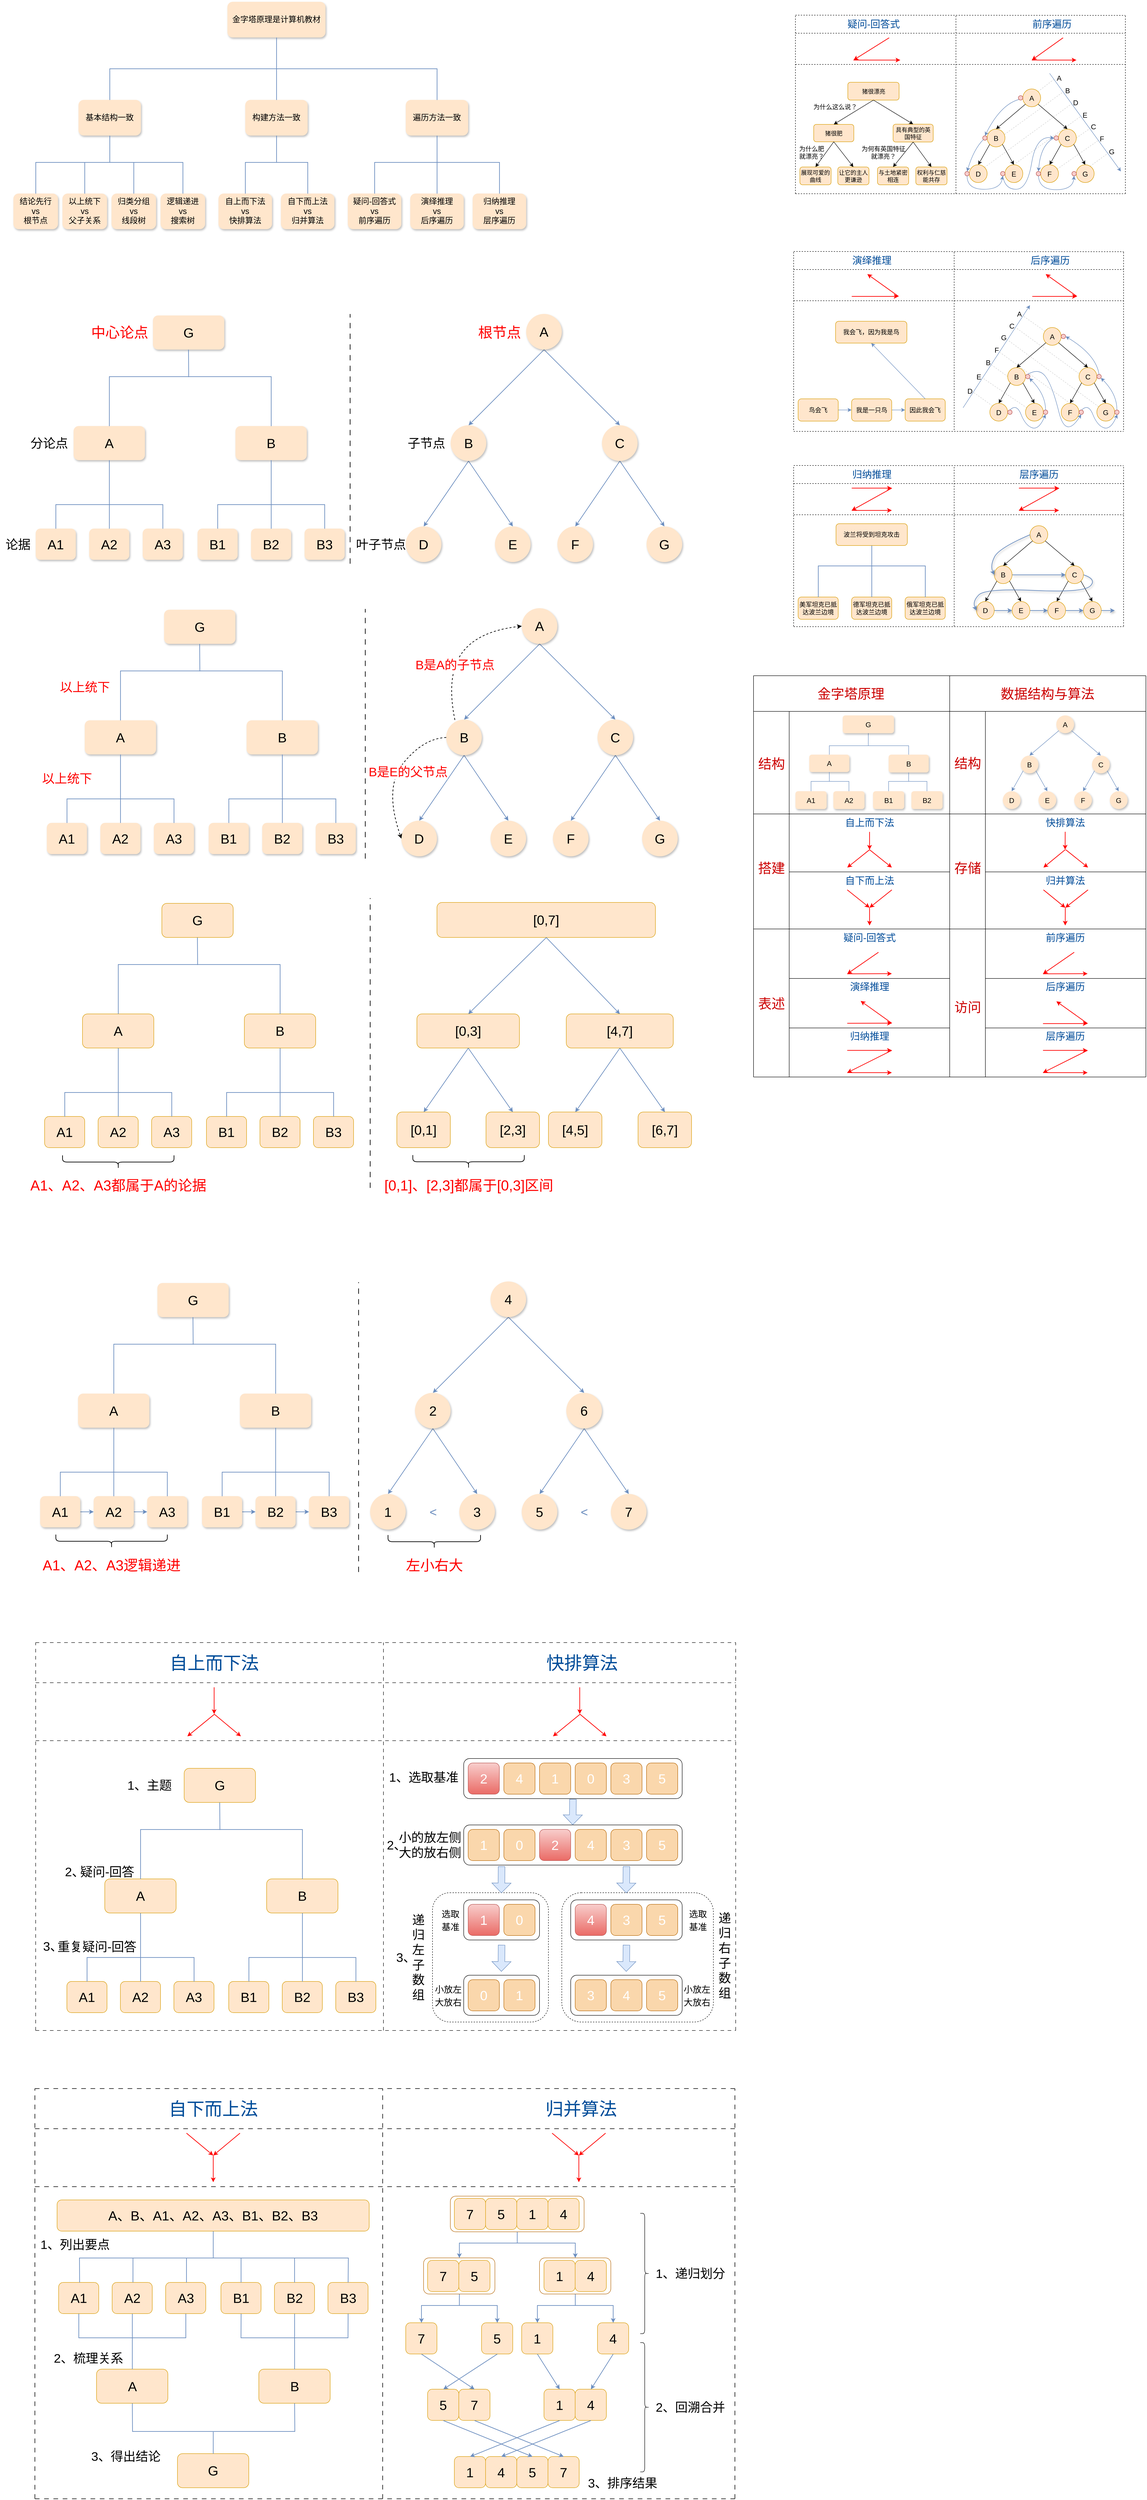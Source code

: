 <mxfile version="26.0.8">
  <diagram name="第 1 页" id="TgAp4r2cDcBT1T-bI9lV">
    <mxGraphModel dx="3439" dy="1440" grid="1" gridSize="10" guides="1" tooltips="1" connect="1" arrows="1" fold="1" page="1" pageScale="1" pageWidth="827" pageHeight="1169" math="0" shadow="0">
      <root>
        <mxCell id="0" />
        <mxCell id="1" parent="0" />
        <mxCell id="zcvlE7aMlWrVzYhh08dg-1" value="构建方法一致" style="rounded=1;whiteSpace=wrap;html=1;fontSize=18;fillColor=#ffe6cc;strokeColor=none;shadow=1;" vertex="1" parent="1">
          <mxGeometry x="110" y="430" width="140" height="80" as="geometry" />
        </mxCell>
        <mxCell id="zcvlE7aMlWrVzYhh08dg-2" value="遍历方法一致" style="rounded=1;whiteSpace=wrap;html=1;fontSize=18;fillColor=#ffe6cc;strokeColor=none;shadow=1;" vertex="1" parent="1">
          <mxGeometry x="470" y="430" width="140" height="80" as="geometry" />
        </mxCell>
        <mxCell id="zcvlE7aMlWrVzYhh08dg-3" value="自上而下法&lt;br style=&quot;font-size: 18px;&quot;&gt;vs&lt;br style=&quot;font-size: 18px;&quot;&gt;快排算法" style="rounded=1;whiteSpace=wrap;html=1;fontSize=18;fillColor=#ffe6cc;strokeColor=none;shadow=1;" vertex="1" parent="1">
          <mxGeometry x="50" y="640" width="120" height="80" as="geometry" />
        </mxCell>
        <mxCell id="zcvlE7aMlWrVzYhh08dg-4" value="疑问-回答式&lt;br style=&quot;font-size: 18px;&quot;&gt;vs&lt;br style=&quot;font-size: 18px;&quot;&gt;前序遍历" style="rounded=1;whiteSpace=wrap;html=1;fontSize=18;fillColor=#ffe6cc;strokeColor=none;shadow=1;" vertex="1" parent="1">
          <mxGeometry x="340" y="640" width="120" height="80" as="geometry" />
        </mxCell>
        <mxCell id="zcvlE7aMlWrVzYhh08dg-5" value="演绎推理&lt;br style=&quot;font-size: 18px;&quot;&gt;vs&lt;br style=&quot;font-size: 18px;&quot;&gt;后序遍历" style="rounded=1;whiteSpace=wrap;html=1;fontSize=18;fillColor=#ffe6cc;strokeColor=none;shadow=1;" vertex="1" parent="1">
          <mxGeometry x="480" y="640" width="120" height="80" as="geometry" />
        </mxCell>
        <mxCell id="zcvlE7aMlWrVzYhh08dg-6" value="归纳推理&lt;br style=&quot;font-size: 18px;&quot;&gt;vs&lt;br style=&quot;font-size: 18px;&quot;&gt;层序遍历" style="rounded=1;whiteSpace=wrap;html=1;fontSize=18;fillColor=#ffe6cc;strokeColor=none;shadow=1;" vertex="1" parent="1">
          <mxGeometry x="620" y="640" width="120" height="80" as="geometry" />
        </mxCell>
        <mxCell id="zcvlE7aMlWrVzYhh08dg-7" value="金字塔原理是计算机教材" style="rounded=1;whiteSpace=wrap;html=1;fontSize=18;fillColor=#ffe6cc;strokeColor=none;shadow=1;" vertex="1" parent="1">
          <mxGeometry x="70" y="210" width="220" height="80" as="geometry" />
        </mxCell>
        <mxCell id="zcvlE7aMlWrVzYhh08dg-8" value="基本结构一致" style="rounded=1;whiteSpace=wrap;html=1;fontSize=18;fillColor=#ffe6cc;strokeColor=none;shadow=1;" vertex="1" parent="1">
          <mxGeometry x="-264" y="430" width="140" height="80" as="geometry" />
        </mxCell>
        <mxCell id="zcvlE7aMlWrVzYhh08dg-9" value="自下而上法&lt;br style=&quot;font-size: 18px;&quot;&gt;vs&lt;br style=&quot;font-size: 18px;&quot;&gt;归并算法" style="rounded=1;whiteSpace=wrap;html=1;fontSize=18;fillColor=#ffe6cc;strokeColor=none;shadow=1;" vertex="1" parent="1">
          <mxGeometry x="190" y="640" width="120" height="80" as="geometry" />
        </mxCell>
        <mxCell id="zcvlE7aMlWrVzYhh08dg-10" value="结论先行&lt;br style=&quot;font-size: 18px;&quot;&gt;vs&lt;br style=&quot;font-size: 18px;&quot;&gt;根节点" style="rounded=1;whiteSpace=wrap;html=1;fontSize=18;fillColor=#ffe6cc;strokeColor=none;shadow=1;" vertex="1" parent="1">
          <mxGeometry x="-410" y="640" width="100" height="80" as="geometry" />
        </mxCell>
        <mxCell id="zcvlE7aMlWrVzYhh08dg-11" value="以上统下&lt;br style=&quot;font-size: 18px;&quot;&gt;vs&lt;br style=&quot;font-size: 18px;&quot;&gt;父子关系" style="rounded=1;whiteSpace=wrap;html=1;fontSize=18;fillColor=#ffe6cc;strokeColor=none;shadow=1;" vertex="1" parent="1">
          <mxGeometry x="-300" y="640" width="100" height="80" as="geometry" />
        </mxCell>
        <mxCell id="zcvlE7aMlWrVzYhh08dg-12" value="归类分组&lt;br style=&quot;font-size: 18px;&quot;&gt;vs&lt;br style=&quot;font-size: 18px;&quot;&gt;线段树" style="rounded=1;whiteSpace=wrap;html=1;fontSize=18;fillColor=#ffe6cc;strokeColor=none;shadow=1;" vertex="1" parent="1">
          <mxGeometry x="-190" y="640" width="100" height="80" as="geometry" />
        </mxCell>
        <mxCell id="zcvlE7aMlWrVzYhh08dg-13" value="逻辑递进&lt;br style=&quot;font-size: 18px;&quot;&gt;vs&lt;br style=&quot;font-size: 18px;&quot;&gt;搜索树" style="rounded=1;whiteSpace=wrap;html=1;fontSize=18;fillColor=#ffe6cc;strokeColor=none;shadow=1;" vertex="1" parent="1">
          <mxGeometry x="-80" y="640" width="100" height="80" as="geometry" />
        </mxCell>
        <mxCell id="zcvlE7aMlWrVzYhh08dg-14" value="" style="endArrow=none;html=1;rounded=0;entryX=0.5;entryY=1;entryDx=0;entryDy=0;exitX=0.5;exitY=0;exitDx=0;exitDy=0;fillColor=#dae8fc;strokeColor=#6c8ebf;strokeWidth=1.5;fontSize=18;" edge="1" parent="1" source="zcvlE7aMlWrVzYhh08dg-1" target="zcvlE7aMlWrVzYhh08dg-7">
          <mxGeometry width="50" height="50" relative="1" as="geometry">
            <mxPoint x="150" y="360" as="sourcePoint" />
            <mxPoint x="200" y="310" as="targetPoint" />
          </mxGeometry>
        </mxCell>
        <mxCell id="zcvlE7aMlWrVzYhh08dg-15" value="" style="endArrow=none;html=1;rounded=0;entryX=0.5;entryY=0;entryDx=0;entryDy=0;exitX=0.5;exitY=0;exitDx=0;exitDy=0;fillColor=#dae8fc;strokeColor=#6c8ebf;strokeWidth=1.5;fontSize=18;" edge="1" parent="1" source="zcvlE7aMlWrVzYhh08dg-8" target="zcvlE7aMlWrVzYhh08dg-2">
          <mxGeometry width="50" height="50" relative="1" as="geometry">
            <mxPoint x="190" y="450" as="sourcePoint" />
            <mxPoint x="190" y="290" as="targetPoint" />
            <Array as="points">
              <mxPoint x="-194" y="360" />
              <mxPoint x="540" y="360" />
            </Array>
          </mxGeometry>
        </mxCell>
        <mxCell id="zcvlE7aMlWrVzYhh08dg-16" value="" style="endArrow=none;html=1;rounded=0;entryX=0.5;entryY=1;entryDx=0;entryDy=0;fillColor=#dae8fc;strokeColor=#6c8ebf;strokeWidth=1.5;fontSize=18;" edge="1" parent="1" source="zcvlE7aMlWrVzYhh08dg-5" target="zcvlE7aMlWrVzYhh08dg-2">
          <mxGeometry width="50" height="50" relative="1" as="geometry">
            <mxPoint x="550" y="680" as="sourcePoint" />
            <mxPoint x="550" y="520" as="targetPoint" />
          </mxGeometry>
        </mxCell>
        <mxCell id="zcvlE7aMlWrVzYhh08dg-17" value="" style="endArrow=none;html=1;rounded=0;entryX=0.5;entryY=0;entryDx=0;entryDy=0;fillColor=#dae8fc;strokeColor=#6c8ebf;strokeWidth=1.5;exitX=0.5;exitY=0;exitDx=0;exitDy=0;fontSize=18;" edge="1" parent="1" source="zcvlE7aMlWrVzYhh08dg-4" target="zcvlE7aMlWrVzYhh08dg-6">
          <mxGeometry width="50" height="50" relative="1" as="geometry">
            <mxPoint x="550" y="650" as="sourcePoint" />
            <mxPoint x="550" y="510" as="targetPoint" />
            <Array as="points">
              <mxPoint x="400" y="570" />
              <mxPoint x="680" y="570" />
            </Array>
          </mxGeometry>
        </mxCell>
        <mxCell id="zcvlE7aMlWrVzYhh08dg-18" value="" style="endArrow=none;html=1;rounded=0;entryX=0.5;entryY=0;entryDx=0;entryDy=0;fillColor=#dae8fc;strokeColor=#6c8ebf;strokeWidth=1.5;exitX=0.5;exitY=0;exitDx=0;exitDy=0;fontSize=18;" edge="1" parent="1" source="zcvlE7aMlWrVzYhh08dg-3" target="zcvlE7aMlWrVzYhh08dg-9">
          <mxGeometry width="50" height="50" relative="1" as="geometry">
            <mxPoint x="179.55" y="655" as="sourcePoint" />
            <mxPoint x="179.55" y="515" as="targetPoint" />
            <Array as="points">
              <mxPoint x="110" y="570" />
              <mxPoint x="250" y="570" />
            </Array>
          </mxGeometry>
        </mxCell>
        <mxCell id="zcvlE7aMlWrVzYhh08dg-19" value="" style="endArrow=none;html=1;rounded=0;entryX=0.5;entryY=0;entryDx=0;entryDy=0;fillColor=#dae8fc;strokeColor=#6c8ebf;strokeWidth=1.5;exitX=0.5;exitY=0;exitDx=0;exitDy=0;fontSize=18;" edge="1" parent="1" source="zcvlE7aMlWrVzYhh08dg-10" target="zcvlE7aMlWrVzYhh08dg-13">
          <mxGeometry width="50" height="50" relative="1" as="geometry">
            <mxPoint x="-150" y="640" as="sourcePoint" />
            <mxPoint x="-150" y="500" as="targetPoint" />
            <Array as="points">
              <mxPoint x="-360" y="570" />
              <mxPoint x="-30" y="570" />
            </Array>
          </mxGeometry>
        </mxCell>
        <mxCell id="zcvlE7aMlWrVzYhh08dg-20" value="" style="endArrow=none;html=1;rounded=0;entryX=0.5;entryY=1;entryDx=0;entryDy=0;fillColor=#dae8fc;strokeColor=#6c8ebf;strokeWidth=1.5;fontSize=18;" edge="1" parent="1" target="zcvlE7aMlWrVzYhh08dg-1">
          <mxGeometry width="50" height="50" relative="1" as="geometry">
            <mxPoint x="180" y="570" as="sourcePoint" />
            <mxPoint x="179.68" y="520" as="targetPoint" />
          </mxGeometry>
        </mxCell>
        <mxCell id="zcvlE7aMlWrVzYhh08dg-21" value="" style="endArrow=none;html=1;rounded=0;entryX=0.5;entryY=1;entryDx=0;entryDy=0;fillColor=#dae8fc;strokeColor=#6c8ebf;strokeWidth=1.5;fontSize=18;" edge="1" parent="1" target="zcvlE7aMlWrVzYhh08dg-8">
          <mxGeometry width="50" height="50" relative="1" as="geometry">
            <mxPoint x="-194" y="570" as="sourcePoint" />
            <mxPoint x="-194.32" y="514" as="targetPoint" />
          </mxGeometry>
        </mxCell>
        <mxCell id="zcvlE7aMlWrVzYhh08dg-22" value="" style="endArrow=none;html=1;rounded=0;entryX=0.5;entryY=1;entryDx=0;entryDy=0;fillColor=#dae8fc;strokeColor=#6c8ebf;strokeWidth=1.5;fontSize=18;" edge="1" parent="1">
          <mxGeometry width="50" height="50" relative="1" as="geometry">
            <mxPoint x="-250.17" y="640" as="sourcePoint" />
            <mxPoint x="-250.17" y="570" as="targetPoint" />
          </mxGeometry>
        </mxCell>
        <mxCell id="zcvlE7aMlWrVzYhh08dg-23" value="" style="endArrow=none;html=1;rounded=0;entryX=0.5;entryY=1;entryDx=0;entryDy=0;fillColor=#dae8fc;strokeColor=#6c8ebf;strokeWidth=1.5;fontSize=18;" edge="1" parent="1">
          <mxGeometry width="50" height="50" relative="1" as="geometry">
            <mxPoint x="-140.17" y="640" as="sourcePoint" />
            <mxPoint x="-140.17" y="570" as="targetPoint" />
          </mxGeometry>
        </mxCell>
        <mxCell id="zcvlE7aMlWrVzYhh08dg-24" value="" style="endArrow=none;dashed=1;html=1;rounded=0;dashPattern=8 8;strokeWidth=1.5;" edge="1" parent="1">
          <mxGeometry width="50" height="50" relative="1" as="geometry">
            <mxPoint x="345" y="1470" as="sourcePoint" />
            <mxPoint x="345" y="910" as="targetPoint" />
          </mxGeometry>
        </mxCell>
        <mxCell id="zcvlE7aMlWrVzYhh08dg-25" value="B1" style="rounded=1;whiteSpace=wrap;html=1;fontSize=30;fillColor=#ffe6cc;strokeColor=none;shadow=1;" vertex="1" parent="1">
          <mxGeometry x="3" y="1391.5" width="90" height="70" as="geometry" />
        </mxCell>
        <mxCell id="zcvlE7aMlWrVzYhh08dg-26" value="B2" style="rounded=1;whiteSpace=wrap;html=1;fontSize=30;fillColor=#ffe6cc;strokeColor=none;shadow=1;" vertex="1" parent="1">
          <mxGeometry x="123" y="1391.5" width="90" height="70" as="geometry" />
        </mxCell>
        <mxCell id="zcvlE7aMlWrVzYhh08dg-27" value="B3" style="whiteSpace=wrap;html=1;rounded=1;fontSize=30;fillColor=#ffe6cc;strokeColor=none;shadow=1;" vertex="1" parent="1">
          <mxGeometry x="243" y="1391.5" width="90" height="70" as="geometry" />
        </mxCell>
        <mxCell id="zcvlE7aMlWrVzYhh08dg-28" value="B" style="rounded=1;whiteSpace=wrap;html=1;fontSize=30;fillColor=#ffe6cc;strokeColor=none;shadow=1;" vertex="1" parent="1">
          <mxGeometry x="88" y="1161.5" width="160" height="76.5" as="geometry" />
        </mxCell>
        <mxCell id="zcvlE7aMlWrVzYhh08dg-29" value="" style="endArrow=none;html=1;rounded=0;entryX=0.5;entryY=1;entryDx=0;entryDy=0;exitX=0.5;exitY=0;exitDx=0;exitDy=0;fillColor=#dae8fc;strokeColor=#6c8ebf;strokeWidth=1.5;fontSize=24;" edge="1" parent="1" source="zcvlE7aMlWrVzYhh08dg-26" target="zcvlE7aMlWrVzYhh08dg-28">
          <mxGeometry width="50" height="50" relative="1" as="geometry">
            <mxPoint x="168" y="1397.5" as="sourcePoint" />
            <mxPoint x="168" y="1297.5" as="targetPoint" />
          </mxGeometry>
        </mxCell>
        <mxCell id="zcvlE7aMlWrVzYhh08dg-30" value="" style="endArrow=none;html=1;rounded=0;exitX=0.5;exitY=0;exitDx=0;exitDy=0;entryX=0.5;entryY=0;entryDx=0;entryDy=0;fillColor=#dae8fc;strokeColor=#6c8ebf;strokeWidth=1.5;fontSize=24;" edge="1" parent="1" source="zcvlE7aMlWrVzYhh08dg-25" target="zcvlE7aMlWrVzYhh08dg-27">
          <mxGeometry width="50" height="50" relative="1" as="geometry">
            <mxPoint x="-32" y="1397.5" as="sourcePoint" />
            <mxPoint x="368" y="1397.5" as="targetPoint" />
            <Array as="points">
              <mxPoint x="48" y="1337.5" />
              <mxPoint x="288" y="1337.5" />
            </Array>
          </mxGeometry>
        </mxCell>
        <mxCell id="zcvlE7aMlWrVzYhh08dg-31" value="A1" style="rounded=1;whiteSpace=wrap;html=1;fontSize=30;fillColor=#ffe6cc;strokeColor=none;shadow=1;" vertex="1" parent="1">
          <mxGeometry x="-360" y="1391.5" width="90" height="70" as="geometry" />
        </mxCell>
        <mxCell id="zcvlE7aMlWrVzYhh08dg-32" value="A2" style="rounded=1;whiteSpace=wrap;html=1;fontSize=30;fillColor=#ffe6cc;strokeColor=none;shadow=1;" vertex="1" parent="1">
          <mxGeometry x="-240" y="1391.5" width="90" height="70" as="geometry" />
        </mxCell>
        <mxCell id="zcvlE7aMlWrVzYhh08dg-33" value="A3" style="whiteSpace=wrap;html=1;rounded=1;fontSize=30;fillColor=#ffe6cc;strokeColor=none;shadow=1;" vertex="1" parent="1">
          <mxGeometry x="-120" y="1391.5" width="90" height="70" as="geometry" />
        </mxCell>
        <mxCell id="zcvlE7aMlWrVzYhh08dg-34" value="A" style="rounded=1;whiteSpace=wrap;html=1;fontSize=30;fillColor=#ffe6cc;strokeColor=none;shadow=1;" vertex="1" parent="1">
          <mxGeometry x="-275" y="1161.5" width="160" height="76.5" as="geometry" />
        </mxCell>
        <mxCell id="zcvlE7aMlWrVzYhh08dg-35" value="" style="endArrow=none;html=1;rounded=0;entryX=0.5;entryY=1;entryDx=0;entryDy=0;exitX=0.5;exitY=0;exitDx=0;exitDy=0;fillColor=#dae8fc;strokeColor=#6c8ebf;strokeWidth=1.5;fontSize=24;" edge="1" parent="1" source="zcvlE7aMlWrVzYhh08dg-32" target="zcvlE7aMlWrVzYhh08dg-34">
          <mxGeometry width="50" height="50" relative="1" as="geometry">
            <mxPoint x="-202" y="1397.5" as="sourcePoint" />
            <mxPoint x="-202" y="1297.5" as="targetPoint" />
          </mxGeometry>
        </mxCell>
        <mxCell id="zcvlE7aMlWrVzYhh08dg-36" value="" style="endArrow=none;html=1;rounded=0;exitX=0.5;exitY=0;exitDx=0;exitDy=0;entryX=0.5;entryY=0;entryDx=0;entryDy=0;fillColor=#dae8fc;strokeColor=#6c8ebf;strokeWidth=1.5;fontSize=24;" edge="1" parent="1" source="zcvlE7aMlWrVzYhh08dg-31" target="zcvlE7aMlWrVzYhh08dg-33">
          <mxGeometry width="50" height="50" relative="1" as="geometry">
            <mxPoint x="-395" y="1397.5" as="sourcePoint" />
            <mxPoint x="5" y="1397.5" as="targetPoint" />
            <Array as="points">
              <mxPoint x="-315" y="1337.5" />
              <mxPoint x="-75" y="1337.5" />
            </Array>
          </mxGeometry>
        </mxCell>
        <mxCell id="zcvlE7aMlWrVzYhh08dg-37" value="G" style="rounded=1;whiteSpace=wrap;html=1;fontSize=30;fillColor=#ffe6cc;strokeColor=none;shadow=1;" vertex="1" parent="1">
          <mxGeometry x="-97" y="913.5" width="160" height="76.5" as="geometry" />
        </mxCell>
        <mxCell id="zcvlE7aMlWrVzYhh08dg-38" value="" style="endArrow=none;html=1;rounded=0;entryX=0.5;entryY=1;entryDx=0;entryDy=0;fillColor=#dae8fc;strokeColor=#6c8ebf;strokeWidth=1.5;fontSize=24;" edge="1" parent="1">
          <mxGeometry width="50" height="50" relative="1" as="geometry">
            <mxPoint x="-17" y="1051.5" as="sourcePoint" />
            <mxPoint x="-17.5" y="990" as="targetPoint" />
          </mxGeometry>
        </mxCell>
        <mxCell id="zcvlE7aMlWrVzYhh08dg-39" value="" style="endArrow=none;html=1;rounded=0;exitX=0.5;exitY=0;exitDx=0;exitDy=0;entryX=0.5;entryY=0;entryDx=0;entryDy=0;fillColor=#dae8fc;strokeColor=#6c8ebf;strokeWidth=1.5;fontSize=24;" edge="1" parent="1" source="zcvlE7aMlWrVzYhh08dg-34" target="zcvlE7aMlWrVzYhh08dg-28">
          <mxGeometry width="50" height="50" relative="1" as="geometry">
            <mxPoint x="-177" y="1104" as="sourcePoint" />
            <mxPoint x="63" y="1104" as="targetPoint" />
            <Array as="points">
              <mxPoint x="-195" y="1050.5" />
              <mxPoint x="168" y="1050.5" />
            </Array>
          </mxGeometry>
        </mxCell>
        <mxCell id="zcvlE7aMlWrVzYhh08dg-40" value="&lt;font style=&quot;font-size: 32px;&quot;&gt;中心论点&lt;br style=&quot;font-size: 32px;&quot;&gt;&lt;/font&gt;" style="text;html=1;align=center;verticalAlign=middle;resizable=0;points=[];autosize=1;strokeColor=none;fillColor=none;fontSize=32;fontColor=#FF0000;" vertex="1" parent="1">
          <mxGeometry x="-247" y="926.75" width="150" height="50" as="geometry" />
        </mxCell>
        <mxCell id="zcvlE7aMlWrVzYhh08dg-41" value="" style="endArrow=classic;html=1;rounded=0;exitX=0.5;exitY=1;exitDx=0;exitDy=0;entryX=0.5;entryY=0;entryDx=0;entryDy=0;fillColor=#dae8fc;strokeColor=#6c8ebf;strokeWidth=1.5;" edge="1" parent="1" source="zcvlE7aMlWrVzYhh08dg-47" target="zcvlE7aMlWrVzYhh08dg-52">
          <mxGeometry width="50" height="50" relative="1" as="geometry">
            <mxPoint x="785" y="990" as="sourcePoint" />
            <mxPoint x="610" y="1161.5" as="targetPoint" />
          </mxGeometry>
        </mxCell>
        <mxCell id="zcvlE7aMlWrVzYhh08dg-42" value="" style="endArrow=classic;html=1;rounded=0;entryX=0.5;entryY=0;entryDx=0;entryDy=0;fillColor=#dae8fc;strokeColor=#6c8ebf;strokeWidth=1.5;exitX=0.5;exitY=1;exitDx=0;exitDy=0;" edge="1" parent="1" source="zcvlE7aMlWrVzYhh08dg-47" target="zcvlE7aMlWrVzYhh08dg-53">
          <mxGeometry width="50" height="50" relative="1" as="geometry">
            <mxPoint x="870" y="1001.5" as="sourcePoint" />
            <mxPoint x="950" y="1161.5" as="targetPoint" />
          </mxGeometry>
        </mxCell>
        <mxCell id="zcvlE7aMlWrVzYhh08dg-43" value="" style="endArrow=classic;html=1;rounded=0;fillColor=#dae8fc;strokeColor=#6c8ebf;strokeWidth=1.5;entryX=0.5;entryY=0;entryDx=0;entryDy=0;exitX=0.5;exitY=1;exitDx=0;exitDy=0;" edge="1" parent="1" source="zcvlE7aMlWrVzYhh08dg-52" target="zcvlE7aMlWrVzYhh08dg-48">
          <mxGeometry width="50" height="50" relative="1" as="geometry">
            <mxPoint x="560" y="1238.5" as="sourcePoint" />
            <mxPoint x="510" y="1361.5" as="targetPoint" />
          </mxGeometry>
        </mxCell>
        <mxCell id="zcvlE7aMlWrVzYhh08dg-44" value="" style="endArrow=classic;html=1;rounded=0;entryX=0.5;entryY=0;entryDx=0;entryDy=0;fillColor=#dae8fc;strokeColor=#6c8ebf;strokeWidth=1.5;exitX=0.5;exitY=1;exitDx=0;exitDy=0;" edge="1" parent="1" source="zcvlE7aMlWrVzYhh08dg-52" target="zcvlE7aMlWrVzYhh08dg-49">
          <mxGeometry width="50" height="50" relative="1" as="geometry">
            <mxPoint x="630" y="1251.5" as="sourcePoint" />
            <mxPoint x="710" y="1381.5" as="targetPoint" />
          </mxGeometry>
        </mxCell>
        <mxCell id="zcvlE7aMlWrVzYhh08dg-45" value="" style="endArrow=classic;html=1;rounded=0;exitX=0.5;exitY=1;exitDx=0;exitDy=0;entryX=0.5;entryY=0;entryDx=0;entryDy=0;fillColor=#dae8fc;strokeColor=#6c8ebf;strokeWidth=1.5;" edge="1" parent="1" source="zcvlE7aMlWrVzYhh08dg-53" target="zcvlE7aMlWrVzYhh08dg-50">
          <mxGeometry width="50" height="50" relative="1" as="geometry">
            <mxPoint x="950" y="1238" as="sourcePoint" />
            <mxPoint x="850" y="1381.5" as="targetPoint" />
          </mxGeometry>
        </mxCell>
        <mxCell id="zcvlE7aMlWrVzYhh08dg-46" value="" style="endArrow=classic;html=1;rounded=0;exitX=0.5;exitY=1;exitDx=0;exitDy=0;entryX=0.5;entryY=0;entryDx=0;entryDy=0;fillColor=#dae8fc;strokeColor=#6c8ebf;strokeWidth=1.5;" edge="1" parent="1" source="zcvlE7aMlWrVzYhh08dg-53" target="zcvlE7aMlWrVzYhh08dg-51">
          <mxGeometry width="50" height="50" relative="1" as="geometry">
            <mxPoint x="950" y="1238" as="sourcePoint" />
            <mxPoint x="1051" y="1381.5" as="targetPoint" />
          </mxGeometry>
        </mxCell>
        <mxCell id="zcvlE7aMlWrVzYhh08dg-47" value="&lt;font style=&quot;font-size: 30px;&quot;&gt;A&lt;/font&gt;" style="ellipse;whiteSpace=wrap;html=1;aspect=fixed;fillColor=#ffe6cc;strokeColor=none;shadow=1;" vertex="1" parent="1">
          <mxGeometry x="740" y="910" width="80" height="80" as="geometry" />
        </mxCell>
        <mxCell id="zcvlE7aMlWrVzYhh08dg-48" value="D" style="ellipse;whiteSpace=wrap;html=1;aspect=fixed;fillColor=#ffe6cc;strokeColor=none;shadow=1;fontSize=30;" vertex="1" parent="1">
          <mxGeometry x="470" y="1386.5" width="80" height="80" as="geometry" />
        </mxCell>
        <mxCell id="zcvlE7aMlWrVzYhh08dg-49" value="E" style="ellipse;whiteSpace=wrap;html=1;aspect=fixed;fillColor=#ffe6cc;strokeColor=none;shadow=1;fontSize=30;" vertex="1" parent="1">
          <mxGeometry x="670" y="1386.5" width="80" height="80" as="geometry" />
        </mxCell>
        <mxCell id="zcvlE7aMlWrVzYhh08dg-50" value="F" style="ellipse;whiteSpace=wrap;html=1;aspect=fixed;fillColor=#ffe6cc;strokeColor=none;shadow=1;fontSize=30;" vertex="1" parent="1">
          <mxGeometry x="810" y="1386.5" width="80" height="80" as="geometry" />
        </mxCell>
        <mxCell id="zcvlE7aMlWrVzYhh08dg-51" value="G" style="ellipse;whiteSpace=wrap;html=1;aspect=fixed;fillColor=#ffe6cc;strokeColor=none;shadow=1;fontSize=30;" vertex="1" parent="1">
          <mxGeometry x="1010" y="1386.5" width="80" height="80" as="geometry" />
        </mxCell>
        <mxCell id="zcvlE7aMlWrVzYhh08dg-52" value="B" style="ellipse;whiteSpace=wrap;html=1;aspect=fixed;fillColor=#ffe6cc;strokeColor=none;shadow=1;fontSize=30;" vertex="1" parent="1">
          <mxGeometry x="570.61" y="1159.75" width="80" height="80" as="geometry" />
        </mxCell>
        <mxCell id="zcvlE7aMlWrVzYhh08dg-53" value="C" style="ellipse;whiteSpace=wrap;html=1;aspect=fixed;fillColor=#ffe6cc;strokeColor=none;shadow=1;fontSize=30;" vertex="1" parent="1">
          <mxGeometry x="910" y="1159.75" width="80" height="80" as="geometry" />
        </mxCell>
        <mxCell id="zcvlE7aMlWrVzYhh08dg-54" value="&lt;font style=&quot;font-size: 28px;&quot;&gt;论据&lt;br style=&quot;font-size: 28px;&quot;&gt;&lt;/font&gt;" style="text;html=1;align=center;verticalAlign=middle;resizable=0;points=[];autosize=1;strokeColor=none;fillColor=none;fontSize=28;" vertex="1" parent="1">
          <mxGeometry x="-440" y="1401.5" width="80" height="50" as="geometry" />
        </mxCell>
        <mxCell id="zcvlE7aMlWrVzYhh08dg-55" value="&lt;font style=&quot;font-size: 28px;&quot;&gt;子节点&lt;br style=&quot;font-size: 28px;&quot;&gt;&lt;/font&gt;" style="text;html=1;align=center;verticalAlign=middle;resizable=0;points=[];autosize=1;strokeColor=none;fillColor=none;fontSize=28;labelBackgroundColor=none;" vertex="1" parent="1">
          <mxGeometry x="460.61" y="1174.75" width="110" height="50" as="geometry" />
        </mxCell>
        <mxCell id="zcvlE7aMlWrVzYhh08dg-56" value="&lt;font style=&quot;font-size: 28px;&quot;&gt;叶子节点&lt;br style=&quot;font-size: 28px;&quot;&gt;&lt;/font&gt;" style="text;html=1;align=center;verticalAlign=middle;resizable=0;points=[];autosize=1;strokeColor=none;fillColor=none;fontSize=28;labelBackgroundColor=none;" vertex="1" parent="1">
          <mxGeometry x="344" y="1401.5" width="140" height="50" as="geometry" />
        </mxCell>
        <mxCell id="zcvlE7aMlWrVzYhh08dg-57" value="&lt;font style=&quot;font-size: 28px;&quot;&gt;分论点&lt;br style=&quot;font-size: 28px;&quot;&gt;&lt;/font&gt;" style="text;html=1;align=center;verticalAlign=middle;resizable=0;points=[];autosize=1;strokeColor=none;fillColor=none;fontSize=28;" vertex="1" parent="1">
          <mxGeometry x="-385" y="1174.75" width="110" height="50" as="geometry" />
        </mxCell>
        <mxCell id="zcvlE7aMlWrVzYhh08dg-58" value="&lt;font style=&quot;font-size: 32px;&quot;&gt;&lt;font style=&quot;font-size: 32px;&quot;&gt;根节点&lt;/font&gt;&lt;br style=&quot;font-size: 32px;&quot;&gt;&lt;/font&gt;" style="text;html=1;align=center;verticalAlign=middle;resizable=0;points=[];autosize=1;strokeColor=none;fillColor=none;fontSize=32;labelBackgroundColor=none;fontColor=#FF0000;" vertex="1" parent="1">
          <mxGeometry x="620" y="926.75" width="120" height="50" as="geometry" />
        </mxCell>
        <mxCell id="zcvlE7aMlWrVzYhh08dg-59" value="" style="endArrow=none;dashed=1;html=1;rounded=0;dashPattern=8 8;strokeWidth=1.5;" edge="1" parent="1">
          <mxGeometry width="50" height="50" relative="1" as="geometry">
            <mxPoint x="379" y="2131.5" as="sourcePoint" />
            <mxPoint x="379" y="1571.5" as="targetPoint" />
          </mxGeometry>
        </mxCell>
        <mxCell id="zcvlE7aMlWrVzYhh08dg-60" value="B1" style="rounded=1;whiteSpace=wrap;html=1;fontSize=30;fillColor=#ffe6cc;strokeColor=none;shadow=1;" vertex="1" parent="1">
          <mxGeometry x="28" y="2051.5" width="90" height="70" as="geometry" />
        </mxCell>
        <mxCell id="zcvlE7aMlWrVzYhh08dg-61" value="B2" style="rounded=1;whiteSpace=wrap;html=1;fontSize=30;fillColor=#ffe6cc;strokeColor=none;shadow=1;" vertex="1" parent="1">
          <mxGeometry x="148" y="2051.5" width="90" height="70" as="geometry" />
        </mxCell>
        <mxCell id="zcvlE7aMlWrVzYhh08dg-62" value="B3" style="whiteSpace=wrap;html=1;rounded=1;fontSize=30;fillColor=#ffe6cc;strokeColor=none;shadow=1;" vertex="1" parent="1">
          <mxGeometry x="268" y="2051.5" width="90" height="70" as="geometry" />
        </mxCell>
        <mxCell id="zcvlE7aMlWrVzYhh08dg-63" value="B" style="rounded=1;whiteSpace=wrap;html=1;fontSize=30;fillColor=#ffe6cc;strokeColor=none;shadow=1;" vertex="1" parent="1">
          <mxGeometry x="113" y="1821.5" width="160" height="76.5" as="geometry" />
        </mxCell>
        <mxCell id="zcvlE7aMlWrVzYhh08dg-64" value="" style="endArrow=none;html=1;rounded=0;entryX=0.5;entryY=1;entryDx=0;entryDy=0;exitX=0.5;exitY=0;exitDx=0;exitDy=0;fillColor=#dae8fc;strokeColor=#6c8ebf;strokeWidth=1.5;fontSize=24;" edge="1" parent="1" source="zcvlE7aMlWrVzYhh08dg-61" target="zcvlE7aMlWrVzYhh08dg-63">
          <mxGeometry width="50" height="50" relative="1" as="geometry">
            <mxPoint x="193" y="2057.5" as="sourcePoint" />
            <mxPoint x="193" y="1957.5" as="targetPoint" />
          </mxGeometry>
        </mxCell>
        <mxCell id="zcvlE7aMlWrVzYhh08dg-65" value="" style="endArrow=none;html=1;rounded=0;exitX=0.5;exitY=0;exitDx=0;exitDy=0;entryX=0.5;entryY=0;entryDx=0;entryDy=0;fillColor=#dae8fc;strokeColor=#6c8ebf;strokeWidth=1.5;fontSize=24;" edge="1" parent="1" source="zcvlE7aMlWrVzYhh08dg-60" target="zcvlE7aMlWrVzYhh08dg-62">
          <mxGeometry width="50" height="50" relative="1" as="geometry">
            <mxPoint x="-7" y="2057.5" as="sourcePoint" />
            <mxPoint x="393" y="2057.5" as="targetPoint" />
            <Array as="points">
              <mxPoint x="73" y="1997.5" />
              <mxPoint x="313" y="1997.5" />
            </Array>
          </mxGeometry>
        </mxCell>
        <mxCell id="zcvlE7aMlWrVzYhh08dg-66" value="A1" style="rounded=1;whiteSpace=wrap;html=1;fontSize=30;fillColor=#ffe6cc;strokeColor=none;shadow=1;" vertex="1" parent="1">
          <mxGeometry x="-335" y="2051.5" width="90" height="70" as="geometry" />
        </mxCell>
        <mxCell id="zcvlE7aMlWrVzYhh08dg-67" value="A2" style="rounded=1;whiteSpace=wrap;html=1;fontSize=30;fillColor=#ffe6cc;strokeColor=none;shadow=1;" vertex="1" parent="1">
          <mxGeometry x="-215" y="2051.5" width="90" height="70" as="geometry" />
        </mxCell>
        <mxCell id="zcvlE7aMlWrVzYhh08dg-68" value="A3" style="whiteSpace=wrap;html=1;rounded=1;fontSize=30;fillColor=#ffe6cc;strokeColor=none;shadow=1;" vertex="1" parent="1">
          <mxGeometry x="-95" y="2051.5" width="90" height="70" as="geometry" />
        </mxCell>
        <mxCell id="zcvlE7aMlWrVzYhh08dg-69" value="A" style="rounded=1;whiteSpace=wrap;html=1;fontSize=30;fillColor=#ffe6cc;strokeColor=none;shadow=1;" vertex="1" parent="1">
          <mxGeometry x="-250" y="1821.5" width="160" height="76.5" as="geometry" />
        </mxCell>
        <mxCell id="zcvlE7aMlWrVzYhh08dg-70" value="" style="endArrow=none;html=1;rounded=0;entryX=0.5;entryY=1;entryDx=0;entryDy=0;exitX=0.5;exitY=0;exitDx=0;exitDy=0;fillColor=#dae8fc;strokeColor=#6c8ebf;strokeWidth=1.5;fontSize=24;" edge="1" parent="1" source="zcvlE7aMlWrVzYhh08dg-67" target="zcvlE7aMlWrVzYhh08dg-69">
          <mxGeometry width="50" height="50" relative="1" as="geometry">
            <mxPoint x="-177" y="2057.5" as="sourcePoint" />
            <mxPoint x="-177" y="1957.5" as="targetPoint" />
          </mxGeometry>
        </mxCell>
        <mxCell id="zcvlE7aMlWrVzYhh08dg-71" value="" style="endArrow=none;html=1;rounded=0;exitX=0.5;exitY=0;exitDx=0;exitDy=0;entryX=0.5;entryY=0;entryDx=0;entryDy=0;fillColor=#dae8fc;strokeColor=#6c8ebf;strokeWidth=1.5;fontSize=24;" edge="1" parent="1" source="zcvlE7aMlWrVzYhh08dg-66" target="zcvlE7aMlWrVzYhh08dg-68">
          <mxGeometry width="50" height="50" relative="1" as="geometry">
            <mxPoint x="-370" y="2057.5" as="sourcePoint" />
            <mxPoint x="30" y="2057.5" as="targetPoint" />
            <Array as="points">
              <mxPoint x="-290" y="1997.5" />
              <mxPoint x="-50" y="1997.5" />
            </Array>
          </mxGeometry>
        </mxCell>
        <mxCell id="zcvlE7aMlWrVzYhh08dg-72" value="G" style="rounded=1;whiteSpace=wrap;html=1;fontSize=30;fillColor=#ffe6cc;strokeColor=none;shadow=1;" vertex="1" parent="1">
          <mxGeometry x="-72" y="1573.5" width="160" height="76.5" as="geometry" />
        </mxCell>
        <mxCell id="zcvlE7aMlWrVzYhh08dg-73" value="" style="endArrow=none;html=1;rounded=0;entryX=0.5;entryY=1;entryDx=0;entryDy=0;fillColor=#dae8fc;strokeColor=#6c8ebf;strokeWidth=1.5;fontSize=24;" edge="1" parent="1">
          <mxGeometry width="50" height="50" relative="1" as="geometry">
            <mxPoint x="8" y="1711.5" as="sourcePoint" />
            <mxPoint x="7.5" y="1650" as="targetPoint" />
          </mxGeometry>
        </mxCell>
        <mxCell id="zcvlE7aMlWrVzYhh08dg-74" value="" style="endArrow=none;html=1;rounded=0;exitX=0.5;exitY=0;exitDx=0;exitDy=0;entryX=0.5;entryY=0;entryDx=0;entryDy=0;fillColor=#dae8fc;strokeColor=#6c8ebf;strokeWidth=1.5;fontSize=24;" edge="1" parent="1" source="zcvlE7aMlWrVzYhh08dg-69" target="zcvlE7aMlWrVzYhh08dg-63">
          <mxGeometry width="50" height="50" relative="1" as="geometry">
            <mxPoint x="-152" y="1764" as="sourcePoint" />
            <mxPoint x="88" y="1764" as="targetPoint" />
            <Array as="points">
              <mxPoint x="-170" y="1710.5" />
              <mxPoint x="193" y="1710.5" />
            </Array>
          </mxGeometry>
        </mxCell>
        <mxCell id="zcvlE7aMlWrVzYhh08dg-75" value="&lt;font style=&quot;font-size: 28px;&quot;&gt;以上统下&lt;br style=&quot;font-size: 28px;&quot;&gt;&lt;/font&gt;" style="text;html=1;align=center;verticalAlign=middle;resizable=0;points=[];autosize=1;strokeColor=none;fillColor=none;fontSize=28;fontColor=#FF0000;" vertex="1" parent="1">
          <mxGeometry x="-320" y="1721.5" width="140" height="50" as="geometry" />
        </mxCell>
        <mxCell id="zcvlE7aMlWrVzYhh08dg-76" value="" style="endArrow=classic;html=1;rounded=0;exitX=0.5;exitY=1;exitDx=0;exitDy=0;entryX=0.5;entryY=0;entryDx=0;entryDy=0;fillColor=#dae8fc;strokeColor=#6c8ebf;strokeWidth=1.5;" edge="1" parent="1" source="zcvlE7aMlWrVzYhh08dg-82" target="zcvlE7aMlWrVzYhh08dg-87">
          <mxGeometry width="50" height="50" relative="1" as="geometry">
            <mxPoint x="775" y="1650" as="sourcePoint" />
            <mxPoint x="600" y="1821.5" as="targetPoint" />
          </mxGeometry>
        </mxCell>
        <mxCell id="zcvlE7aMlWrVzYhh08dg-77" value="" style="endArrow=classic;html=1;rounded=0;entryX=0.5;entryY=0;entryDx=0;entryDy=0;fillColor=#dae8fc;strokeColor=#6c8ebf;strokeWidth=1.5;exitX=0.5;exitY=1;exitDx=0;exitDy=0;" edge="1" parent="1" source="zcvlE7aMlWrVzYhh08dg-82" target="zcvlE7aMlWrVzYhh08dg-88">
          <mxGeometry width="50" height="50" relative="1" as="geometry">
            <mxPoint x="860" y="1661.5" as="sourcePoint" />
            <mxPoint x="940" y="1821.5" as="targetPoint" />
          </mxGeometry>
        </mxCell>
        <mxCell id="zcvlE7aMlWrVzYhh08dg-78" value="" style="endArrow=classic;html=1;rounded=0;fillColor=#dae8fc;strokeColor=#6c8ebf;strokeWidth=1.5;entryX=0.5;entryY=0;entryDx=0;entryDy=0;exitX=0.5;exitY=1;exitDx=0;exitDy=0;" edge="1" parent="1" source="zcvlE7aMlWrVzYhh08dg-87" target="zcvlE7aMlWrVzYhh08dg-83">
          <mxGeometry width="50" height="50" relative="1" as="geometry">
            <mxPoint x="550" y="1898.5" as="sourcePoint" />
            <mxPoint x="500" y="2021.5" as="targetPoint" />
          </mxGeometry>
        </mxCell>
        <mxCell id="zcvlE7aMlWrVzYhh08dg-79" value="" style="endArrow=classic;html=1;rounded=0;entryX=0.5;entryY=0;entryDx=0;entryDy=0;fillColor=#dae8fc;strokeColor=#6c8ebf;strokeWidth=1.5;exitX=0.5;exitY=1;exitDx=0;exitDy=0;" edge="1" parent="1" source="zcvlE7aMlWrVzYhh08dg-87" target="zcvlE7aMlWrVzYhh08dg-84">
          <mxGeometry width="50" height="50" relative="1" as="geometry">
            <mxPoint x="620" y="1911.5" as="sourcePoint" />
            <mxPoint x="700" y="2041.5" as="targetPoint" />
          </mxGeometry>
        </mxCell>
        <mxCell id="zcvlE7aMlWrVzYhh08dg-80" value="" style="endArrow=classic;html=1;rounded=0;exitX=0.5;exitY=1;exitDx=0;exitDy=0;entryX=0.5;entryY=0;entryDx=0;entryDy=0;fillColor=#dae8fc;strokeColor=#6c8ebf;strokeWidth=1.5;" edge="1" parent="1" source="zcvlE7aMlWrVzYhh08dg-88" target="zcvlE7aMlWrVzYhh08dg-85">
          <mxGeometry width="50" height="50" relative="1" as="geometry">
            <mxPoint x="940" y="1898" as="sourcePoint" />
            <mxPoint x="840" y="2041.5" as="targetPoint" />
          </mxGeometry>
        </mxCell>
        <mxCell id="zcvlE7aMlWrVzYhh08dg-81" value="" style="endArrow=classic;html=1;rounded=0;exitX=0.5;exitY=1;exitDx=0;exitDy=0;entryX=0.5;entryY=0;entryDx=0;entryDy=0;fillColor=#dae8fc;strokeColor=#6c8ebf;strokeWidth=1.5;" edge="1" parent="1" source="zcvlE7aMlWrVzYhh08dg-88" target="zcvlE7aMlWrVzYhh08dg-86">
          <mxGeometry width="50" height="50" relative="1" as="geometry">
            <mxPoint x="940" y="1898" as="sourcePoint" />
            <mxPoint x="1041" y="2041.5" as="targetPoint" />
          </mxGeometry>
        </mxCell>
        <mxCell id="zcvlE7aMlWrVzYhh08dg-82" value="&lt;font style=&quot;font-size: 30px;&quot;&gt;A&lt;/font&gt;" style="ellipse;whiteSpace=wrap;html=1;aspect=fixed;fillColor=#ffe6cc;strokeColor=none;shadow=1;" vertex="1" parent="1">
          <mxGeometry x="730" y="1570" width="80" height="80" as="geometry" />
        </mxCell>
        <mxCell id="zcvlE7aMlWrVzYhh08dg-83" value="D" style="ellipse;whiteSpace=wrap;html=1;aspect=fixed;fillColor=#ffe6cc;strokeColor=none;shadow=1;fontSize=30;" vertex="1" parent="1">
          <mxGeometry x="460" y="2046.5" width="80" height="80" as="geometry" />
        </mxCell>
        <mxCell id="zcvlE7aMlWrVzYhh08dg-84" value="E" style="ellipse;whiteSpace=wrap;html=1;aspect=fixed;fillColor=#ffe6cc;strokeColor=none;shadow=1;fontSize=30;" vertex="1" parent="1">
          <mxGeometry x="660" y="2046.5" width="80" height="80" as="geometry" />
        </mxCell>
        <mxCell id="zcvlE7aMlWrVzYhh08dg-85" value="F" style="ellipse;whiteSpace=wrap;html=1;aspect=fixed;fillColor=#ffe6cc;strokeColor=none;shadow=1;fontSize=30;" vertex="1" parent="1">
          <mxGeometry x="800" y="2046.5" width="80" height="80" as="geometry" />
        </mxCell>
        <mxCell id="zcvlE7aMlWrVzYhh08dg-86" value="G" style="ellipse;whiteSpace=wrap;html=1;aspect=fixed;fillColor=#ffe6cc;strokeColor=none;shadow=1;fontSize=30;" vertex="1" parent="1">
          <mxGeometry x="1000" y="2046.5" width="80" height="80" as="geometry" />
        </mxCell>
        <mxCell id="zcvlE7aMlWrVzYhh08dg-87" value="B" style="ellipse;whiteSpace=wrap;html=1;aspect=fixed;fillColor=#ffe6cc;strokeColor=none;shadow=1;fontSize=30;" vertex="1" parent="1">
          <mxGeometry x="560.61" y="1819.75" width="80" height="80" as="geometry" />
        </mxCell>
        <mxCell id="zcvlE7aMlWrVzYhh08dg-88" value="C" style="ellipse;whiteSpace=wrap;html=1;aspect=fixed;fillColor=#ffe6cc;strokeColor=none;shadow=1;fontSize=30;" vertex="1" parent="1">
          <mxGeometry x="900" y="1819.75" width="80" height="80" as="geometry" />
        </mxCell>
        <mxCell id="zcvlE7aMlWrVzYhh08dg-89" value="" style="curved=1;endArrow=classic;html=1;rounded=0;entryX=0;entryY=0.5;entryDx=0;entryDy=0;exitX=0.242;exitY=0.009;exitDx=0;exitDy=0;exitPerimeter=0;dashed=1;strokeWidth=1.5;" edge="1" parent="1" source="zcvlE7aMlWrVzYhh08dg-87" target="zcvlE7aMlWrVzYhh08dg-82">
          <mxGeometry width="50" height="50" relative="1" as="geometry">
            <mxPoint x="572.61" y="1799.5" as="sourcePoint" />
            <mxPoint x="710.61" y="1581.5" as="targetPoint" />
            <Array as="points">
              <mxPoint x="560" y="1721.5" />
              <mxPoint x="630" y="1621.5" />
            </Array>
          </mxGeometry>
        </mxCell>
        <mxCell id="zcvlE7aMlWrVzYhh08dg-90" value="" style="curved=1;endArrow=classic;html=1;rounded=0;exitX=0;exitY=0.5;exitDx=0;exitDy=0;entryX=0;entryY=0.5;entryDx=0;entryDy=0;dashed=1;strokeWidth=1.5;" edge="1" parent="1" source="zcvlE7aMlWrVzYhh08dg-87" target="zcvlE7aMlWrVzYhh08dg-83">
          <mxGeometry width="50" height="50" relative="1" as="geometry">
            <mxPoint x="460" y="1861.5" as="sourcePoint" />
            <mxPoint x="510" y="1811.5" as="targetPoint" />
            <Array as="points">
              <mxPoint x="510" y="1861.5" />
              <mxPoint x="420" y="1971.5" />
            </Array>
          </mxGeometry>
        </mxCell>
        <mxCell id="zcvlE7aMlWrVzYhh08dg-91" value="&lt;font style=&quot;font-size: 28px;&quot;&gt;B是E的父节点&lt;br style=&quot;font-size: 28px;&quot;&gt;&lt;/font&gt;" style="text;html=1;align=center;verticalAlign=middle;resizable=0;points=[];autosize=1;strokeColor=none;fillColor=none;fontSize=28;labelBackgroundColor=default;fontColor=#FF0000;" vertex="1" parent="1">
          <mxGeometry x="375" y="1911.5" width="200" height="50" as="geometry" />
        </mxCell>
        <mxCell id="zcvlE7aMlWrVzYhh08dg-92" value="&lt;font style=&quot;font-size: 28px;&quot;&gt;以上统下&lt;br style=&quot;font-size: 28px;&quot;&gt;&lt;/font&gt;" style="text;html=1;align=center;verticalAlign=middle;resizable=0;points=[];autosize=1;strokeColor=none;fillColor=none;fontSize=28;fontColor=#FF0000;" vertex="1" parent="1">
          <mxGeometry x="-360" y="1926.5" width="140" height="50" as="geometry" />
        </mxCell>
        <mxCell id="zcvlE7aMlWrVzYhh08dg-93" value="&lt;font style=&quot;font-size: 28px;&quot;&gt;B是A的子节点&lt;br style=&quot;font-size: 28px;&quot;&gt;&lt;/font&gt;" style="text;html=1;align=center;verticalAlign=middle;resizable=0;points=[];autosize=1;strokeColor=none;fillColor=none;fontSize=28;labelBackgroundColor=default;fontColor=#FF0000;" vertex="1" parent="1">
          <mxGeometry x="480" y="1671.5" width="200" height="50" as="geometry" />
        </mxCell>
        <mxCell id="zcvlE7aMlWrVzYhh08dg-94" value="[0,7]" style="rounded=1;whiteSpace=wrap;html=1;fontSize=30;fillColor=#ffe6cc;strokeColor=#d79b00;" vertex="1" parent="1">
          <mxGeometry x="540" y="2230" width="490" height="78.5" as="geometry" />
        </mxCell>
        <mxCell id="zcvlE7aMlWrVzYhh08dg-95" value="[0,3]" style="rounded=1;whiteSpace=wrap;html=1;fontSize=30;fillColor=#ffe6cc;strokeColor=#d79b00;" vertex="1" parent="1">
          <mxGeometry x="495" y="2480" width="230" height="76.5" as="geometry" />
        </mxCell>
        <mxCell id="zcvlE7aMlWrVzYhh08dg-96" value="[0,1]" style="rounded=1;whiteSpace=wrap;html=1;fontSize=30;fillColor=#ffe6cc;strokeColor=#d79b00;" vertex="1" parent="1">
          <mxGeometry x="450" y="2700" width="120" height="80" as="geometry" />
        </mxCell>
        <mxCell id="zcvlE7aMlWrVzYhh08dg-97" value="" style="endArrow=none;dashed=1;html=1;rounded=0;strokeWidth=1.5;dashPattern=8 8;" edge="1" parent="1">
          <mxGeometry width="50" height="50" relative="1" as="geometry">
            <mxPoint x="390" y="2870" as="sourcePoint" />
            <mxPoint x="390" y="2220" as="targetPoint" />
          </mxGeometry>
        </mxCell>
        <mxCell id="zcvlE7aMlWrVzYhh08dg-98" value="B1" style="rounded=1;whiteSpace=wrap;html=1;fontSize=30;fillColor=#ffe6cc;strokeColor=#d79b00;" vertex="1" parent="1">
          <mxGeometry x="23" y="2710" width="90" height="70" as="geometry" />
        </mxCell>
        <mxCell id="zcvlE7aMlWrVzYhh08dg-99" value="B2" style="rounded=1;whiteSpace=wrap;html=1;fontSize=30;fillColor=#ffe6cc;strokeColor=#d79b00;" vertex="1" parent="1">
          <mxGeometry x="143" y="2710" width="90" height="70" as="geometry" />
        </mxCell>
        <mxCell id="zcvlE7aMlWrVzYhh08dg-100" value="B3" style="whiteSpace=wrap;html=1;rounded=1;fontSize=30;fillColor=#ffe6cc;strokeColor=#d79b00;" vertex="1" parent="1">
          <mxGeometry x="263" y="2710" width="90" height="70" as="geometry" />
        </mxCell>
        <mxCell id="zcvlE7aMlWrVzYhh08dg-101" value="B" style="rounded=1;whiteSpace=wrap;html=1;fontSize=30;fillColor=#ffe6cc;strokeColor=#d79b00;" vertex="1" parent="1">
          <mxGeometry x="108" y="2480" width="160" height="76.5" as="geometry" />
        </mxCell>
        <mxCell id="zcvlE7aMlWrVzYhh08dg-102" value="" style="endArrow=none;html=1;rounded=0;entryX=0.5;entryY=1;entryDx=0;entryDy=0;exitX=0.5;exitY=0;exitDx=0;exitDy=0;fillColor=#dae8fc;strokeColor=#6c8ebf;strokeWidth=1.5;fontSize=24;" edge="1" parent="1" source="zcvlE7aMlWrVzYhh08dg-99" target="zcvlE7aMlWrVzYhh08dg-101">
          <mxGeometry width="50" height="50" relative="1" as="geometry">
            <mxPoint x="188" y="2716" as="sourcePoint" />
            <mxPoint x="188" y="2616" as="targetPoint" />
          </mxGeometry>
        </mxCell>
        <mxCell id="zcvlE7aMlWrVzYhh08dg-103" value="" style="endArrow=none;html=1;rounded=0;exitX=0.5;exitY=0;exitDx=0;exitDy=0;entryX=0.5;entryY=0;entryDx=0;entryDy=0;fillColor=#dae8fc;strokeColor=#6c8ebf;strokeWidth=1.5;fontSize=24;" edge="1" parent="1" source="zcvlE7aMlWrVzYhh08dg-98" target="zcvlE7aMlWrVzYhh08dg-100">
          <mxGeometry width="50" height="50" relative="1" as="geometry">
            <mxPoint x="-12" y="2716" as="sourcePoint" />
            <mxPoint x="388" y="2716" as="targetPoint" />
            <Array as="points">
              <mxPoint x="68" y="2656" />
              <mxPoint x="308" y="2656" />
            </Array>
          </mxGeometry>
        </mxCell>
        <mxCell id="zcvlE7aMlWrVzYhh08dg-104" value="A1" style="rounded=1;whiteSpace=wrap;html=1;fontSize=30;fillColor=#ffe6cc;strokeColor=#d79b00;" vertex="1" parent="1">
          <mxGeometry x="-340" y="2710" width="90" height="70" as="geometry" />
        </mxCell>
        <mxCell id="zcvlE7aMlWrVzYhh08dg-105" value="A2" style="rounded=1;whiteSpace=wrap;html=1;fontSize=30;fillColor=#ffe6cc;strokeColor=#d79b00;" vertex="1" parent="1">
          <mxGeometry x="-220" y="2710" width="90" height="70" as="geometry" />
        </mxCell>
        <mxCell id="zcvlE7aMlWrVzYhh08dg-106" value="A3" style="whiteSpace=wrap;html=1;rounded=1;fontSize=30;fillColor=#ffe6cc;strokeColor=#d79b00;" vertex="1" parent="1">
          <mxGeometry x="-100" y="2710" width="90" height="70" as="geometry" />
        </mxCell>
        <mxCell id="zcvlE7aMlWrVzYhh08dg-107" value="A" style="rounded=1;whiteSpace=wrap;html=1;fontSize=30;fillColor=#ffe6cc;strokeColor=#d79b00;" vertex="1" parent="1">
          <mxGeometry x="-255" y="2480" width="160" height="76.5" as="geometry" />
        </mxCell>
        <mxCell id="zcvlE7aMlWrVzYhh08dg-108" value="" style="endArrow=none;html=1;rounded=0;entryX=0.5;entryY=1;entryDx=0;entryDy=0;exitX=0.5;exitY=0;exitDx=0;exitDy=0;fillColor=#dae8fc;strokeColor=#6c8ebf;strokeWidth=1.5;fontSize=24;" edge="1" parent="1" source="zcvlE7aMlWrVzYhh08dg-105" target="zcvlE7aMlWrVzYhh08dg-107">
          <mxGeometry width="50" height="50" relative="1" as="geometry">
            <mxPoint x="-182" y="2716" as="sourcePoint" />
            <mxPoint x="-182" y="2616" as="targetPoint" />
          </mxGeometry>
        </mxCell>
        <mxCell id="zcvlE7aMlWrVzYhh08dg-109" value="" style="endArrow=none;html=1;rounded=0;exitX=0.5;exitY=0;exitDx=0;exitDy=0;entryX=0.5;entryY=0;entryDx=0;entryDy=0;fillColor=#dae8fc;strokeColor=#6c8ebf;strokeWidth=1.5;fontSize=24;" edge="1" parent="1" source="zcvlE7aMlWrVzYhh08dg-104" target="zcvlE7aMlWrVzYhh08dg-106">
          <mxGeometry width="50" height="50" relative="1" as="geometry">
            <mxPoint x="-375" y="2716" as="sourcePoint" />
            <mxPoint x="25" y="2716" as="targetPoint" />
            <Array as="points">
              <mxPoint x="-295" y="2656" />
              <mxPoint x="-55" y="2656" />
            </Array>
          </mxGeometry>
        </mxCell>
        <mxCell id="zcvlE7aMlWrVzYhh08dg-110" value="G" style="rounded=1;whiteSpace=wrap;html=1;fontSize=30;fillColor=#ffe6cc;strokeColor=#d79b00;" vertex="1" parent="1">
          <mxGeometry x="-77" y="2232" width="160" height="76.5" as="geometry" />
        </mxCell>
        <mxCell id="zcvlE7aMlWrVzYhh08dg-111" value="" style="endArrow=none;html=1;rounded=0;entryX=0.5;entryY=1;entryDx=0;entryDy=0;fillColor=#dae8fc;strokeColor=#6c8ebf;strokeWidth=1.5;fontSize=24;" edge="1" parent="1">
          <mxGeometry width="50" height="50" relative="1" as="geometry">
            <mxPoint x="3" y="2370" as="sourcePoint" />
            <mxPoint x="2.5" y="2308.5" as="targetPoint" />
          </mxGeometry>
        </mxCell>
        <mxCell id="zcvlE7aMlWrVzYhh08dg-112" value="" style="endArrow=none;html=1;rounded=0;exitX=0.5;exitY=0;exitDx=0;exitDy=0;entryX=0.5;entryY=0;entryDx=0;entryDy=0;fillColor=#dae8fc;strokeColor=#6c8ebf;strokeWidth=1.5;fontSize=24;" edge="1" parent="1" source="zcvlE7aMlWrVzYhh08dg-107" target="zcvlE7aMlWrVzYhh08dg-101">
          <mxGeometry width="50" height="50" relative="1" as="geometry">
            <mxPoint x="-157" y="2422.5" as="sourcePoint" />
            <mxPoint x="83" y="2422.5" as="targetPoint" />
            <Array as="points">
              <mxPoint x="-175" y="2369" />
              <mxPoint x="188" y="2369" />
            </Array>
          </mxGeometry>
        </mxCell>
        <mxCell id="zcvlE7aMlWrVzYhh08dg-113" value="&lt;font style=&quot;font-size: 32px;&quot;&gt;A1、A2、A3都属于A的论据&lt;br style=&quot;font-size: 32px;&quot;&gt;&lt;/font&gt;" style="text;html=1;align=center;verticalAlign=middle;resizable=0;points=[];autosize=1;strokeColor=none;fillColor=none;fontSize=32;fontColor=#FF0000;" vertex="1" parent="1">
          <mxGeometry x="-385" y="2840" width="420" height="50" as="geometry" />
        </mxCell>
        <mxCell id="zcvlE7aMlWrVzYhh08dg-114" value="[4,7]" style="rounded=1;whiteSpace=wrap;html=1;fontSize=30;fillColor=#ffe6cc;strokeColor=#d79b00;" vertex="1" parent="1">
          <mxGeometry x="830" y="2480" width="240" height="76.5" as="geometry" />
        </mxCell>
        <mxCell id="zcvlE7aMlWrVzYhh08dg-115" value="[2,3]" style="rounded=1;whiteSpace=wrap;html=1;fontSize=30;fillColor=#ffe6cc;strokeColor=#d79b00;" vertex="1" parent="1">
          <mxGeometry x="650" y="2700" width="120" height="80" as="geometry" />
        </mxCell>
        <mxCell id="zcvlE7aMlWrVzYhh08dg-116" value="[4,5]" style="rounded=1;whiteSpace=wrap;html=1;fontSize=30;fillColor=#ffe6cc;strokeColor=#d79b00;" vertex="1" parent="1">
          <mxGeometry x="790" y="2700" width="120" height="80" as="geometry" />
        </mxCell>
        <mxCell id="zcvlE7aMlWrVzYhh08dg-117" value="[6,7]" style="rounded=1;whiteSpace=wrap;html=1;fontSize=30;fillColor=#ffe6cc;strokeColor=#d79b00;" vertex="1" parent="1">
          <mxGeometry x="991" y="2700" width="120" height="80" as="geometry" />
        </mxCell>
        <mxCell id="zcvlE7aMlWrVzYhh08dg-118" value="&lt;font style=&quot;font-size: 32px;&quot;&gt;[0,1]、[2,3]都属于[0,3]区间&lt;br style=&quot;font-size: 32px;&quot;&gt;&lt;/font&gt;" style="text;html=1;align=center;verticalAlign=middle;resizable=0;points=[];autosize=1;strokeColor=none;fillColor=none;fontSize=32;fontColor=#FF0000;" vertex="1" parent="1">
          <mxGeometry x="410.61" y="2840" width="400" height="50" as="geometry" />
        </mxCell>
        <mxCell id="zcvlE7aMlWrVzYhh08dg-119" value="" style="shape=curlyBracket;whiteSpace=wrap;html=1;rounded=1;labelPosition=left;verticalLabelPosition=middle;align=right;verticalAlign=middle;rotation=-90;strokeWidth=1.5;" vertex="1" parent="1">
          <mxGeometry x="595.61" y="2686.39" width="30" height="250" as="geometry" />
        </mxCell>
        <mxCell id="zcvlE7aMlWrVzYhh08dg-120" value="" style="endArrow=classic;html=1;rounded=0;exitX=0.5;exitY=1;exitDx=0;exitDy=0;entryX=0.5;entryY=0;entryDx=0;entryDy=0;fillColor=#dae8fc;strokeColor=#6c8ebf;strokeWidth=1.5;" edge="1" parent="1" source="zcvlE7aMlWrVzYhh08dg-94" target="zcvlE7aMlWrVzYhh08dg-95">
          <mxGeometry width="50" height="50" relative="1" as="geometry">
            <mxPoint x="590" y="2490" as="sourcePoint" />
            <mxPoint x="640" y="2440" as="targetPoint" />
          </mxGeometry>
        </mxCell>
        <mxCell id="zcvlE7aMlWrVzYhh08dg-121" value="" style="endArrow=classic;html=1;rounded=0;exitX=0.5;exitY=1;exitDx=0;exitDy=0;entryX=0.5;entryY=0;entryDx=0;entryDy=0;fillColor=#dae8fc;strokeColor=#6c8ebf;strokeWidth=1.5;" edge="1" parent="1" source="zcvlE7aMlWrVzYhh08dg-94" target="zcvlE7aMlWrVzYhh08dg-114">
          <mxGeometry width="50" height="50" relative="1" as="geometry">
            <mxPoint x="805" y="2319" as="sourcePoint" />
            <mxPoint x="625" y="2470" as="targetPoint" />
          </mxGeometry>
        </mxCell>
        <mxCell id="zcvlE7aMlWrVzYhh08dg-122" value="" style="endArrow=classic;html=1;rounded=0;exitX=0.5;exitY=1;exitDx=0;exitDy=0;entryX=0.5;entryY=0;entryDx=0;entryDy=0;fillColor=#dae8fc;strokeColor=#6c8ebf;strokeWidth=1.5;" edge="1" parent="1" source="zcvlE7aMlWrVzYhh08dg-95" target="zcvlE7aMlWrVzYhh08dg-96">
          <mxGeometry width="50" height="50" relative="1" as="geometry">
            <mxPoint x="805" y="2319" as="sourcePoint" />
            <mxPoint x="625" y="2470" as="targetPoint" />
          </mxGeometry>
        </mxCell>
        <mxCell id="zcvlE7aMlWrVzYhh08dg-123" value="" style="endArrow=classic;html=1;rounded=0;exitX=0.5;exitY=1;exitDx=0;exitDy=0;entryX=0.5;entryY=0;entryDx=0;entryDy=0;fillColor=#dae8fc;strokeColor=#6c8ebf;strokeWidth=1.5;" edge="1" parent="1" source="zcvlE7aMlWrVzYhh08dg-95" target="zcvlE7aMlWrVzYhh08dg-115">
          <mxGeometry width="50" height="50" relative="1" as="geometry">
            <mxPoint x="625" y="2560" as="sourcePoint" />
            <mxPoint x="530" y="2680" as="targetPoint" />
          </mxGeometry>
        </mxCell>
        <mxCell id="zcvlE7aMlWrVzYhh08dg-124" value="" style="endArrow=classic;html=1;rounded=0;exitX=0.5;exitY=1;exitDx=0;exitDy=0;entryX=0.5;entryY=0;entryDx=0;entryDy=0;fillColor=#dae8fc;strokeColor=#6c8ebf;strokeWidth=1.5;" edge="1" parent="1" source="zcvlE7aMlWrVzYhh08dg-114" target="zcvlE7aMlWrVzYhh08dg-116">
          <mxGeometry width="50" height="50" relative="1" as="geometry">
            <mxPoint x="625" y="2560" as="sourcePoint" />
            <mxPoint x="710" y="2680" as="targetPoint" />
          </mxGeometry>
        </mxCell>
        <mxCell id="zcvlE7aMlWrVzYhh08dg-125" value="" style="endArrow=classic;html=1;rounded=0;exitX=0.5;exitY=1;exitDx=0;exitDy=0;entryX=0.5;entryY=0;entryDx=0;entryDy=0;fillColor=#dae8fc;strokeColor=#6c8ebf;strokeWidth=1.5;" edge="1" parent="1" source="zcvlE7aMlWrVzYhh08dg-114" target="zcvlE7aMlWrVzYhh08dg-117">
          <mxGeometry width="50" height="50" relative="1" as="geometry">
            <mxPoint x="970" y="2560" as="sourcePoint" />
            <mxPoint x="860" y="2680" as="targetPoint" />
          </mxGeometry>
        </mxCell>
        <mxCell id="zcvlE7aMlWrVzYhh08dg-126" value="" style="shape=curlyBracket;whiteSpace=wrap;html=1;rounded=1;labelPosition=left;verticalLabelPosition=middle;align=right;verticalAlign=middle;rotation=-90;strokeWidth=1.5;" vertex="1" parent="1">
          <mxGeometry x="-190" y="2687" width="30" height="250" as="geometry" />
        </mxCell>
        <mxCell id="zcvlE7aMlWrVzYhh08dg-127" value="" style="endArrow=none;dashed=1;html=1;rounded=0;dashPattern=8 8;strokeWidth=1.5;" edge="1" parent="1">
          <mxGeometry width="50" height="50" relative="1" as="geometry">
            <mxPoint x="364" y="3731.5" as="sourcePoint" />
            <mxPoint x="364" y="3081.5" as="targetPoint" />
          </mxGeometry>
        </mxCell>
        <mxCell id="zcvlE7aMlWrVzYhh08dg-128" value="" style="edgeStyle=orthogonalEdgeStyle;rounded=0;orthogonalLoop=1;jettySize=auto;html=1;fillColor=#dae8fc;strokeColor=#6c8ebf;strokeWidth=1.5;" edge="1" parent="1" source="zcvlE7aMlWrVzYhh08dg-129" target="zcvlE7aMlWrVzYhh08dg-131">
          <mxGeometry relative="1" as="geometry" />
        </mxCell>
        <mxCell id="zcvlE7aMlWrVzYhh08dg-129" value="B1" style="rounded=1;whiteSpace=wrap;html=1;fontSize=30;fillColor=#ffe6cc;strokeColor=none;shadow=1;" vertex="1" parent="1">
          <mxGeometry x="13" y="3561.5" width="90" height="70" as="geometry" />
        </mxCell>
        <mxCell id="zcvlE7aMlWrVzYhh08dg-130" value="" style="edgeStyle=orthogonalEdgeStyle;rounded=0;orthogonalLoop=1;jettySize=auto;html=1;fillColor=#dae8fc;strokeColor=#6c8ebf;strokeWidth=1.5;" edge="1" parent="1" source="zcvlE7aMlWrVzYhh08dg-131" target="zcvlE7aMlWrVzYhh08dg-132">
          <mxGeometry relative="1" as="geometry" />
        </mxCell>
        <mxCell id="zcvlE7aMlWrVzYhh08dg-131" value="B2" style="rounded=1;whiteSpace=wrap;html=1;fontSize=30;fillColor=#ffe6cc;strokeColor=none;shadow=1;" vertex="1" parent="1">
          <mxGeometry x="133" y="3561.5" width="90" height="70" as="geometry" />
        </mxCell>
        <mxCell id="zcvlE7aMlWrVzYhh08dg-132" value="B3" style="whiteSpace=wrap;html=1;rounded=1;fontSize=30;fillColor=#ffe6cc;strokeColor=none;shadow=1;" vertex="1" parent="1">
          <mxGeometry x="253" y="3561.5" width="90" height="70" as="geometry" />
        </mxCell>
        <mxCell id="zcvlE7aMlWrVzYhh08dg-133" value="B" style="rounded=1;whiteSpace=wrap;html=1;fontSize=30;fillColor=#ffe6cc;strokeColor=none;shadow=1;" vertex="1" parent="1">
          <mxGeometry x="98" y="3331.5" width="160" height="76.5" as="geometry" />
        </mxCell>
        <mxCell id="zcvlE7aMlWrVzYhh08dg-134" value="" style="endArrow=none;html=1;rounded=0;entryX=0.5;entryY=1;entryDx=0;entryDy=0;exitX=0.5;exitY=0;exitDx=0;exitDy=0;fillColor=#dae8fc;strokeColor=#6c8ebf;strokeWidth=1.5;fontSize=24;" edge="1" parent="1" source="zcvlE7aMlWrVzYhh08dg-131" target="zcvlE7aMlWrVzYhh08dg-133">
          <mxGeometry width="50" height="50" relative="1" as="geometry">
            <mxPoint x="178" y="3567.5" as="sourcePoint" />
            <mxPoint x="178" y="3467.5" as="targetPoint" />
          </mxGeometry>
        </mxCell>
        <mxCell id="zcvlE7aMlWrVzYhh08dg-135" value="" style="endArrow=none;html=1;rounded=0;exitX=0.5;exitY=0;exitDx=0;exitDy=0;entryX=0.5;entryY=0;entryDx=0;entryDy=0;fillColor=#dae8fc;strokeColor=#6c8ebf;strokeWidth=1.5;fontSize=24;" edge="1" parent="1" source="zcvlE7aMlWrVzYhh08dg-129" target="zcvlE7aMlWrVzYhh08dg-132">
          <mxGeometry width="50" height="50" relative="1" as="geometry">
            <mxPoint x="-22" y="3567.5" as="sourcePoint" />
            <mxPoint x="378" y="3567.5" as="targetPoint" />
            <Array as="points">
              <mxPoint x="58" y="3507.5" />
              <mxPoint x="298" y="3507.5" />
            </Array>
          </mxGeometry>
        </mxCell>
        <mxCell id="zcvlE7aMlWrVzYhh08dg-136" value="" style="edgeStyle=orthogonalEdgeStyle;rounded=0;orthogonalLoop=1;jettySize=auto;html=1;fillColor=#dae8fc;strokeColor=#6c8ebf;strokeWidth=1.5;" edge="1" parent="1" source="zcvlE7aMlWrVzYhh08dg-137" target="zcvlE7aMlWrVzYhh08dg-139">
          <mxGeometry relative="1" as="geometry" />
        </mxCell>
        <mxCell id="zcvlE7aMlWrVzYhh08dg-137" value="A1" style="rounded=1;whiteSpace=wrap;html=1;fontSize=30;fillColor=#ffe6cc;strokeColor=none;shadow=1;" vertex="1" parent="1">
          <mxGeometry x="-350" y="3561.5" width="90" height="70" as="geometry" />
        </mxCell>
        <mxCell id="zcvlE7aMlWrVzYhh08dg-138" value="" style="edgeStyle=orthogonalEdgeStyle;rounded=0;orthogonalLoop=1;jettySize=auto;html=1;fillColor=#dae8fc;strokeColor=#6c8ebf;strokeWidth=1.5;" edge="1" parent="1" source="zcvlE7aMlWrVzYhh08dg-139" target="zcvlE7aMlWrVzYhh08dg-140">
          <mxGeometry relative="1" as="geometry" />
        </mxCell>
        <mxCell id="zcvlE7aMlWrVzYhh08dg-139" value="A2" style="rounded=1;whiteSpace=wrap;html=1;fontSize=30;fillColor=#ffe6cc;strokeColor=none;shadow=1;" vertex="1" parent="1">
          <mxGeometry x="-230" y="3561.5" width="90" height="70" as="geometry" />
        </mxCell>
        <mxCell id="zcvlE7aMlWrVzYhh08dg-140" value="A3" style="whiteSpace=wrap;html=1;rounded=1;fontSize=30;fillColor=#ffe6cc;strokeColor=none;shadow=1;" vertex="1" parent="1">
          <mxGeometry x="-110" y="3561.5" width="90" height="70" as="geometry" />
        </mxCell>
        <mxCell id="zcvlE7aMlWrVzYhh08dg-141" value="A" style="rounded=1;whiteSpace=wrap;html=1;fontSize=30;fillColor=#ffe6cc;strokeColor=none;shadow=1;" vertex="1" parent="1">
          <mxGeometry x="-265" y="3331.5" width="160" height="76.5" as="geometry" />
        </mxCell>
        <mxCell id="zcvlE7aMlWrVzYhh08dg-142" value="" style="endArrow=none;html=1;rounded=0;entryX=0.5;entryY=1;entryDx=0;entryDy=0;exitX=0.5;exitY=0;exitDx=0;exitDy=0;fillColor=#dae8fc;strokeColor=#6c8ebf;strokeWidth=1.5;fontSize=24;" edge="1" parent="1" source="zcvlE7aMlWrVzYhh08dg-139" target="zcvlE7aMlWrVzYhh08dg-141">
          <mxGeometry width="50" height="50" relative="1" as="geometry">
            <mxPoint x="-192" y="3567.5" as="sourcePoint" />
            <mxPoint x="-192" y="3467.5" as="targetPoint" />
          </mxGeometry>
        </mxCell>
        <mxCell id="zcvlE7aMlWrVzYhh08dg-143" value="" style="endArrow=none;html=1;rounded=0;exitX=0.5;exitY=0;exitDx=0;exitDy=0;entryX=0.5;entryY=0;entryDx=0;entryDy=0;fillColor=#dae8fc;strokeColor=#6c8ebf;strokeWidth=1.5;fontSize=24;" edge="1" parent="1" source="zcvlE7aMlWrVzYhh08dg-137" target="zcvlE7aMlWrVzYhh08dg-140">
          <mxGeometry width="50" height="50" relative="1" as="geometry">
            <mxPoint x="-385" y="3567.5" as="sourcePoint" />
            <mxPoint x="15" y="3567.5" as="targetPoint" />
            <Array as="points">
              <mxPoint x="-305" y="3507.5" />
              <mxPoint x="-65" y="3507.5" />
            </Array>
          </mxGeometry>
        </mxCell>
        <mxCell id="zcvlE7aMlWrVzYhh08dg-144" value="G" style="rounded=1;whiteSpace=wrap;html=1;fontSize=30;fillColor=#ffe6cc;strokeColor=none;shadow=1;" vertex="1" parent="1">
          <mxGeometry x="-87" y="3083.5" width="160" height="76.5" as="geometry" />
        </mxCell>
        <mxCell id="zcvlE7aMlWrVzYhh08dg-145" value="" style="endArrow=none;html=1;rounded=0;entryX=0.5;entryY=1;entryDx=0;entryDy=0;fillColor=#dae8fc;strokeColor=#6c8ebf;strokeWidth=1.5;fontSize=24;" edge="1" parent="1">
          <mxGeometry width="50" height="50" relative="1" as="geometry">
            <mxPoint x="-7" y="3221.5" as="sourcePoint" />
            <mxPoint x="-7.5" y="3160" as="targetPoint" />
          </mxGeometry>
        </mxCell>
        <mxCell id="zcvlE7aMlWrVzYhh08dg-146" value="" style="endArrow=none;html=1;rounded=0;exitX=0.5;exitY=0;exitDx=0;exitDy=0;entryX=0.5;entryY=0;entryDx=0;entryDy=0;fillColor=#dae8fc;strokeColor=#6c8ebf;strokeWidth=1.5;fontSize=24;" edge="1" parent="1" source="zcvlE7aMlWrVzYhh08dg-141" target="zcvlE7aMlWrVzYhh08dg-133">
          <mxGeometry width="50" height="50" relative="1" as="geometry">
            <mxPoint x="-167" y="3274" as="sourcePoint" />
            <mxPoint x="73" y="3274" as="targetPoint" />
            <Array as="points">
              <mxPoint x="-185" y="3220.5" />
              <mxPoint x="178" y="3220.5" />
            </Array>
          </mxGeometry>
        </mxCell>
        <mxCell id="zcvlE7aMlWrVzYhh08dg-147" value="&lt;font style=&quot;font-size: 28px;&quot;&gt;&amp;lt;&lt;br style=&quot;font-size: 28px;&quot;&gt;&lt;/font&gt;" style="text;html=1;align=center;verticalAlign=middle;resizable=0;points=[];autosize=1;strokeColor=none;fillColor=none;fontSize=28;labelBackgroundColor=none;fontColor=#6C8EBF;" vertex="1" parent="1">
          <mxGeometry x="510.61" y="3571.5" width="40" height="50" as="geometry" />
        </mxCell>
        <mxCell id="zcvlE7aMlWrVzYhh08dg-148" value="" style="endArrow=classic;html=1;rounded=0;exitX=0.5;exitY=1;exitDx=0;exitDy=0;entryX=0.5;entryY=0;entryDx=0;entryDy=0;fillColor=#dae8fc;strokeColor=#6c8ebf;strokeWidth=1.5;" edge="1" parent="1" source="zcvlE7aMlWrVzYhh08dg-154" target="zcvlE7aMlWrVzYhh08dg-159">
          <mxGeometry width="50" height="50" relative="1" as="geometry">
            <mxPoint x="705" y="3160" as="sourcePoint" />
            <mxPoint x="530" y="3331.5" as="targetPoint" />
          </mxGeometry>
        </mxCell>
        <mxCell id="zcvlE7aMlWrVzYhh08dg-149" value="" style="endArrow=classic;html=1;rounded=0;entryX=0.5;entryY=0;entryDx=0;entryDy=0;fillColor=#dae8fc;strokeColor=#6c8ebf;strokeWidth=1.5;exitX=0.5;exitY=1;exitDx=0;exitDy=0;" edge="1" parent="1" source="zcvlE7aMlWrVzYhh08dg-154" target="zcvlE7aMlWrVzYhh08dg-160">
          <mxGeometry width="50" height="50" relative="1" as="geometry">
            <mxPoint x="790" y="3171.5" as="sourcePoint" />
            <mxPoint x="870" y="3331.5" as="targetPoint" />
          </mxGeometry>
        </mxCell>
        <mxCell id="zcvlE7aMlWrVzYhh08dg-150" value="" style="endArrow=classic;html=1;rounded=0;fillColor=#dae8fc;strokeColor=#6c8ebf;strokeWidth=1.5;entryX=0.5;entryY=0;entryDx=0;entryDy=0;exitX=0.5;exitY=1;exitDx=0;exitDy=0;" edge="1" parent="1" source="zcvlE7aMlWrVzYhh08dg-159" target="zcvlE7aMlWrVzYhh08dg-155">
          <mxGeometry width="50" height="50" relative="1" as="geometry">
            <mxPoint x="480" y="3408.5" as="sourcePoint" />
            <mxPoint x="430" y="3531.5" as="targetPoint" />
          </mxGeometry>
        </mxCell>
        <mxCell id="zcvlE7aMlWrVzYhh08dg-151" value="" style="endArrow=classic;html=1;rounded=0;entryX=0.5;entryY=0;entryDx=0;entryDy=0;fillColor=#dae8fc;strokeColor=#6c8ebf;strokeWidth=1.5;exitX=0.5;exitY=1;exitDx=0;exitDy=0;" edge="1" parent="1" source="zcvlE7aMlWrVzYhh08dg-159" target="zcvlE7aMlWrVzYhh08dg-156">
          <mxGeometry width="50" height="50" relative="1" as="geometry">
            <mxPoint x="550" y="3421.5" as="sourcePoint" />
            <mxPoint x="630" y="3551.5" as="targetPoint" />
          </mxGeometry>
        </mxCell>
        <mxCell id="zcvlE7aMlWrVzYhh08dg-152" value="" style="endArrow=classic;html=1;rounded=0;exitX=0.5;exitY=1;exitDx=0;exitDy=0;entryX=0.5;entryY=0;entryDx=0;entryDy=0;fillColor=#dae8fc;strokeColor=#6c8ebf;strokeWidth=1.5;" edge="1" parent="1" source="zcvlE7aMlWrVzYhh08dg-160" target="zcvlE7aMlWrVzYhh08dg-157">
          <mxGeometry width="50" height="50" relative="1" as="geometry">
            <mxPoint x="870" y="3408" as="sourcePoint" />
            <mxPoint x="770" y="3551.5" as="targetPoint" />
          </mxGeometry>
        </mxCell>
        <mxCell id="zcvlE7aMlWrVzYhh08dg-153" value="" style="endArrow=classic;html=1;rounded=0;exitX=0.5;exitY=1;exitDx=0;exitDy=0;entryX=0.5;entryY=0;entryDx=0;entryDy=0;fillColor=#dae8fc;strokeColor=#6c8ebf;strokeWidth=1.5;" edge="1" parent="1" source="zcvlE7aMlWrVzYhh08dg-160" target="zcvlE7aMlWrVzYhh08dg-158">
          <mxGeometry width="50" height="50" relative="1" as="geometry">
            <mxPoint x="870" y="3408" as="sourcePoint" />
            <mxPoint x="971" y="3551.5" as="targetPoint" />
          </mxGeometry>
        </mxCell>
        <mxCell id="zcvlE7aMlWrVzYhh08dg-154" value="&lt;font style=&quot;font-size: 30px;&quot;&gt;4&lt;/font&gt;" style="ellipse;whiteSpace=wrap;html=1;aspect=fixed;fillColor=#ffe6cc;strokeColor=none;shadow=1;" vertex="1" parent="1">
          <mxGeometry x="660" y="3080" width="80" height="80" as="geometry" />
        </mxCell>
        <mxCell id="zcvlE7aMlWrVzYhh08dg-155" value="1" style="ellipse;whiteSpace=wrap;html=1;aspect=fixed;fillColor=#ffe6cc;strokeColor=none;shadow=1;fontSize=30;" vertex="1" parent="1">
          <mxGeometry x="390" y="3556.5" width="80" height="80" as="geometry" />
        </mxCell>
        <mxCell id="zcvlE7aMlWrVzYhh08dg-156" value="3" style="ellipse;whiteSpace=wrap;html=1;aspect=fixed;fillColor=#ffe6cc;strokeColor=none;shadow=1;fontSize=30;" vertex="1" parent="1">
          <mxGeometry x="590" y="3556.5" width="80" height="80" as="geometry" />
        </mxCell>
        <mxCell id="zcvlE7aMlWrVzYhh08dg-157" value="5" style="ellipse;whiteSpace=wrap;html=1;aspect=fixed;fillColor=#ffe6cc;strokeColor=none;shadow=1;fontSize=30;" vertex="1" parent="1">
          <mxGeometry x="730" y="3556.5" width="80" height="80" as="geometry" />
        </mxCell>
        <mxCell id="zcvlE7aMlWrVzYhh08dg-158" value="7" style="ellipse;whiteSpace=wrap;html=1;aspect=fixed;fillColor=#ffe6cc;strokeColor=none;shadow=1;fontSize=30;" vertex="1" parent="1">
          <mxGeometry x="930" y="3556.5" width="80" height="80" as="geometry" />
        </mxCell>
        <mxCell id="zcvlE7aMlWrVzYhh08dg-159" value="2" style="ellipse;whiteSpace=wrap;html=1;aspect=fixed;fillColor=#ffe6cc;strokeColor=none;shadow=1;fontSize=30;" vertex="1" parent="1">
          <mxGeometry x="490.61" y="3329.75" width="80" height="80" as="geometry" />
        </mxCell>
        <mxCell id="zcvlE7aMlWrVzYhh08dg-160" value="6" style="ellipse;whiteSpace=wrap;html=1;aspect=fixed;fillColor=#ffe6cc;strokeColor=none;shadow=1;fontSize=30;" vertex="1" parent="1">
          <mxGeometry x="830" y="3329.75" width="80" height="80" as="geometry" />
        </mxCell>
        <mxCell id="zcvlE7aMlWrVzYhh08dg-161" value="&lt;font style=&quot;font-size: 32px;&quot;&gt;A1、A2、A3逻辑递进&lt;br style=&quot;font-size: 32px;&quot;&gt;&lt;/font&gt;" style="text;html=1;align=center;verticalAlign=middle;resizable=0;points=[];autosize=1;strokeColor=none;fillColor=none;fontSize=32;labelBackgroundColor=none;fontColor=#FF0000;" vertex="1" parent="1">
          <mxGeometry x="-355" y="3691.5" width="330" height="50" as="geometry" />
        </mxCell>
        <mxCell id="zcvlE7aMlWrVzYhh08dg-162" value="&lt;font style=&quot;font-size: 28px;&quot;&gt;&amp;lt;&lt;br style=&quot;font-size: 28px;&quot;&gt;&lt;/font&gt;" style="text;html=1;align=center;verticalAlign=middle;resizable=0;points=[];autosize=1;strokeColor=none;fillColor=none;fontSize=28;labelBackgroundColor=none;fontColor=#6C8EBF;" vertex="1" parent="1">
          <mxGeometry x="850" y="3571.5" width="40" height="50" as="geometry" />
        </mxCell>
        <mxCell id="zcvlE7aMlWrVzYhh08dg-163" value="&lt;font style=&quot;font-size: 32px;&quot;&gt;左小右大&lt;br style=&quot;font-size: 32px;&quot;&gt;&lt;/font&gt;" style="text;html=1;align=center;verticalAlign=middle;resizable=0;points=[];autosize=1;strokeColor=none;fillColor=none;fontSize=32;labelBackgroundColor=none;fontColor=#FF0000;" vertex="1" parent="1">
          <mxGeometry x="458.75" y="3691.5" width="150" height="50" as="geometry" />
        </mxCell>
        <mxCell id="zcvlE7aMlWrVzYhh08dg-164" value="" style="shape=curlyBracket;whiteSpace=wrap;html=1;rounded=1;labelPosition=left;verticalLabelPosition=middle;align=right;verticalAlign=middle;rotation=-90;strokeWidth=1.5;" vertex="1" parent="1">
          <mxGeometry x="-205" y="3537.5" width="30" height="250" as="geometry" />
        </mxCell>
        <mxCell id="zcvlE7aMlWrVzYhh08dg-165" value="" style="shape=curlyBracket;whiteSpace=wrap;html=1;rounded=1;labelPosition=left;verticalLabelPosition=middle;align=right;verticalAlign=middle;rotation=-90;strokeWidth=1.5;size=0.5;" vertex="1" parent="1">
          <mxGeometry x="518.75" y="3559.75" width="30" height="207.5" as="geometry" />
        </mxCell>
        <mxCell id="zcvlE7aMlWrVzYhh08dg-246" value="" style="rounded=1;whiteSpace=wrap;html=1;dashed=1;" vertex="1" parent="1">
          <mxGeometry x="820" y="4451" width="340" height="290" as="geometry" />
        </mxCell>
        <mxCell id="zcvlE7aMlWrVzYhh08dg-247" value="" style="rounded=1;whiteSpace=wrap;html=1;dashed=1;" vertex="1" parent="1">
          <mxGeometry x="530" y="4451" width="260" height="290" as="geometry" />
        </mxCell>
        <mxCell id="zcvlE7aMlWrVzYhh08dg-248" value="" style="rounded=1;whiteSpace=wrap;html=1;fontSize=24;" vertex="1" parent="1">
          <mxGeometry x="600" y="4150" width="490" height="90" as="geometry" />
        </mxCell>
        <mxCell id="zcvlE7aMlWrVzYhh08dg-249" value="2" style="rounded=1;whiteSpace=wrap;html=1;fillColor=#f8cecc;strokeColor=#b85450;fontSize=30;gradientColor=#ea6b66;fontColor=#FFFFFF;" vertex="1" parent="1">
          <mxGeometry x="610" y="4160" width="70" height="70" as="geometry" />
        </mxCell>
        <mxCell id="zcvlE7aMlWrVzYhh08dg-250" value="4" style="rounded=1;whiteSpace=wrap;html=1;fillColor=#fad7ac;strokeColor=#b46504;fontSize=30;fontColor=#FFFFFF;" vertex="1" parent="1">
          <mxGeometry x="690" y="4160" width="70" height="70" as="geometry" />
        </mxCell>
        <mxCell id="zcvlE7aMlWrVzYhh08dg-251" value="1" style="rounded=1;whiteSpace=wrap;html=1;fillColor=#fad7ac;strokeColor=#b46504;fontSize=30;fontColor=#FFFFFF;" vertex="1" parent="1">
          <mxGeometry x="770" y="4160" width="70" height="70" as="geometry" />
        </mxCell>
        <mxCell id="zcvlE7aMlWrVzYhh08dg-252" value="0" style="rounded=1;whiteSpace=wrap;html=1;fillColor=#fad7ac;strokeColor=#b46504;fontSize=30;fontColor=#FFFFFF;" vertex="1" parent="1">
          <mxGeometry x="850" y="4160" width="70" height="70" as="geometry" />
        </mxCell>
        <mxCell id="zcvlE7aMlWrVzYhh08dg-253" value="3" style="rounded=1;whiteSpace=wrap;html=1;fillColor=#fad7ac;strokeColor=#b46504;fontSize=30;fontColor=#FFFFFF;" vertex="1" parent="1">
          <mxGeometry x="930" y="4160" width="70" height="70" as="geometry" />
        </mxCell>
        <mxCell id="zcvlE7aMlWrVzYhh08dg-254" value="5" style="rounded=1;whiteSpace=wrap;html=1;fillColor=#fad7ac;strokeColor=#b46504;fontSize=30;fontColor=#FFFFFF;" vertex="1" parent="1">
          <mxGeometry x="1010" y="4160" width="70" height="70" as="geometry" />
        </mxCell>
        <mxCell id="zcvlE7aMlWrVzYhh08dg-255" value="" style="rounded=1;whiteSpace=wrap;html=1;fontSize=24;" vertex="1" parent="1">
          <mxGeometry x="600" y="4299" width="490" height="90" as="geometry" />
        </mxCell>
        <mxCell id="zcvlE7aMlWrVzYhh08dg-256" value="1" style="rounded=1;whiteSpace=wrap;html=1;fillColor=#fad7ac;strokeColor=#b46504;fontSize=30;fontColor=#FFFFFF;" vertex="1" parent="1">
          <mxGeometry x="610" y="4309" width="70" height="70" as="geometry" />
        </mxCell>
        <mxCell id="zcvlE7aMlWrVzYhh08dg-257" value="0" style="rounded=1;whiteSpace=wrap;html=1;fillColor=#fad7ac;strokeColor=#b46504;fontSize=30;fontColor=#FFFFFF;" vertex="1" parent="1">
          <mxGeometry x="690" y="4309" width="70" height="70" as="geometry" />
        </mxCell>
        <mxCell id="zcvlE7aMlWrVzYhh08dg-258" value="2" style="rounded=1;whiteSpace=wrap;html=1;fillColor=#f8cecc;strokeColor=#b85450;fontSize=30;gradientColor=#ea6b66;fontColor=#FFFFFF;" vertex="1" parent="1">
          <mxGeometry x="770" y="4309" width="70" height="70" as="geometry" />
        </mxCell>
        <mxCell id="zcvlE7aMlWrVzYhh08dg-259" value="4" style="rounded=1;whiteSpace=wrap;html=1;fillColor=#fad7ac;strokeColor=#b46504;fontSize=30;fontColor=#FFFFFF;" vertex="1" parent="1">
          <mxGeometry x="850" y="4309" width="70" height="70" as="geometry" />
        </mxCell>
        <mxCell id="zcvlE7aMlWrVzYhh08dg-260" value="3" style="rounded=1;whiteSpace=wrap;html=1;fillColor=#fad7ac;strokeColor=#b46504;fontSize=30;fontColor=#FFFFFF;" vertex="1" parent="1">
          <mxGeometry x="930" y="4309" width="70" height="70" as="geometry" />
        </mxCell>
        <mxCell id="zcvlE7aMlWrVzYhh08dg-261" value="5" style="rounded=1;whiteSpace=wrap;html=1;fillColor=#fad7ac;strokeColor=#b46504;fontSize=30;fontColor=#FFFFFF;" vertex="1" parent="1">
          <mxGeometry x="1010" y="4309" width="70" height="70" as="geometry" />
        </mxCell>
        <mxCell id="zcvlE7aMlWrVzYhh08dg-262" value="" style="rounded=1;whiteSpace=wrap;html=1;fontSize=24;fontColor=#FFFFFF;" vertex="1" parent="1">
          <mxGeometry x="600" y="4467" width="170" height="90" as="geometry" />
        </mxCell>
        <mxCell id="zcvlE7aMlWrVzYhh08dg-263" value="1" style="rounded=1;whiteSpace=wrap;html=1;fillColor=#f8cecc;strokeColor=#b85450;fontSize=30;gradientColor=#ea6b66;fontColor=#FFFFFF;" vertex="1" parent="1">
          <mxGeometry x="610" y="4477" width="70" height="70" as="geometry" />
        </mxCell>
        <mxCell id="zcvlE7aMlWrVzYhh08dg-264" value="0" style="rounded=1;whiteSpace=wrap;html=1;fillColor=#fad7ac;strokeColor=#b46504;fontSize=30;fontColor=#FFFFFF;" vertex="1" parent="1">
          <mxGeometry x="690" y="4477" width="70" height="70" as="geometry" />
        </mxCell>
        <mxCell id="zcvlE7aMlWrVzYhh08dg-265" value="" style="rounded=1;whiteSpace=wrap;html=1;fontSize=24;fontColor=#FFFFFF;" vertex="1" parent="1">
          <mxGeometry x="600" y="4636" width="170" height="90" as="geometry" />
        </mxCell>
        <mxCell id="zcvlE7aMlWrVzYhh08dg-266" value="0" style="rounded=1;whiteSpace=wrap;html=1;fillColor=#fad7ac;strokeColor=#b46504;fontSize=30;fontColor=#FFFFFF;" vertex="1" parent="1">
          <mxGeometry x="610" y="4646" width="70" height="70" as="geometry" />
        </mxCell>
        <mxCell id="zcvlE7aMlWrVzYhh08dg-267" value="1" style="rounded=1;whiteSpace=wrap;html=1;fillColor=#fad7ac;strokeColor=#b46504;fontSize=30;fontColor=#FFFFFF;" vertex="1" parent="1">
          <mxGeometry x="690" y="4646" width="70" height="70" as="geometry" />
        </mxCell>
        <mxCell id="zcvlE7aMlWrVzYhh08dg-268" value="" style="rounded=1;whiteSpace=wrap;html=1;fontSize=24;" vertex="1" parent="1">
          <mxGeometry x="840" y="4636" width="250" height="90" as="geometry" />
        </mxCell>
        <mxCell id="zcvlE7aMlWrVzYhh08dg-269" value="3" style="rounded=1;whiteSpace=wrap;html=1;fillColor=#fad7ac;strokeColor=#b46504;fontSize=30;fontColor=#FFFFFF;" vertex="1" parent="1">
          <mxGeometry x="850" y="4646" width="70" height="70" as="geometry" />
        </mxCell>
        <mxCell id="zcvlE7aMlWrVzYhh08dg-270" value="4" style="rounded=1;whiteSpace=wrap;html=1;fillColor=#fad7ac;strokeColor=#b46504;fontSize=30;fontColor=#FFFFFF;" vertex="1" parent="1">
          <mxGeometry x="930" y="4646" width="70" height="70" as="geometry" />
        </mxCell>
        <mxCell id="zcvlE7aMlWrVzYhh08dg-271" value="5" style="rounded=1;whiteSpace=wrap;html=1;fillColor=#fad7ac;strokeColor=#b46504;fontSize=30;fontColor=#FFFFFF;" vertex="1" parent="1">
          <mxGeometry x="1010" y="4646" width="70" height="70" as="geometry" />
        </mxCell>
        <mxCell id="zcvlE7aMlWrVzYhh08dg-272" value="" style="rounded=1;whiteSpace=wrap;html=1;fontSize=24;" vertex="1" parent="1">
          <mxGeometry x="840" y="4467" width="250" height="90" as="geometry" />
        </mxCell>
        <mxCell id="zcvlE7aMlWrVzYhh08dg-273" value="4" style="rounded=1;whiteSpace=wrap;html=1;fillColor=#f8cecc;strokeColor=#b85450;fontSize=30;gradientColor=#ea6b66;fontColor=#FFFFFF;" vertex="1" parent="1">
          <mxGeometry x="850" y="4477" width="70" height="70" as="geometry" />
        </mxCell>
        <mxCell id="zcvlE7aMlWrVzYhh08dg-274" value="3" style="rounded=1;whiteSpace=wrap;html=1;fillColor=#fad7ac;strokeColor=#b46504;fontSize=30;fontColor=#FFFFFF;" vertex="1" parent="1">
          <mxGeometry x="930" y="4477" width="70" height="70" as="geometry" />
        </mxCell>
        <mxCell id="zcvlE7aMlWrVzYhh08dg-275" value="5" style="rounded=1;whiteSpace=wrap;html=1;fillColor=#fad7ac;strokeColor=#b46504;fontSize=30;fontColor=#FFFFFF;" vertex="1" parent="1">
          <mxGeometry x="1010" y="4477" width="70" height="70" as="geometry" />
        </mxCell>
        <mxCell id="zcvlE7aMlWrVzYhh08dg-276" value="" style="shape=flexArrow;endArrow=classic;html=1;rounded=0;endWidth=27;endSize=7.02;width=15;fontSize=24;fillColor=#dae8fc;strokeColor=#6c8ebf;fontColor=#FFFFFF;" edge="1" parent="1">
          <mxGeometry width="50" height="50" relative="1" as="geometry">
            <mxPoint x="685" y="4391.82" as="sourcePoint" />
            <mxPoint x="684.5" y="4451.82" as="targetPoint" />
          </mxGeometry>
        </mxCell>
        <mxCell id="zcvlE7aMlWrVzYhh08dg-277" value="" style="shape=flexArrow;endArrow=classic;html=1;rounded=0;endWidth=27;endSize=7.02;width=15;fontSize=24;fillColor=#dae8fc;strokeColor=#6c8ebf;fontColor=#FFFFFF;" edge="1" parent="1">
          <mxGeometry width="50" height="50" relative="1" as="geometry">
            <mxPoint x="965" y="4391.82" as="sourcePoint" />
            <mxPoint x="964.5" y="4451.82" as="targetPoint" />
          </mxGeometry>
        </mxCell>
        <mxCell id="zcvlE7aMlWrVzYhh08dg-278" value="&lt;font style=&quot;font-size: 28px;&quot;&gt;递&lt;br style=&quot;font-size: 28px;&quot;&gt;归&lt;br style=&quot;font-size: 28px;&quot;&gt;左&lt;br style=&quot;font-size: 28px;&quot;&gt;子&lt;br style=&quot;font-size: 28px;&quot;&gt;数&lt;br style=&quot;font-size: 28px;&quot;&gt;组&lt;/font&gt;" style="text;html=1;align=center;verticalAlign=middle;resizable=0;points=[];autosize=1;strokeColor=none;fillColor=none;fontSize=28;" vertex="1" parent="1">
          <mxGeometry x="473" y="4486" width="50" height="220" as="geometry" />
        </mxCell>
        <mxCell id="zcvlE7aMlWrVzYhh08dg-279" value="&lt;font style=&quot;font-size: 28px;&quot;&gt;递&lt;br style=&quot;font-size: 28px;&quot;&gt;归&lt;br style=&quot;font-size: 28px;&quot;&gt;右&lt;br style=&quot;font-size: 28px;&quot;&gt;子&lt;br style=&quot;font-size: 28px;&quot;&gt;数&lt;br style=&quot;font-size: 28px;&quot;&gt;组&lt;/font&gt;" style="text;html=1;align=center;verticalAlign=middle;resizable=0;points=[];autosize=1;strokeColor=none;fillColor=none;fontSize=28;" vertex="1" parent="1">
          <mxGeometry x="1160" y="4481.5" width="50" height="220" as="geometry" />
        </mxCell>
        <mxCell id="zcvlE7aMlWrVzYhh08dg-280" value="&lt;font style=&quot;font-size: 28px;&quot;&gt;1、选取基准&lt;/font&gt;" style="text;html=1;align=center;verticalAlign=middle;resizable=0;points=[];autosize=1;strokeColor=none;fillColor=none;fontSize=28;" vertex="1" parent="1">
          <mxGeometry x="420" y="4167" width="180" height="50" as="geometry" />
        </mxCell>
        <mxCell id="zcvlE7aMlWrVzYhh08dg-281" value="" style="shape=flexArrow;endArrow=classic;html=1;rounded=0;endWidth=27;endSize=7.02;width=15;fillColor=#dae8fc;strokeColor=#6c8ebf;fontColor=#FFFFFF;" edge="1" parent="1">
          <mxGeometry width="50" height="50" relative="1" as="geometry">
            <mxPoint x="845" y="4241" as="sourcePoint" />
            <mxPoint x="844.5" y="4299" as="targetPoint" />
          </mxGeometry>
        </mxCell>
        <mxCell id="zcvlE7aMlWrVzYhh08dg-282" value="" style="shape=flexArrow;endArrow=classic;html=1;rounded=0;endWidth=27;endSize=7.02;width=15;fillColor=#dae8fc;strokeColor=#6c8ebf;fontColor=#FFFFFF;" edge="1" parent="1">
          <mxGeometry width="50" height="50" relative="1" as="geometry">
            <mxPoint x="685" y="4568" as="sourcePoint" />
            <mxPoint x="684.5" y="4628" as="targetPoint" />
          </mxGeometry>
        </mxCell>
        <mxCell id="zcvlE7aMlWrVzYhh08dg-283" value="" style="shape=flexArrow;endArrow=classic;html=1;rounded=0;endWidth=27;endSize=7.02;width=15;fillColor=#dae8fc;strokeColor=#6c8ebf;fontColor=#FFFFFF;" edge="1" parent="1">
          <mxGeometry width="50" height="50" relative="1" as="geometry">
            <mxPoint x="965" y="4568" as="sourcePoint" />
            <mxPoint x="964.5" y="4628" as="targetPoint" />
          </mxGeometry>
        </mxCell>
        <mxCell id="zcvlE7aMlWrVzYhh08dg-284" value="&lt;font style=&quot;font-size: 28px;&quot;&gt;小的放左侧&lt;br style=&quot;font-size: 28px;&quot;&gt;大的放右侧&lt;br style=&quot;font-size: 28px;&quot;&gt;&lt;/font&gt;" style="text;html=1;align=center;verticalAlign=middle;resizable=0;points=[];autosize=1;strokeColor=none;fillColor=none;fontSize=28;" vertex="1" parent="1">
          <mxGeometry x="444" y="4304" width="160" height="80" as="geometry" />
        </mxCell>
        <mxCell id="zcvlE7aMlWrVzYhh08dg-285" value="&lt;font style=&quot;font-size: 20px;&quot;&gt;选取&lt;br&gt;基准&lt;/font&gt;" style="text;html=1;align=center;verticalAlign=middle;resizable=0;points=[];autosize=1;strokeColor=none;fillColor=none;fontSize=24;" vertex="1" parent="1">
          <mxGeometry x="540" y="4477" width="60" height="70" as="geometry" />
        </mxCell>
        <mxCell id="zcvlE7aMlWrVzYhh08dg-286" value="&lt;font style=&quot;font-size: 20px;&quot;&gt;小放左&lt;br&gt;大放右&lt;/font&gt;" style="text;html=1;align=center;verticalAlign=middle;resizable=0;points=[];autosize=1;strokeColor=none;fillColor=none;fontSize=24;" vertex="1" parent="1">
          <mxGeometry x="525" y="4646" width="80" height="70" as="geometry" />
        </mxCell>
        <mxCell id="zcvlE7aMlWrVzYhh08dg-287" value="&lt;font style=&quot;font-size: 20px;&quot;&gt;选取&lt;br&gt;基准&lt;/font&gt;" style="text;html=1;align=center;verticalAlign=middle;resizable=0;points=[];autosize=1;strokeColor=none;fillColor=none;fontSize=24;" vertex="1" parent="1">
          <mxGeometry x="1095" y="4477" width="60" height="70" as="geometry" />
        </mxCell>
        <mxCell id="zcvlE7aMlWrVzYhh08dg-288" value="&lt;font style=&quot;font-size: 20px;&quot;&gt;小放左&lt;br&gt;大放右&lt;/font&gt;" style="text;html=1;align=center;verticalAlign=middle;resizable=0;points=[];autosize=1;strokeColor=none;fillColor=none;fontSize=24;" vertex="1" parent="1">
          <mxGeometry x="1083" y="4646" width="80" height="70" as="geometry" />
        </mxCell>
        <mxCell id="zcvlE7aMlWrVzYhh08dg-289" value="&lt;font style=&quot;font-size: 28px;&quot;&gt;2、&lt;/font&gt;" style="text;html=1;align=center;verticalAlign=middle;resizable=0;points=[];autosize=1;strokeColor=none;fillColor=none;fontSize=28;" vertex="1" parent="1">
          <mxGeometry x="414" y="4319" width="70" height="50" as="geometry" />
        </mxCell>
        <mxCell id="zcvlE7aMlWrVzYhh08dg-290" value="&lt;font style=&quot;font-size: 28px;&quot;&gt;3、&lt;/font&gt;" style="text;html=1;align=center;verticalAlign=middle;resizable=0;points=[];autosize=1;strokeColor=none;fillColor=none;fontSize=28;" vertex="1" parent="1">
          <mxGeometry x="435" y="4571" width="70" height="50" as="geometry" />
        </mxCell>
        <mxCell id="zcvlE7aMlWrVzYhh08dg-291" value="" style="endArrow=none;dashed=1;html=1;rounded=0;dashPattern=8 8;" edge="1" parent="1">
          <mxGeometry width="50" height="50" relative="1" as="geometry">
            <mxPoint x="420" y="4760" as="sourcePoint" />
            <mxPoint x="420" y="3890" as="targetPoint" />
          </mxGeometry>
        </mxCell>
        <mxCell id="zcvlE7aMlWrVzYhh08dg-292" value="&lt;font style=&quot;font-size: 40px;&quot; color=&quot;#004c99&quot;&gt;快排算法&lt;/font&gt;" style="text;html=1;align=center;verticalAlign=middle;resizable=0;points=[];autosize=1;strokeColor=none;fillColor=none;fontSize=40;" vertex="1" parent="1">
          <mxGeometry x="775" y="3905" width="180" height="60" as="geometry" />
        </mxCell>
        <mxCell id="zcvlE7aMlWrVzYhh08dg-293" value="" style="endArrow=classic;html=1;rounded=0;strokeColor=#FF0000;strokeWidth=1.5;" edge="1" parent="1">
          <mxGeometry width="50" height="50" relative="1" as="geometry">
            <mxPoint x="860" y="4050" as="sourcePoint" />
            <mxPoint x="920" y="4100" as="targetPoint" />
          </mxGeometry>
        </mxCell>
        <mxCell id="zcvlE7aMlWrVzYhh08dg-294" value="" style="endArrow=classic;html=1;rounded=0;strokeColor=#FF0000;strokeWidth=1.5;" edge="1" parent="1">
          <mxGeometry width="50" height="50" relative="1" as="geometry">
            <mxPoint x="860" y="4051" as="sourcePoint" />
            <mxPoint x="800" y="4100" as="targetPoint" />
          </mxGeometry>
        </mxCell>
        <mxCell id="zcvlE7aMlWrVzYhh08dg-295" value="" style="endArrow=none;dashed=1;html=1;rounded=0;dashPattern=8 8;" edge="1" parent="1">
          <mxGeometry width="50" height="50" relative="1" as="geometry">
            <mxPoint x="-360" y="4760" as="sourcePoint" />
            <mxPoint x="-360" y="3890" as="targetPoint" />
          </mxGeometry>
        </mxCell>
        <mxCell id="zcvlE7aMlWrVzYhh08dg-296" value="" style="endArrow=none;dashed=1;html=1;rounded=0;dashPattern=8 8;" edge="1" parent="1">
          <mxGeometry width="50" height="50" relative="1" as="geometry">
            <mxPoint x="1210" y="4760" as="sourcePoint" />
            <mxPoint x="1210" y="3890" as="targetPoint" />
          </mxGeometry>
        </mxCell>
        <mxCell id="zcvlE7aMlWrVzYhh08dg-297" value="" style="endArrow=none;dashed=1;html=1;rounded=0;dashPattern=8 8;" edge="1" parent="1">
          <mxGeometry width="50" height="50" relative="1" as="geometry">
            <mxPoint x="-360" y="4110" as="sourcePoint" />
            <mxPoint x="1210" y="4110" as="targetPoint" />
          </mxGeometry>
        </mxCell>
        <mxCell id="zcvlE7aMlWrVzYhh08dg-298" value="" style="endArrow=none;dashed=1;html=1;rounded=0;dashPattern=8 8;" edge="1" parent="1">
          <mxGeometry width="50" height="50" relative="1" as="geometry">
            <mxPoint x="-360" y="3980" as="sourcePoint" />
            <mxPoint x="1210" y="3980" as="targetPoint" />
          </mxGeometry>
        </mxCell>
        <mxCell id="zcvlE7aMlWrVzYhh08dg-299" value="" style="endArrow=none;dashed=1;html=1;rounded=0;dashPattern=8 8;" edge="1" parent="1">
          <mxGeometry width="50" height="50" relative="1" as="geometry">
            <mxPoint x="-360" y="3890" as="sourcePoint" />
            <mxPoint x="1210" y="3890" as="targetPoint" />
          </mxGeometry>
        </mxCell>
        <mxCell id="zcvlE7aMlWrVzYhh08dg-300" value="" style="endArrow=classic;html=1;rounded=0;strokeColor=#FF0000;strokeWidth=1.5;" edge="1" parent="1">
          <mxGeometry width="50" height="50" relative="1" as="geometry">
            <mxPoint x="860" y="3990" as="sourcePoint" />
            <mxPoint x="860" y="4050" as="targetPoint" />
          </mxGeometry>
        </mxCell>
        <mxCell id="zcvlE7aMlWrVzYhh08dg-301" value="B1" style="rounded=1;whiteSpace=wrap;html=1;fontSize=30;fillColor=#ffe6cc;strokeColor=#d79b00;" vertex="1" parent="1">
          <mxGeometry x="73" y="4650" width="90" height="70" as="geometry" />
        </mxCell>
        <mxCell id="zcvlE7aMlWrVzYhh08dg-302" value="B2" style="rounded=1;whiteSpace=wrap;html=1;fontSize=30;fillColor=#ffe6cc;strokeColor=#d79b00;" vertex="1" parent="1">
          <mxGeometry x="193" y="4650" width="90" height="70" as="geometry" />
        </mxCell>
        <mxCell id="zcvlE7aMlWrVzYhh08dg-303" value="B3" style="whiteSpace=wrap;html=1;rounded=1;fontSize=30;fillColor=#ffe6cc;strokeColor=#d79b00;" vertex="1" parent="1">
          <mxGeometry x="313" y="4650" width="90" height="70" as="geometry" />
        </mxCell>
        <mxCell id="zcvlE7aMlWrVzYhh08dg-304" value="B" style="rounded=1;whiteSpace=wrap;html=1;fontSize=30;fillColor=#ffe6cc;strokeColor=#d79b00;" vertex="1" parent="1">
          <mxGeometry x="158" y="4420" width="160" height="76.5" as="geometry" />
        </mxCell>
        <mxCell id="zcvlE7aMlWrVzYhh08dg-305" value="" style="endArrow=none;html=1;rounded=0;entryX=0.5;entryY=1;entryDx=0;entryDy=0;exitX=0.5;exitY=0;exitDx=0;exitDy=0;fillColor=#dae8fc;strokeColor=#6c8ebf;strokeWidth=1.5;fontSize=24;" edge="1" parent="1" source="zcvlE7aMlWrVzYhh08dg-302" target="zcvlE7aMlWrVzYhh08dg-304">
          <mxGeometry width="50" height="50" relative="1" as="geometry">
            <mxPoint x="238" y="4656" as="sourcePoint" />
            <mxPoint x="238" y="4556" as="targetPoint" />
          </mxGeometry>
        </mxCell>
        <mxCell id="zcvlE7aMlWrVzYhh08dg-306" value="" style="endArrow=none;html=1;rounded=0;exitX=0.5;exitY=0;exitDx=0;exitDy=0;entryX=0.5;entryY=0;entryDx=0;entryDy=0;fillColor=#dae8fc;strokeColor=#6c8ebf;strokeWidth=1.5;fontSize=24;" edge="1" parent="1" source="zcvlE7aMlWrVzYhh08dg-301" target="zcvlE7aMlWrVzYhh08dg-303">
          <mxGeometry width="50" height="50" relative="1" as="geometry">
            <mxPoint x="38" y="4656" as="sourcePoint" />
            <mxPoint x="438" y="4656" as="targetPoint" />
            <Array as="points">
              <mxPoint x="118" y="4596" />
              <mxPoint x="358" y="4596" />
            </Array>
          </mxGeometry>
        </mxCell>
        <mxCell id="zcvlE7aMlWrVzYhh08dg-307" value="A1" style="rounded=1;whiteSpace=wrap;html=1;fontSize=30;fillColor=#ffe6cc;strokeColor=#d79b00;" vertex="1" parent="1">
          <mxGeometry x="-290" y="4650" width="90" height="70" as="geometry" />
        </mxCell>
        <mxCell id="zcvlE7aMlWrVzYhh08dg-308" value="A2" style="rounded=1;whiteSpace=wrap;html=1;fontSize=30;fillColor=#ffe6cc;strokeColor=#d79b00;" vertex="1" parent="1">
          <mxGeometry x="-170" y="4650" width="90" height="70" as="geometry" />
        </mxCell>
        <mxCell id="zcvlE7aMlWrVzYhh08dg-309" value="A3" style="whiteSpace=wrap;html=1;rounded=1;fontSize=30;fillColor=#ffe6cc;strokeColor=#d79b00;" vertex="1" parent="1">
          <mxGeometry x="-50" y="4650" width="90" height="70" as="geometry" />
        </mxCell>
        <mxCell id="zcvlE7aMlWrVzYhh08dg-310" value="A" style="rounded=1;whiteSpace=wrap;html=1;fontSize=30;fillColor=#ffe6cc;strokeColor=#d79b00;" vertex="1" parent="1">
          <mxGeometry x="-205" y="4420" width="160" height="76.5" as="geometry" />
        </mxCell>
        <mxCell id="zcvlE7aMlWrVzYhh08dg-311" value="" style="endArrow=none;html=1;rounded=0;entryX=0.5;entryY=1;entryDx=0;entryDy=0;exitX=0.5;exitY=0;exitDx=0;exitDy=0;fillColor=#dae8fc;strokeColor=#6c8ebf;strokeWidth=1.5;fontSize=24;" edge="1" parent="1" source="zcvlE7aMlWrVzYhh08dg-308" target="zcvlE7aMlWrVzYhh08dg-310">
          <mxGeometry width="50" height="50" relative="1" as="geometry">
            <mxPoint x="-132" y="4656" as="sourcePoint" />
            <mxPoint x="-132" y="4556" as="targetPoint" />
          </mxGeometry>
        </mxCell>
        <mxCell id="zcvlE7aMlWrVzYhh08dg-312" value="" style="endArrow=none;html=1;rounded=0;exitX=0.5;exitY=0;exitDx=0;exitDy=0;entryX=0.5;entryY=0;entryDx=0;entryDy=0;fillColor=#dae8fc;strokeColor=#6c8ebf;strokeWidth=1.5;fontSize=24;" edge="1" parent="1" source="zcvlE7aMlWrVzYhh08dg-307" target="zcvlE7aMlWrVzYhh08dg-309">
          <mxGeometry width="50" height="50" relative="1" as="geometry">
            <mxPoint x="-325" y="4656" as="sourcePoint" />
            <mxPoint x="75" y="4656" as="targetPoint" />
            <Array as="points">
              <mxPoint x="-245" y="4596" />
              <mxPoint x="-5" y="4596" />
            </Array>
          </mxGeometry>
        </mxCell>
        <mxCell id="zcvlE7aMlWrVzYhh08dg-313" value="G" style="rounded=1;whiteSpace=wrap;html=1;fontSize=30;fillColor=#ffe6cc;strokeColor=#d79b00;" vertex="1" parent="1">
          <mxGeometry x="-27" y="4172" width="160" height="76.5" as="geometry" />
        </mxCell>
        <mxCell id="zcvlE7aMlWrVzYhh08dg-314" value="" style="endArrow=none;html=1;rounded=0;entryX=0.5;entryY=1;entryDx=0;entryDy=0;fillColor=#dae8fc;strokeColor=#6c8ebf;strokeWidth=1.5;fontSize=24;" edge="1" parent="1">
          <mxGeometry width="50" height="50" relative="1" as="geometry">
            <mxPoint x="53" y="4310" as="sourcePoint" />
            <mxPoint x="52.5" y="4248.5" as="targetPoint" />
          </mxGeometry>
        </mxCell>
        <mxCell id="zcvlE7aMlWrVzYhh08dg-315" value="" style="endArrow=none;html=1;rounded=0;exitX=0.5;exitY=0;exitDx=0;exitDy=0;entryX=0.5;entryY=0;entryDx=0;entryDy=0;fillColor=#dae8fc;strokeColor=#6c8ebf;strokeWidth=1.5;fontSize=24;" edge="1" parent="1" source="zcvlE7aMlWrVzYhh08dg-310" target="zcvlE7aMlWrVzYhh08dg-304">
          <mxGeometry width="50" height="50" relative="1" as="geometry">
            <mxPoint x="-107" y="4362.5" as="sourcePoint" />
            <mxPoint x="133" y="4362.5" as="targetPoint" />
            <Array as="points">
              <mxPoint x="-125" y="4309" />
              <mxPoint x="238" y="4309" />
            </Array>
          </mxGeometry>
        </mxCell>
        <mxCell id="zcvlE7aMlWrVzYhh08dg-316" value="&lt;font style=&quot;font-size: 40px;&quot; color=&quot;#004c99&quot;&gt;自上而下法&lt;/font&gt;" style="text;html=1;align=center;verticalAlign=middle;resizable=0;points=[];autosize=1;strokeColor=none;fillColor=none;fontSize=40;" vertex="1" parent="1">
          <mxGeometry x="-70" y="3905" width="220" height="60" as="geometry" />
        </mxCell>
        <mxCell id="zcvlE7aMlWrVzYhh08dg-317" value="" style="endArrow=classic;html=1;rounded=0;strokeColor=#FF0000;strokeWidth=1.5;" edge="1" parent="1">
          <mxGeometry width="50" height="50" relative="1" as="geometry">
            <mxPoint x="40" y="4050" as="sourcePoint" />
            <mxPoint x="100" y="4100" as="targetPoint" />
          </mxGeometry>
        </mxCell>
        <mxCell id="zcvlE7aMlWrVzYhh08dg-318" value="" style="endArrow=classic;html=1;rounded=0;strokeColor=#FF0000;strokeWidth=1.5;" edge="1" parent="1">
          <mxGeometry width="50" height="50" relative="1" as="geometry">
            <mxPoint x="40" y="4051" as="sourcePoint" />
            <mxPoint x="-20" y="4100" as="targetPoint" />
          </mxGeometry>
        </mxCell>
        <mxCell id="zcvlE7aMlWrVzYhh08dg-319" value="" style="endArrow=classic;html=1;rounded=0;strokeColor=#FF0000;strokeWidth=1.5;" edge="1" parent="1">
          <mxGeometry width="50" height="50" relative="1" as="geometry">
            <mxPoint x="40" y="3990" as="sourcePoint" />
            <mxPoint x="40" y="4050" as="targetPoint" />
          </mxGeometry>
        </mxCell>
        <mxCell id="zcvlE7aMlWrVzYhh08dg-320" value="" style="endArrow=none;dashed=1;html=1;rounded=0;dashPattern=8 8;" edge="1" parent="1">
          <mxGeometry width="50" height="50" relative="1" as="geometry">
            <mxPoint x="-360" y="4760" as="sourcePoint" />
            <mxPoint x="1210" y="4760" as="targetPoint" />
          </mxGeometry>
        </mxCell>
        <mxCell id="zcvlE7aMlWrVzYhh08dg-321" value="&lt;font style=&quot;font-size: 28px;&quot;&gt;1、主题&lt;/font&gt;" style="text;html=1;align=center;verticalAlign=middle;resizable=0;points=[];autosize=1;strokeColor=none;fillColor=none;fontSize=28;" vertex="1" parent="1">
          <mxGeometry x="-165" y="4185.25" width="120" height="50" as="geometry" />
        </mxCell>
        <mxCell id="zcvlE7aMlWrVzYhh08dg-322" value="&lt;font style=&quot;font-size: 28px;&quot;&gt;疑问-回答&lt;br style=&quot;font-size: 28px;&quot;&gt;&lt;/font&gt;" style="text;html=1;align=center;verticalAlign=middle;resizable=0;points=[];autosize=1;strokeColor=none;fillColor=none;fontSize=28;" vertex="1" parent="1">
          <mxGeometry x="-270" y="4379" width="140" height="50" as="geometry" />
        </mxCell>
        <mxCell id="zcvlE7aMlWrVzYhh08dg-323" value="&lt;font style=&quot;font-size: 28px;&quot;&gt;重复疑问-回答&lt;br style=&quot;font-size: 28px;&quot;&gt;&lt;/font&gt;" style="text;html=1;align=center;verticalAlign=middle;resizable=0;points=[];autosize=1;strokeColor=none;fillColor=none;fontSize=28;" vertex="1" parent="1">
          <mxGeometry x="-323" y="4547" width="200" height="50" as="geometry" />
        </mxCell>
        <mxCell id="zcvlE7aMlWrVzYhh08dg-324" value="&lt;font style=&quot;font-size: 28px;&quot;&gt;2、&lt;/font&gt;" style="text;html=1;align=center;verticalAlign=middle;resizable=0;points=[];autosize=1;strokeColor=none;fillColor=none;fontSize=28;" vertex="1" parent="1">
          <mxGeometry x="-308" y="4379" width="70" height="50" as="geometry" />
        </mxCell>
        <mxCell id="zcvlE7aMlWrVzYhh08dg-325" value="&lt;font style=&quot;font-size: 28px;&quot;&gt;3、&lt;/font&gt;" style="text;html=1;align=center;verticalAlign=middle;resizable=0;points=[];autosize=1;strokeColor=none;fillColor=none;fontSize=28;" vertex="1" parent="1">
          <mxGeometry x="-357" y="4546" width="70" height="50" as="geometry" />
        </mxCell>
        <mxCell id="zcvlE7aMlWrVzYhh08dg-326" value="" style="rounded=1;whiteSpace=wrap;html=1;fillColor=none;strokeColor=#b46504;fontSize=30;fontColor=#000000;" vertex="1" parent="1">
          <mxGeometry x="510" y="5270" width="160" height="81" as="geometry" />
        </mxCell>
        <mxCell id="zcvlE7aMlWrVzYhh08dg-327" value="" style="rounded=1;whiteSpace=wrap;html=1;fillColor=none;strokeColor=#b46504;fontSize=30;fontColor=#000000;" vertex="1" parent="1">
          <mxGeometry x="770" y="5270" width="160" height="81" as="geometry" />
        </mxCell>
        <mxCell id="zcvlE7aMlWrVzYhh08dg-328" value="1" style="rounded=1;whiteSpace=wrap;html=1;fillColor=none;strokeColor=#b46504;fontSize=30;fontColor=#000000;" vertex="1" parent="1">
          <mxGeometry x="570" y="5131.5" width="300" height="80" as="geometry" />
        </mxCell>
        <mxCell id="zcvlE7aMlWrVzYhh08dg-329" value="4" style="rounded=1;whiteSpace=wrap;html=1;fillColor=#ffe6cc;strokeColor=#d79b00;fontSize=30;" vertex="1" parent="1">
          <mxGeometry x="900" y="5415.5" width="70" height="70" as="geometry" />
        </mxCell>
        <mxCell id="zcvlE7aMlWrVzYhh08dg-330" value="5" style="rounded=1;whiteSpace=wrap;html=1;fillColor=#ffe6cc;strokeColor=#d79b00;fontSize=30;" vertex="1" parent="1">
          <mxGeometry x="519" y="5564.5" width="70" height="70" as="geometry" />
        </mxCell>
        <mxCell id="zcvlE7aMlWrVzYhh08dg-331" value="7" style="rounded=1;whiteSpace=wrap;html=1;fillColor=#ffe6cc;strokeColor=#d79b00;fontSize=30;" vertex="1" parent="1">
          <mxGeometry x="589" y="5564.5" width="70" height="70" as="geometry" />
        </mxCell>
        <mxCell id="zcvlE7aMlWrVzYhh08dg-332" value="1" style="rounded=1;whiteSpace=wrap;html=1;fillColor=#ffe6cc;strokeColor=#d79b00;fontSize=30;" vertex="1" parent="1">
          <mxGeometry x="780" y="5564.5" width="70" height="70" as="geometry" />
        </mxCell>
        <mxCell id="zcvlE7aMlWrVzYhh08dg-333" value="4" style="rounded=1;whiteSpace=wrap;html=1;fillColor=#ffe6cc;strokeColor=#d79b00;fontSize=30;" vertex="1" parent="1">
          <mxGeometry x="850" y="5564.5" width="70" height="70" as="geometry" />
        </mxCell>
        <mxCell id="zcvlE7aMlWrVzYhh08dg-334" value="1" style="rounded=1;whiteSpace=wrap;html=1;fillColor=#ffe6cc;strokeColor=#d79b00;fontSize=30;" vertex="1" parent="1">
          <mxGeometry x="579" y="5715.5" width="70" height="70" as="geometry" />
        </mxCell>
        <mxCell id="zcvlE7aMlWrVzYhh08dg-335" value="4" style="rounded=1;whiteSpace=wrap;html=1;fillColor=#ffe6cc;strokeColor=#d79b00;fontSize=30;" vertex="1" parent="1">
          <mxGeometry x="649" y="5715.5" width="70" height="70" as="geometry" />
        </mxCell>
        <mxCell id="zcvlE7aMlWrVzYhh08dg-336" value="5" style="rounded=1;whiteSpace=wrap;html=1;fillColor=#ffe6cc;strokeColor=#d79b00;fontSize=30;" vertex="1" parent="1">
          <mxGeometry x="719" y="5715.5" width="70" height="70" as="geometry" />
        </mxCell>
        <mxCell id="zcvlE7aMlWrVzYhh08dg-337" value="" style="endArrow=none;dashed=1;html=1;rounded=0;dashPattern=8 8;strokeWidth=1.3;" edge="1" parent="1">
          <mxGeometry width="50" height="50" relative="1" as="geometry">
            <mxPoint x="418" y="5810" as="sourcePoint" />
            <mxPoint x="418" y="4890" as="targetPoint" />
          </mxGeometry>
        </mxCell>
        <mxCell id="zcvlE7aMlWrVzYhh08dg-338" value="&lt;font style=&quot;font-size: 40px;&quot; color=&quot;#004c99&quot;&gt;归并算法&lt;/font&gt;" style="text;html=1;align=center;verticalAlign=middle;resizable=0;points=[];autosize=1;strokeColor=none;fillColor=none;fontSize=40;" vertex="1" parent="1">
          <mxGeometry x="773" y="4905" width="180" height="60" as="geometry" />
        </mxCell>
        <mxCell id="zcvlE7aMlWrVzYhh08dg-339" value="" style="endArrow=none;dashed=1;html=1;rounded=0;dashPattern=8 8;strokeWidth=1.3;" edge="1" parent="1">
          <mxGeometry width="50" height="50" relative="1" as="geometry">
            <mxPoint x="-362" y="5810" as="sourcePoint" />
            <mxPoint x="-362" y="4890" as="targetPoint" />
          </mxGeometry>
        </mxCell>
        <mxCell id="zcvlE7aMlWrVzYhh08dg-340" value="" style="endArrow=none;dashed=1;html=1;rounded=0;dashPattern=8 8;strokeWidth=1.3;" edge="1" parent="1">
          <mxGeometry width="50" height="50" relative="1" as="geometry">
            <mxPoint x="1208" y="5810" as="sourcePoint" />
            <mxPoint x="1208" y="4890" as="targetPoint" />
          </mxGeometry>
        </mxCell>
        <mxCell id="zcvlE7aMlWrVzYhh08dg-341" value="" style="endArrow=none;dashed=1;html=1;rounded=0;dashPattern=8 8;strokeWidth=1.3;" edge="1" parent="1">
          <mxGeometry width="50" height="50" relative="1" as="geometry">
            <mxPoint x="-362" y="5110" as="sourcePoint" />
            <mxPoint x="1208" y="5110" as="targetPoint" />
          </mxGeometry>
        </mxCell>
        <mxCell id="zcvlE7aMlWrVzYhh08dg-342" value="" style="endArrow=none;dashed=1;html=1;rounded=0;dashPattern=8 8;strokeWidth=1.3;" edge="1" parent="1">
          <mxGeometry width="50" height="50" relative="1" as="geometry">
            <mxPoint x="-362" y="4980" as="sourcePoint" />
            <mxPoint x="1208" y="4980" as="targetPoint" />
          </mxGeometry>
        </mxCell>
        <mxCell id="zcvlE7aMlWrVzYhh08dg-343" value="" style="endArrow=none;dashed=1;html=1;rounded=0;dashPattern=8 8;strokeWidth=1.3;" edge="1" parent="1">
          <mxGeometry width="50" height="50" relative="1" as="geometry">
            <mxPoint x="-362" y="4890" as="sourcePoint" />
            <mxPoint x="1208" y="4890" as="targetPoint" />
          </mxGeometry>
        </mxCell>
        <mxCell id="zcvlE7aMlWrVzYhh08dg-344" value="" style="endArrow=classic;html=1;rounded=0;strokeColor=#FF0000;strokeWidth=1.5;" edge="1" parent="1">
          <mxGeometry width="50" height="50" relative="1" as="geometry">
            <mxPoint x="858" y="5040" as="sourcePoint" />
            <mxPoint x="858" y="5100" as="targetPoint" />
          </mxGeometry>
        </mxCell>
        <mxCell id="zcvlE7aMlWrVzYhh08dg-345" value="&lt;font style=&quot;font-size: 40px;&quot; color=&quot;#004c99&quot;&gt;自下而上法&lt;/font&gt;" style="text;html=1;align=center;verticalAlign=middle;resizable=0;points=[];autosize=1;strokeColor=none;fillColor=none;fontSize=40;" vertex="1" parent="1">
          <mxGeometry x="-72" y="4905" width="220" height="60" as="geometry" />
        </mxCell>
        <mxCell id="zcvlE7aMlWrVzYhh08dg-346" value="" style="endArrow=classic;html=1;rounded=0;strokeColor=#FF0000;strokeWidth=1.5;" edge="1" parent="1">
          <mxGeometry width="50" height="50" relative="1" as="geometry">
            <mxPoint x="798" y="4990" as="sourcePoint" />
            <mxPoint x="858" y="5040" as="targetPoint" />
          </mxGeometry>
        </mxCell>
        <mxCell id="zcvlE7aMlWrVzYhh08dg-347" value="" style="endArrow=classic;html=1;rounded=0;strokeColor=#FF0000;strokeWidth=1.5;" edge="1" parent="1">
          <mxGeometry width="50" height="50" relative="1" as="geometry">
            <mxPoint x="918" y="4990" as="sourcePoint" />
            <mxPoint x="858" y="5040" as="targetPoint" />
          </mxGeometry>
        </mxCell>
        <mxCell id="zcvlE7aMlWrVzYhh08dg-348" value="" style="endArrow=none;dashed=1;html=1;rounded=0;dashPattern=8 8;strokeWidth=1.3;" edge="1" parent="1">
          <mxGeometry width="50" height="50" relative="1" as="geometry">
            <mxPoint x="-362" y="5810" as="sourcePoint" />
            <mxPoint x="1208" y="5810" as="targetPoint" />
          </mxGeometry>
        </mxCell>
        <mxCell id="zcvlE7aMlWrVzYhh08dg-349" value="&lt;font style=&quot;font-size: 28px;&quot;&gt;2、梳理关系&lt;/font&gt;" style="text;html=1;align=center;verticalAlign=middle;resizable=0;points=[];autosize=1;strokeColor=none;fillColor=none;fontSize=28;" vertex="1" parent="1">
          <mxGeometry x="-332" y="5469.5" width="180" height="50" as="geometry" />
        </mxCell>
        <mxCell id="zcvlE7aMlWrVzYhh08dg-350" value="1" style="rounded=1;whiteSpace=wrap;html=1;fillColor=#ffe6cc;strokeColor=#d79b00;fontSize=30;" vertex="1" parent="1">
          <mxGeometry x="730" y="5415.5" width="70" height="70" as="geometry" />
        </mxCell>
        <mxCell id="zcvlE7aMlWrVzYhh08dg-351" value="5" style="rounded=1;whiteSpace=wrap;html=1;fillColor=#ffe6cc;strokeColor=#d79b00;fontSize=30;" vertex="1" parent="1">
          <mxGeometry x="640" y="5415.5" width="70" height="70" as="geometry" />
        </mxCell>
        <mxCell id="zcvlE7aMlWrVzYhh08dg-352" value="7" style="rounded=1;whiteSpace=wrap;html=1;fillColor=#ffe6cc;strokeColor=#d79b00;fontSize=30;" vertex="1" parent="1">
          <mxGeometry x="470" y="5415.5" width="70" height="70" as="geometry" />
        </mxCell>
        <mxCell id="zcvlE7aMlWrVzYhh08dg-353" value="7" style="rounded=1;whiteSpace=wrap;html=1;fillColor=#ffe6cc;strokeColor=#d79b00;fontSize=30;" vertex="1" parent="1">
          <mxGeometry x="789" y="5715.5" width="70" height="70" as="geometry" />
        </mxCell>
        <mxCell id="zcvlE7aMlWrVzYhh08dg-354" value="" style="endArrow=classic;html=1;rounded=0;exitX=0.5;exitY=1;exitDx=0;exitDy=0;entryX=0.5;entryY=0;entryDx=0;entryDy=0;fontColor=#000000;fillColor=#dae8fc;strokeColor=#6c8ebf;strokeWidth=1.5;" edge="1" parent="1" source="zcvlE7aMlWrVzYhh08dg-352" target="zcvlE7aMlWrVzYhh08dg-331">
          <mxGeometry width="50" height="50" relative="1" as="geometry">
            <mxPoint x="828" y="5535.5" as="sourcePoint" />
            <mxPoint x="878" y="5485.5" as="targetPoint" />
          </mxGeometry>
        </mxCell>
        <mxCell id="zcvlE7aMlWrVzYhh08dg-355" value="" style="endArrow=classic;html=1;rounded=0;exitX=0.5;exitY=1;exitDx=0;exitDy=0;entryX=0.5;entryY=0;entryDx=0;entryDy=0;fontColor=#000000;fillColor=#dae8fc;strokeColor=#6c8ebf;strokeWidth=1.5;" edge="1" parent="1" source="zcvlE7aMlWrVzYhh08dg-351" target="zcvlE7aMlWrVzYhh08dg-330">
          <mxGeometry width="50" height="50" relative="1" as="geometry">
            <mxPoint x="603" y="5495.5" as="sourcePoint" />
            <mxPoint x="681" y="5574.5" as="targetPoint" />
          </mxGeometry>
        </mxCell>
        <mxCell id="zcvlE7aMlWrVzYhh08dg-356" value="" style="endArrow=classic;html=1;rounded=0;exitX=0.5;exitY=1;exitDx=0;exitDy=0;fontColor=#000000;fillColor=#dae8fc;strokeColor=#6c8ebf;strokeWidth=1.5;entryX=0.5;entryY=0;entryDx=0;entryDy=0;" edge="1" parent="1" source="zcvlE7aMlWrVzYhh08dg-350" target="zcvlE7aMlWrVzYhh08dg-332">
          <mxGeometry width="50" height="50" relative="1" as="geometry">
            <mxPoint x="688" y="5495.5" as="sourcePoint" />
            <mxPoint x="611" y="5574.5" as="targetPoint" />
          </mxGeometry>
        </mxCell>
        <mxCell id="zcvlE7aMlWrVzYhh08dg-357" value="" style="endArrow=classic;html=1;rounded=0;exitX=0.5;exitY=1;exitDx=0;exitDy=0;entryX=0.5;entryY=0;entryDx=0;entryDy=0;fontColor=#000000;fillColor=#dae8fc;strokeColor=#6c8ebf;strokeWidth=1.5;" edge="1" parent="1" source="zcvlE7aMlWrVzYhh08dg-329" target="zcvlE7aMlWrVzYhh08dg-333">
          <mxGeometry width="50" height="50" relative="1" as="geometry">
            <mxPoint x="773" y="5495.5" as="sourcePoint" />
            <mxPoint x="777" y="5574.5" as="targetPoint" />
          </mxGeometry>
        </mxCell>
        <mxCell id="zcvlE7aMlWrVzYhh08dg-358" value="" style="endArrow=classic;html=1;rounded=0;exitX=0.5;exitY=1;exitDx=0;exitDy=0;entryX=0.5;entryY=0;entryDx=0;entryDy=0;fontColor=#000000;fillColor=#dae8fc;strokeColor=#6c8ebf;strokeWidth=1.5;" edge="1" parent="1" source="zcvlE7aMlWrVzYhh08dg-332" target="zcvlE7aMlWrVzYhh08dg-334">
          <mxGeometry width="50" height="50" relative="1" as="geometry">
            <mxPoint x="773" y="5495.5" as="sourcePoint" />
            <mxPoint x="777" y="5574.5" as="targetPoint" />
          </mxGeometry>
        </mxCell>
        <mxCell id="zcvlE7aMlWrVzYhh08dg-359" value="" style="endArrow=classic;html=1;rounded=0;exitX=0.5;exitY=1;exitDx=0;exitDy=0;entryX=0.5;entryY=0;entryDx=0;entryDy=0;fontColor=#000000;fillColor=#dae8fc;strokeColor=#6c8ebf;strokeWidth=1.5;" edge="1" parent="1" source="zcvlE7aMlWrVzYhh08dg-333" target="zcvlE7aMlWrVzYhh08dg-335">
          <mxGeometry width="50" height="50" relative="1" as="geometry">
            <mxPoint x="779" y="5644.5" as="sourcePoint" />
            <mxPoint x="625" y="5725.5" as="targetPoint" />
          </mxGeometry>
        </mxCell>
        <mxCell id="zcvlE7aMlWrVzYhh08dg-360" value="" style="endArrow=classic;html=1;rounded=0;exitX=0.5;exitY=1;exitDx=0;exitDy=0;entryX=0.5;entryY=0;entryDx=0;entryDy=0;fontColor=#000000;fillColor=#dae8fc;strokeColor=#6c8ebf;strokeWidth=1.5;" edge="1" parent="1" source="zcvlE7aMlWrVzYhh08dg-330" target="zcvlE7aMlWrVzYhh08dg-336">
          <mxGeometry width="50" height="50" relative="1" as="geometry">
            <mxPoint x="849" y="5644.5" as="sourcePoint" />
            <mxPoint x="695" y="5725.5" as="targetPoint" />
          </mxGeometry>
        </mxCell>
        <mxCell id="zcvlE7aMlWrVzYhh08dg-361" value="" style="endArrow=classic;html=1;rounded=0;exitX=0.5;exitY=1;exitDx=0;exitDy=0;entryX=0.5;entryY=0;entryDx=0;entryDy=0;fontColor=#000000;fillColor=#dae8fc;strokeColor=#6c8ebf;strokeWidth=1.5;" edge="1" parent="1" source="zcvlE7aMlWrVzYhh08dg-331" target="zcvlE7aMlWrVzYhh08dg-353">
          <mxGeometry width="50" height="50" relative="1" as="geometry">
            <mxPoint x="611" y="5644.5" as="sourcePoint" />
            <mxPoint x="765" y="5725.5" as="targetPoint" />
          </mxGeometry>
        </mxCell>
        <mxCell id="zcvlE7aMlWrVzYhh08dg-362" value="B1" style="rounded=1;whiteSpace=wrap;html=1;fontSize=30;fillColor=#ffe6cc;strokeColor=#d79b00;" vertex="1" parent="1">
          <mxGeometry x="55.5" y="5325" width="90" height="70" as="geometry" />
        </mxCell>
        <mxCell id="zcvlE7aMlWrVzYhh08dg-363" value="B2" style="rounded=1;whiteSpace=wrap;html=1;fontSize=30;fillColor=#ffe6cc;strokeColor=#d79b00;" vertex="1" parent="1">
          <mxGeometry x="175.5" y="5325" width="90" height="70" as="geometry" />
        </mxCell>
        <mxCell id="zcvlE7aMlWrVzYhh08dg-364" value="B3" style="whiteSpace=wrap;html=1;rounded=1;fontSize=30;fillColor=#ffe6cc;strokeColor=#d79b00;" vertex="1" parent="1">
          <mxGeometry x="295.5" y="5325" width="90" height="70" as="geometry" />
        </mxCell>
        <mxCell id="zcvlE7aMlWrVzYhh08dg-365" value="A1" style="rounded=1;whiteSpace=wrap;html=1;fontSize=30;fillColor=#ffe6cc;strokeColor=#d79b00;" vertex="1" parent="1">
          <mxGeometry x="-308.5" y="5325" width="90" height="70" as="geometry" />
        </mxCell>
        <mxCell id="zcvlE7aMlWrVzYhh08dg-366" value="A2" style="rounded=1;whiteSpace=wrap;html=1;fontSize=30;fillColor=#ffe6cc;strokeColor=#d79b00;" vertex="1" parent="1">
          <mxGeometry x="-188.5" y="5325" width="90" height="70" as="geometry" />
        </mxCell>
        <mxCell id="zcvlE7aMlWrVzYhh08dg-367" value="A3" style="whiteSpace=wrap;html=1;rounded=1;fontSize=30;fillColor=#ffe6cc;strokeColor=#d79b00;" vertex="1" parent="1">
          <mxGeometry x="-68.5" y="5325" width="90" height="70" as="geometry" />
        </mxCell>
        <mxCell id="zcvlE7aMlWrVzYhh08dg-368" value="B" style="rounded=1;whiteSpace=wrap;html=1;fontSize=30;fillColor=#ffe6cc;strokeColor=#d79b00;" vertex="1" parent="1">
          <mxGeometry x="140.5" y="5519.5" width="160" height="76.5" as="geometry" />
        </mxCell>
        <mxCell id="zcvlE7aMlWrVzYhh08dg-369" value="A" style="rounded=1;whiteSpace=wrap;html=1;fontSize=30;fillColor=#ffe6cc;strokeColor=#d79b00;" vertex="1" parent="1">
          <mxGeometry x="-223.5" y="5519.5" width="160" height="76.5" as="geometry" />
        </mxCell>
        <mxCell id="zcvlE7aMlWrVzYhh08dg-370" value="G" style="rounded=1;whiteSpace=wrap;html=1;fontSize=30;fillColor=#ffe6cc;strokeColor=#d79b00;" vertex="1" parent="1">
          <mxGeometry x="-42" y="5709" width="160" height="76.5" as="geometry" />
        </mxCell>
        <mxCell id="zcvlE7aMlWrVzYhh08dg-371" value="" style="endArrow=none;html=1;rounded=0;entryX=0.5;entryY=1;entryDx=0;entryDy=0;fillColor=#dae8fc;strokeColor=#6c8ebf;strokeWidth=1.5;fontSize=24;exitX=0.5;exitY=1;exitDx=0;exitDy=0;" edge="1" parent="1" source="zcvlE7aMlWrVzYhh08dg-369" target="zcvlE7aMlWrVzYhh08dg-368">
          <mxGeometry width="50" height="50" relative="1" as="geometry">
            <mxPoint x="-143" y="5592" as="sourcePoint" />
            <mxPoint x="220.5" y="5592" as="targetPoint" />
            <Array as="points">
              <mxPoint x="-143" y="5659" />
              <mxPoint x="221" y="5659" />
            </Array>
          </mxGeometry>
        </mxCell>
        <mxCell id="zcvlE7aMlWrVzYhh08dg-372" value="" style="endArrow=none;html=1;rounded=0;exitX=0.5;exitY=1;exitDx=0;exitDy=0;entryX=0.5;entryY=1;entryDx=0;entryDy=0;fillColor=#dae8fc;strokeColor=#6c8ebf;strokeWidth=1.5;fontSize=24;" edge="1" parent="1" source="zcvlE7aMlWrVzYhh08dg-365" target="zcvlE7aMlWrVzYhh08dg-367">
          <mxGeometry width="50" height="50" relative="1" as="geometry">
            <mxPoint x="-263.5" y="5503" as="sourcePoint" />
            <mxPoint x="-23.5" y="5503" as="targetPoint" />
            <Array as="points">
              <mxPoint x="-263.5" y="5449" />
              <mxPoint x="-23.5" y="5449" />
            </Array>
          </mxGeometry>
        </mxCell>
        <mxCell id="zcvlE7aMlWrVzYhh08dg-373" value="" style="endArrow=none;html=1;rounded=0;exitX=0.5;exitY=0;exitDx=0;exitDy=0;fillColor=#dae8fc;strokeColor=#6c8ebf;strokeWidth=1.5;fontSize=24;entryX=0.5;entryY=1;entryDx=0;entryDy=0;" edge="1" parent="1" source="zcvlE7aMlWrVzYhh08dg-369" target="zcvlE7aMlWrVzYhh08dg-366">
          <mxGeometry width="50" height="50" relative="1" as="geometry">
            <mxPoint x="-143.98" y="5501" as="sourcePoint" />
            <mxPoint x="-144" y="5370" as="targetPoint" />
          </mxGeometry>
        </mxCell>
        <mxCell id="zcvlE7aMlWrVzYhh08dg-374" value="" style="endArrow=none;html=1;rounded=0;fillColor=#dae8fc;strokeColor=#6c8ebf;strokeWidth=1.5;fontSize=24;entryX=0.5;entryY=1;entryDx=0;entryDy=0;exitX=0.5;exitY=1;exitDx=0;exitDy=0;" edge="1" parent="1" source="zcvlE7aMlWrVzYhh08dg-362" target="zcvlE7aMlWrVzYhh08dg-364">
          <mxGeometry width="50" height="50" relative="1" as="geometry">
            <mxPoint x="100" y="5402" as="sourcePoint" />
            <mxPoint x="341" y="5402" as="targetPoint" />
            <Array as="points">
              <mxPoint x="100.25" y="5449" />
              <mxPoint x="340.25" y="5449" />
            </Array>
          </mxGeometry>
        </mxCell>
        <mxCell id="zcvlE7aMlWrVzYhh08dg-375" value="" style="endArrow=none;html=1;rounded=0;exitX=0.5;exitY=0;exitDx=0;exitDy=0;fillColor=#dae8fc;strokeColor=#6c8ebf;strokeWidth=1.5;fontSize=24;entryX=0.5;entryY=1;entryDx=0;entryDy=0;" edge="1" parent="1" source="zcvlE7aMlWrVzYhh08dg-368" target="zcvlE7aMlWrVzYhh08dg-363">
          <mxGeometry width="50" height="50" relative="1" as="geometry">
            <mxPoint x="219.77" y="5501" as="sourcePoint" />
            <mxPoint x="220" y="5370" as="targetPoint" />
          </mxGeometry>
        </mxCell>
        <mxCell id="zcvlE7aMlWrVzYhh08dg-376" value="" style="endArrow=none;html=1;rounded=0;fillColor=#dae8fc;strokeColor=#6c8ebf;strokeWidth=1.5;fontSize=24;exitX=0.5;exitY=0;exitDx=0;exitDy=0;" edge="1" parent="1" source="zcvlE7aMlWrVzYhh08dg-370">
          <mxGeometry width="50" height="50" relative="1" as="geometry">
            <mxPoint x="38" y="5720" as="sourcePoint" />
            <mxPoint x="38" y="5660" as="targetPoint" />
          </mxGeometry>
        </mxCell>
        <mxCell id="zcvlE7aMlWrVzYhh08dg-377" value="" style="endArrow=classic;html=1;rounded=0;strokeColor=#FF0000;strokeWidth=1.5;" edge="1" parent="1">
          <mxGeometry width="50" height="50" relative="1" as="geometry">
            <mxPoint x="38" y="5040" as="sourcePoint" />
            <mxPoint x="38" y="5100" as="targetPoint" />
          </mxGeometry>
        </mxCell>
        <mxCell id="zcvlE7aMlWrVzYhh08dg-378" value="" style="endArrow=classic;html=1;rounded=0;strokeColor=#FF0000;strokeWidth=1.5;" edge="1" parent="1">
          <mxGeometry width="50" height="50" relative="1" as="geometry">
            <mxPoint x="-22" y="4990" as="sourcePoint" />
            <mxPoint x="38" y="5040" as="targetPoint" />
          </mxGeometry>
        </mxCell>
        <mxCell id="zcvlE7aMlWrVzYhh08dg-379" value="" style="endArrow=classic;html=1;rounded=0;strokeColor=#FF0000;strokeWidth=1.5;" edge="1" parent="1">
          <mxGeometry width="50" height="50" relative="1" as="geometry">
            <mxPoint x="98" y="4990" as="sourcePoint" />
            <mxPoint x="38" y="5040" as="targetPoint" />
          </mxGeometry>
        </mxCell>
        <mxCell id="zcvlE7aMlWrVzYhh08dg-380" value="&lt;font style=&quot;font-size: 28px;&quot;&gt;1、列出要点&lt;/font&gt;" style="text;html=1;align=center;verticalAlign=middle;resizable=0;points=[];autosize=1;strokeColor=none;fillColor=none;fontSize=28;" vertex="1" parent="1">
          <mxGeometry x="-362" y="5215" width="180" height="50" as="geometry" />
        </mxCell>
        <mxCell id="zcvlE7aMlWrVzYhh08dg-381" value="&lt;font style=&quot;font-size: 28px;&quot;&gt;3、得出结论&lt;/font&gt;" style="text;html=1;align=center;verticalAlign=middle;resizable=0;points=[];autosize=1;strokeColor=none;fillColor=none;fontSize=28;" vertex="1" parent="1">
          <mxGeometry x="-248.5" y="5690" width="180" height="50" as="geometry" />
        </mxCell>
        <mxCell id="zcvlE7aMlWrVzYhh08dg-382" value="7" style="rounded=1;whiteSpace=wrap;html=1;fillColor=#ffe6cc;strokeColor=#d79b00;fontSize=30;" vertex="1" parent="1">
          <mxGeometry x="519" y="5275.5" width="70" height="70" as="geometry" />
        </mxCell>
        <mxCell id="zcvlE7aMlWrVzYhh08dg-383" value="5" style="rounded=1;whiteSpace=wrap;html=1;fillColor=#ffe6cc;strokeColor=#d79b00;fontSize=30;" vertex="1" parent="1">
          <mxGeometry x="589" y="5275.5" width="70" height="70" as="geometry" />
        </mxCell>
        <mxCell id="zcvlE7aMlWrVzYhh08dg-384" value="1" style="rounded=1;whiteSpace=wrap;html=1;fillColor=#ffe6cc;strokeColor=#d79b00;fontSize=30;" vertex="1" parent="1">
          <mxGeometry x="780" y="5275.5" width="70" height="70" as="geometry" />
        </mxCell>
        <mxCell id="zcvlE7aMlWrVzYhh08dg-385" value="4" style="rounded=1;whiteSpace=wrap;html=1;fillColor=#ffe6cc;strokeColor=#d79b00;fontSize=30;" vertex="1" parent="1">
          <mxGeometry x="850" y="5275.5" width="70" height="70" as="geometry" />
        </mxCell>
        <mxCell id="zcvlE7aMlWrVzYhh08dg-386" value="7" style="rounded=1;whiteSpace=wrap;html=1;fillColor=#ffe6cc;strokeColor=#d79b00;fontSize=30;" vertex="1" parent="1">
          <mxGeometry x="579" y="5136.5" width="70" height="70" as="geometry" />
        </mxCell>
        <mxCell id="zcvlE7aMlWrVzYhh08dg-387" value="5" style="rounded=1;whiteSpace=wrap;html=1;fillColor=#ffe6cc;strokeColor=#d79b00;fontSize=30;" vertex="1" parent="1">
          <mxGeometry x="649" y="5136.5" width="70" height="70" as="geometry" />
        </mxCell>
        <mxCell id="zcvlE7aMlWrVzYhh08dg-388" value="1" style="rounded=1;whiteSpace=wrap;html=1;fillColor=#ffe6cc;strokeColor=#d79b00;fontSize=30;" vertex="1" parent="1">
          <mxGeometry x="719" y="5136.5" width="70" height="70" as="geometry" />
        </mxCell>
        <mxCell id="zcvlE7aMlWrVzYhh08dg-389" value="4" style="rounded=1;whiteSpace=wrap;html=1;fillColor=#ffe6cc;strokeColor=#d79b00;fontSize=30;" vertex="1" parent="1">
          <mxGeometry x="789" y="5136.5" width="70" height="70" as="geometry" />
        </mxCell>
        <mxCell id="zcvlE7aMlWrVzYhh08dg-390" value="" style="endArrow=classic;startArrow=classic;html=1;rounded=0;entryX=0.5;entryY=0;entryDx=0;entryDy=0;exitX=0.5;exitY=0;exitDx=0;exitDy=0;fillColor=#dae8fc;strokeColor=#6c8ebf;strokeWidth=1.5;" edge="1" parent="1" source="zcvlE7aMlWrVzYhh08dg-326" target="zcvlE7aMlWrVzYhh08dg-327">
          <mxGeometry width="50" height="50" relative="1" as="geometry">
            <mxPoint x="510" y="5436.5" as="sourcePoint" />
            <mxPoint x="560" y="5386.5" as="targetPoint" />
            <Array as="points">
              <mxPoint x="590" y="5236.5" />
              <mxPoint x="850" y="5236.5" />
            </Array>
          </mxGeometry>
        </mxCell>
        <mxCell id="zcvlE7aMlWrVzYhh08dg-391" value="" style="endArrow=classic;startArrow=classic;html=1;rounded=0;entryX=0.5;entryY=0;entryDx=0;entryDy=0;exitX=0.5;exitY=0;exitDx=0;exitDy=0;fillColor=#dae8fc;strokeColor=#6c8ebf;strokeWidth=1.5;" edge="1" parent="1" source="zcvlE7aMlWrVzYhh08dg-352" target="zcvlE7aMlWrVzYhh08dg-351">
          <mxGeometry width="50" height="50" relative="1" as="geometry">
            <mxPoint x="510" y="5400.5" as="sourcePoint" />
            <mxPoint x="770" y="5400.5" as="targetPoint" />
            <Array as="points">
              <mxPoint x="505" y="5376.5" />
              <mxPoint x="675" y="5376.5" />
            </Array>
          </mxGeometry>
        </mxCell>
        <mxCell id="zcvlE7aMlWrVzYhh08dg-392" value="" style="endArrow=classic;startArrow=classic;html=1;rounded=0;entryX=0.5;entryY=0;entryDx=0;entryDy=0;exitX=0.5;exitY=0;exitDx=0;exitDy=0;fillColor=#dae8fc;strokeColor=#6c8ebf;strokeWidth=1.5;" edge="1" parent="1">
          <mxGeometry width="50" height="50" relative="1" as="geometry">
            <mxPoint x="765" y="5415.5" as="sourcePoint" />
            <mxPoint x="935" y="5415.5" as="targetPoint" />
            <Array as="points">
              <mxPoint x="765" y="5376.5" />
              <mxPoint x="935" y="5376.5" />
            </Array>
          </mxGeometry>
        </mxCell>
        <mxCell id="zcvlE7aMlWrVzYhh08dg-393" value="" style="endArrow=none;html=1;rounded=0;entryX=0.5;entryY=1;entryDx=0;entryDy=0;fillColor=#dae8fc;strokeColor=#6c8ebf;strokeWidth=1.5;" edge="1" parent="1" target="zcvlE7aMlWrVzYhh08dg-326">
          <mxGeometry width="50" height="50" relative="1" as="geometry">
            <mxPoint x="590" y="5376.5" as="sourcePoint" />
            <mxPoint x="580" y="5306.5" as="targetPoint" />
          </mxGeometry>
        </mxCell>
        <mxCell id="zcvlE7aMlWrVzYhh08dg-394" value="" style="endArrow=none;html=1;rounded=0;entryX=0.5;entryY=1;entryDx=0;entryDy=0;fillColor=#dae8fc;strokeColor=#6c8ebf;strokeWidth=1.5;" edge="1" parent="1" target="zcvlE7aMlWrVzYhh08dg-327">
          <mxGeometry width="50" height="50" relative="1" as="geometry">
            <mxPoint x="850" y="5376.5" as="sourcePoint" />
            <mxPoint x="850" y="5361.5" as="targetPoint" />
          </mxGeometry>
        </mxCell>
        <mxCell id="zcvlE7aMlWrVzYhh08dg-395" value="" style="endArrow=none;html=1;rounded=0;entryX=0.5;entryY=1;entryDx=0;entryDy=0;fillColor=#dae8fc;strokeColor=#6c8ebf;strokeWidth=1.5;" edge="1" parent="1">
          <mxGeometry width="50" height="50" relative="1" as="geometry">
            <mxPoint x="719.8" y="5236.5" as="sourcePoint" />
            <mxPoint x="719.8" y="5211.5" as="targetPoint" />
          </mxGeometry>
        </mxCell>
        <mxCell id="zcvlE7aMlWrVzYhh08dg-396" value="A、B、A1、A2、A3、B1、B2、B3" style="rounded=1;whiteSpace=wrap;html=1;fontSize=30;fillColor=#ffe6cc;strokeColor=#d79b00;" vertex="1" parent="1">
          <mxGeometry x="-312" y="5140" width="700" height="70" as="geometry" />
        </mxCell>
        <mxCell id="zcvlE7aMlWrVzYhh08dg-397" value="" style="endArrow=none;html=1;rounded=0;exitX=0.52;exitY=0;exitDx=0;exitDy=0;entryX=0.5;entryY=0;entryDx=0;entryDy=0;exitPerimeter=0;fillColor=#dae8fc;strokeColor=#6c8ebf;strokeWidth=1.5;" edge="1" parent="1" source="zcvlE7aMlWrVzYhh08dg-365" target="zcvlE7aMlWrVzYhh08dg-364">
          <mxGeometry width="50" height="50" relative="1" as="geometry">
            <mxPoint x="88" y="5620" as="sourcePoint" />
            <mxPoint x="138" y="5570" as="targetPoint" />
            <Array as="points">
              <mxPoint x="-262" y="5270" />
              <mxPoint x="341" y="5270" />
            </Array>
          </mxGeometry>
        </mxCell>
        <mxCell id="zcvlE7aMlWrVzYhh08dg-398" value="" style="endArrow=none;html=1;rounded=0;entryX=0.5;entryY=1;entryDx=0;entryDy=0;fillColor=#dae8fc;strokeColor=#6c8ebf;strokeWidth=1.5;" edge="1" parent="1" target="zcvlE7aMlWrVzYhh08dg-396">
          <mxGeometry width="50" height="50" relative="1" as="geometry">
            <mxPoint x="38" y="5270" as="sourcePoint" />
            <mxPoint x="-32" y="5270" as="targetPoint" />
          </mxGeometry>
        </mxCell>
        <mxCell id="zcvlE7aMlWrVzYhh08dg-399" value="" style="endArrow=none;html=1;rounded=0;fillColor=#dae8fc;strokeColor=#6c8ebf;strokeWidth=1.5;exitX=0.516;exitY=-0.006;exitDx=0;exitDy=0;exitPerimeter=0;" edge="1" parent="1" source="zcvlE7aMlWrVzYhh08dg-366">
          <mxGeometry width="50" height="50" relative="1" as="geometry">
            <mxPoint x="-142" y="5323" as="sourcePoint" />
            <mxPoint x="-142" y="5270" as="targetPoint" />
          </mxGeometry>
        </mxCell>
        <mxCell id="zcvlE7aMlWrVzYhh08dg-400" value="" style="endArrow=none;html=1;rounded=0;fillColor=#dae8fc;strokeColor=#6c8ebf;strokeWidth=1.5;exitX=0.516;exitY=-0.006;exitDx=0;exitDy=0;exitPerimeter=0;" edge="1" parent="1">
          <mxGeometry width="50" height="50" relative="1" as="geometry">
            <mxPoint x="-22" y="5325" as="sourcePoint" />
            <mxPoint x="-22" y="5270" as="targetPoint" />
          </mxGeometry>
        </mxCell>
        <mxCell id="zcvlE7aMlWrVzYhh08dg-401" value="" style="endArrow=none;html=1;rounded=0;fillColor=#dae8fc;strokeColor=#6c8ebf;strokeWidth=1.5;exitX=0.516;exitY=-0.006;exitDx=0;exitDy=0;exitPerimeter=0;" edge="1" parent="1">
          <mxGeometry width="50" height="50" relative="1" as="geometry">
            <mxPoint x="100.4" y="5325" as="sourcePoint" />
            <mxPoint x="100.4" y="5270" as="targetPoint" />
          </mxGeometry>
        </mxCell>
        <mxCell id="zcvlE7aMlWrVzYhh08dg-402" value="" style="endArrow=none;html=1;rounded=0;fillColor=#dae8fc;strokeColor=#6c8ebf;strokeWidth=1.5;exitX=0.516;exitY=-0.006;exitDx=0;exitDy=0;exitPerimeter=0;" edge="1" parent="1">
          <mxGeometry width="50" height="50" relative="1" as="geometry">
            <mxPoint x="220.4" y="5325" as="sourcePoint" />
            <mxPoint x="220.4" y="5270" as="targetPoint" />
          </mxGeometry>
        </mxCell>
        <mxCell id="zcvlE7aMlWrVzYhh08dg-403" value="&lt;font style=&quot;font-size: 28px;&quot;&gt;1、递归划分&lt;/font&gt;" style="text;html=1;align=center;verticalAlign=middle;resizable=0;points=[];autosize=1;strokeColor=none;fillColor=none;fontSize=28;" vertex="1" parent="1">
          <mxGeometry x="1018" y="5280" width="180" height="50" as="geometry" />
        </mxCell>
        <mxCell id="zcvlE7aMlWrVzYhh08dg-404" value="&lt;font style=&quot;font-size: 28px;&quot;&gt;2、回溯合并&lt;/font&gt;" style="text;html=1;align=center;verticalAlign=middle;resizable=0;points=[];autosize=1;strokeColor=none;fillColor=none;fontSize=28;" vertex="1" parent="1">
          <mxGeometry x="1018" y="5580" width="180" height="50" as="geometry" />
        </mxCell>
        <mxCell id="zcvlE7aMlWrVzYhh08dg-405" value="&lt;font style=&quot;font-size: 28px;&quot;&gt;3、排序结果&lt;/font&gt;" style="text;html=1;align=center;verticalAlign=middle;resizable=0;points=[];autosize=1;strokeColor=none;fillColor=none;fontSize=28;" vertex="1" parent="1">
          <mxGeometry x="866" y="5750" width="180" height="50" as="geometry" />
        </mxCell>
        <mxCell id="zcvlE7aMlWrVzYhh08dg-406" value="" style="shape=curlyBracket;whiteSpace=wrap;html=1;rounded=1;flipH=1;labelPosition=right;verticalLabelPosition=middle;align=left;verticalAlign=middle;" vertex="1" parent="1">
          <mxGeometry x="996" y="5170" width="20" height="270" as="geometry" />
        </mxCell>
        <mxCell id="zcvlE7aMlWrVzYhh08dg-407" value="" style="shape=curlyBracket;whiteSpace=wrap;html=1;rounded=1;flipH=1;labelPosition=right;verticalLabelPosition=middle;align=left;verticalAlign=middle;" vertex="1" parent="1">
          <mxGeometry x="996" y="5460" width="20" height="290" as="geometry" />
        </mxCell>
        <mxCell id="zcvlE7aMlWrVzYhh08dg-408" value="" style="endArrow=none;html=1;rounded=0;exitX=0.5;exitY=0;exitDx=0;exitDy=0;fillColor=#f5f5f5;strokeColor=#CCCCCC;dashed=1;fontSize=16;" edge="1" parent="1" source="zcvlE7aMlWrVzYhh08dg-419">
          <mxGeometry width="50" height="50" relative="1" as="geometry">
            <mxPoint x="1916.24" y="577.5" as="sourcePoint" />
            <mxPoint x="1983" y="467.5" as="targetPoint" />
          </mxGeometry>
        </mxCell>
        <mxCell id="zcvlE7aMlWrVzYhh08dg-409" value="" style="endArrow=none;html=1;rounded=0;exitX=0.775;exitY=0.081;exitDx=0;exitDy=0;fillColor=#f5f5f5;strokeColor=#CCCCCC;dashed=1;fontSize=16;exitPerimeter=0;" edge="1" parent="1" source="zcvlE7aMlWrVzYhh08dg-421">
          <mxGeometry width="50" height="50" relative="1" as="geometry">
            <mxPoint x="1738.24" y="582.66" as="sourcePoint" />
            <mxPoint x="2044" y="550.5" as="targetPoint" />
          </mxGeometry>
        </mxCell>
        <mxCell id="zcvlE7aMlWrVzYhh08dg-410" value="" style="endArrow=none;html=1;rounded=0;exitX=0.924;exitY=0.243;exitDx=0;exitDy=0;fillColor=#f5f5f5;strokeColor=#CCCCCC;dashed=1;fontSize=16;exitPerimeter=0;" edge="1" parent="1" source="zcvlE7aMlWrVzYhh08dg-420">
          <mxGeometry width="50" height="50" relative="1" as="geometry">
            <mxPoint x="1817.24" y="582.66" as="sourcePoint" />
            <mxPoint x="2024" y="520.5" as="targetPoint" />
          </mxGeometry>
        </mxCell>
        <mxCell id="zcvlE7aMlWrVzYhh08dg-411" value="" style="endArrow=none;html=1;rounded=0;exitX=1;exitY=0;exitDx=0;exitDy=0;fillColor=#f5f5f5;strokeColor=#CCCCCC;dashed=1;fontSize=16;" edge="1" parent="1" source="zcvlE7aMlWrVzYhh08dg-418">
          <mxGeometry width="50" height="50" relative="1" as="geometry">
            <mxPoint x="1977.24" y="585.5" as="sourcePoint" />
            <mxPoint x="1964" y="438.5" as="targetPoint" />
          </mxGeometry>
        </mxCell>
        <mxCell id="zcvlE7aMlWrVzYhh08dg-412" value="" style="endArrow=none;html=1;rounded=0;exitX=0.979;exitY=0.298;exitDx=0;exitDy=0;fillColor=#f5f5f5;strokeColor=#CCCCCC;dashed=1;fontSize=16;exitPerimeter=0;" edge="1" parent="1" source="zcvlE7aMlWrVzYhh08dg-416">
          <mxGeometry width="50" height="50" relative="1" as="geometry">
            <mxPoint x="1931.76" y="510.1" as="sourcePoint" />
            <mxPoint x="1944" y="412.5" as="targetPoint" />
          </mxGeometry>
        </mxCell>
        <mxCell id="zcvlE7aMlWrVzYhh08dg-413" value="" style="endArrow=none;html=1;rounded=0;exitX=1;exitY=0;exitDx=0;exitDy=0;fillColor=#f5f5f5;strokeColor=#CCCCCC;dashed=1;fontSize=16;" edge="1" parent="1" source="zcvlE7aMlWrVzYhh08dg-415">
          <mxGeometry width="50" height="50" relative="1" as="geometry">
            <mxPoint x="1947.24" y="475.5" as="sourcePoint" />
            <mxPoint x="1923" y="384.5" as="targetPoint" />
          </mxGeometry>
        </mxCell>
        <mxCell id="zcvlE7aMlWrVzYhh08dg-414" value="" style="endArrow=none;html=1;rounded=0;fillColor=#f5f5f5;strokeColor=#CCCCCC;dashed=1;exitX=1;exitY=0.5;exitDx=0;exitDy=0;fontSize=16;" edge="1" parent="1" source="zcvlE7aMlWrVzYhh08dg-417">
          <mxGeometry width="50" height="50" relative="1" as="geometry">
            <mxPoint x="1774" y="515.5" as="sourcePoint" />
            <mxPoint x="2004" y="494.5" as="targetPoint" />
          </mxGeometry>
        </mxCell>
        <mxCell id="zcvlE7aMlWrVzYhh08dg-415" value="A" style="ellipse;whiteSpace=wrap;html=1;aspect=fixed;fillColor=#ffe6cc;strokeColor=#d79b00;fontSize=16;" vertex="1" parent="1">
          <mxGeometry x="1854" y="405.5" width="40" height="40" as="geometry" />
        </mxCell>
        <mxCell id="zcvlE7aMlWrVzYhh08dg-416" value="B" style="ellipse;whiteSpace=wrap;html=1;aspect=fixed;fillColor=#ffe6cc;strokeColor=#d79b00;fontSize=16;" vertex="1" parent="1">
          <mxGeometry x="1774" y="495.5" width="40" height="40" as="geometry" />
        </mxCell>
        <mxCell id="zcvlE7aMlWrVzYhh08dg-417" value="C" style="ellipse;whiteSpace=wrap;html=1;aspect=fixed;fillColor=#ffe6cc;strokeColor=#d79b00;fontSize=16;" vertex="1" parent="1">
          <mxGeometry x="1934" y="495.5" width="40" height="40" as="geometry" />
        </mxCell>
        <mxCell id="zcvlE7aMlWrVzYhh08dg-418" value="D" style="ellipse;whiteSpace=wrap;html=1;aspect=fixed;fillColor=#ffe6cc;strokeColor=#d79b00;fontSize=16;" vertex="1" parent="1">
          <mxGeometry x="1734" y="575.5" width="40" height="40" as="geometry" />
        </mxCell>
        <mxCell id="zcvlE7aMlWrVzYhh08dg-419" value="E" style="ellipse;whiteSpace=wrap;html=1;aspect=fixed;fillColor=#ffe6cc;strokeColor=#d79b00;fontSize=16;" vertex="1" parent="1">
          <mxGeometry x="1814" y="575.5" width="40" height="40" as="geometry" />
        </mxCell>
        <mxCell id="zcvlE7aMlWrVzYhh08dg-420" value="F" style="ellipse;whiteSpace=wrap;html=1;aspect=fixed;fillColor=#ffe6cc;strokeColor=#d79b00;fontSize=16;" vertex="1" parent="1">
          <mxGeometry x="1894" y="575.5" width="40" height="40" as="geometry" />
        </mxCell>
        <mxCell id="zcvlE7aMlWrVzYhh08dg-421" value="G" style="ellipse;whiteSpace=wrap;html=1;aspect=fixed;fillColor=#ffe6cc;strokeColor=#d79b00;fontSize=16;" vertex="1" parent="1">
          <mxGeometry x="1974" y="575.5" width="40" height="40" as="geometry" />
        </mxCell>
        <mxCell id="zcvlE7aMlWrVzYhh08dg-422" value="" style="endArrow=classic;html=1;rounded=0;exitX=0;exitY=1;exitDx=0;exitDy=0;entryX=0.5;entryY=0;entryDx=0;entryDy=0;fontSize=16;" edge="1" parent="1" source="zcvlE7aMlWrVzYhh08dg-416" target="zcvlE7aMlWrVzYhh08dg-418">
          <mxGeometry width="50" height="50" relative="1" as="geometry">
            <mxPoint x="1644" y="565.5" as="sourcePoint" />
            <mxPoint x="1694" y="515.5" as="targetPoint" />
          </mxGeometry>
        </mxCell>
        <mxCell id="zcvlE7aMlWrVzYhh08dg-423" value="" style="endArrow=classic;html=1;rounded=0;exitX=1;exitY=1;exitDx=0;exitDy=0;entryX=0.5;entryY=0;entryDx=0;entryDy=0;fontSize=16;" edge="1" parent="1" source="zcvlE7aMlWrVzYhh08dg-416" target="zcvlE7aMlWrVzYhh08dg-419">
          <mxGeometry width="50" height="50" relative="1" as="geometry">
            <mxPoint x="1804" y="545.5" as="sourcePoint" />
            <mxPoint x="1764" y="585.5" as="targetPoint" />
          </mxGeometry>
        </mxCell>
        <mxCell id="zcvlE7aMlWrVzYhh08dg-424" value="" style="endArrow=classic;html=1;rounded=0;exitX=0;exitY=1;exitDx=0;exitDy=0;entryX=0.5;entryY=0;entryDx=0;entryDy=0;fontSize=16;" edge="1" parent="1" source="zcvlE7aMlWrVzYhh08dg-417" target="zcvlE7aMlWrVzYhh08dg-420">
          <mxGeometry width="50" height="50" relative="1" as="geometry">
            <mxPoint x="1814" y="555.5" as="sourcePoint" />
            <mxPoint x="1774" y="595.5" as="targetPoint" />
          </mxGeometry>
        </mxCell>
        <mxCell id="zcvlE7aMlWrVzYhh08dg-425" value="" style="endArrow=classic;html=1;rounded=0;exitX=1;exitY=1;exitDx=0;exitDy=0;entryX=0.5;entryY=0;entryDx=0;entryDy=0;fontSize=16;" edge="1" parent="1" source="zcvlE7aMlWrVzYhh08dg-417" target="zcvlE7aMlWrVzYhh08dg-421">
          <mxGeometry width="50" height="50" relative="1" as="geometry">
            <mxPoint x="1824" y="565.5" as="sourcePoint" />
            <mxPoint x="1784" y="605.5" as="targetPoint" />
          </mxGeometry>
        </mxCell>
        <mxCell id="zcvlE7aMlWrVzYhh08dg-426" value="" style="endArrow=classic;html=1;rounded=0;exitX=0;exitY=1;exitDx=0;exitDy=0;entryX=0.5;entryY=0;entryDx=0;entryDy=0;fontSize=16;" edge="1" parent="1" source="zcvlE7aMlWrVzYhh08dg-415" target="zcvlE7aMlWrVzYhh08dg-416">
          <mxGeometry width="50" height="50" relative="1" as="geometry">
            <mxPoint x="1874" y="465.5" as="sourcePoint" />
            <mxPoint x="1834" y="505.5" as="targetPoint" />
          </mxGeometry>
        </mxCell>
        <mxCell id="zcvlE7aMlWrVzYhh08dg-427" value="" style="endArrow=classic;html=1;rounded=0;exitX=1;exitY=1;exitDx=0;exitDy=0;entryX=0.5;entryY=0;entryDx=0;entryDy=0;fontSize=16;" edge="1" parent="1" source="zcvlE7aMlWrVzYhh08dg-415" target="zcvlE7aMlWrVzYhh08dg-417">
          <mxGeometry width="50" height="50" relative="1" as="geometry">
            <mxPoint x="1844" y="585.5" as="sourcePoint" />
            <mxPoint x="1804" y="625.5" as="targetPoint" />
          </mxGeometry>
        </mxCell>
        <mxCell id="zcvlE7aMlWrVzYhh08dg-428" value="" style="endArrow=classic;html=1;rounded=0;fillColor=#dae8fc;strokeColor=#6c8ebf;fontSize=16;" edge="1" parent="1">
          <mxGeometry width="50" height="50" relative="1" as="geometry">
            <mxPoint x="1914" y="370.5" as="sourcePoint" />
            <mxPoint x="2074" y="590.5" as="targetPoint" />
          </mxGeometry>
        </mxCell>
        <mxCell id="zcvlE7aMlWrVzYhh08dg-429" value="" style="curved=1;endArrow=classic;html=1;rounded=0;exitX=0;exitY=1;exitDx=0;exitDy=0;entryX=0.5;entryY=0;entryDx=0;entryDy=0;fillColor=#dae8fc;strokeColor=#6c8ebf;fontSize=16;" edge="1" parent="1" source="zcvlE7aMlWrVzYhh08dg-455" target="zcvlE7aMlWrVzYhh08dg-454">
          <mxGeometry width="50" height="50" relative="1" as="geometry">
            <mxPoint x="1839" y="424" as="sourcePoint" />
            <mxPoint x="1764" y="339" as="targetPoint" />
            <Array as="points">
              <mxPoint x="1804" y="440.5" />
            </Array>
          </mxGeometry>
        </mxCell>
        <mxCell id="zcvlE7aMlWrVzYhh08dg-430" value="D" style="text;html=1;align=center;verticalAlign=middle;resizable=0;points=[];autosize=1;strokeColor=none;fillColor=none;fontSize=16;" vertex="1" parent="1">
          <mxGeometry x="1952" y="420.5" width="40" height="30" as="geometry" />
        </mxCell>
        <mxCell id="zcvlE7aMlWrVzYhh08dg-431" value="E" style="text;html=1;align=center;verticalAlign=middle;resizable=0;points=[];autosize=1;strokeColor=none;fillColor=none;fontSize=16;" vertex="1" parent="1">
          <mxGeometry x="1978" y="448.5" width="30" height="30" as="geometry" />
        </mxCell>
        <mxCell id="zcvlE7aMlWrVzYhh08dg-432" value="B" style="text;html=1;align=center;verticalAlign=middle;resizable=0;points=[];autosize=1;strokeColor=none;fillColor=none;fontSize=16;" vertex="1" parent="1">
          <mxGeometry x="1939" y="393.5" width="30" height="30" as="geometry" />
        </mxCell>
        <mxCell id="zcvlE7aMlWrVzYhh08dg-433" value="F" style="text;html=1;align=center;verticalAlign=middle;resizable=0;points=[];autosize=1;strokeColor=none;fillColor=none;fontSize=16;" vertex="1" parent="1">
          <mxGeometry x="2016" y="501.5" width="30" height="30" as="geometry" />
        </mxCell>
        <mxCell id="zcvlE7aMlWrVzYhh08dg-434" value="G" style="text;html=1;align=center;verticalAlign=middle;resizable=0;points=[];autosize=1;strokeColor=none;fillColor=none;fontSize=16;" vertex="1" parent="1">
          <mxGeometry x="2033" y="530.5" width="40" height="30" as="geometry" />
        </mxCell>
        <mxCell id="zcvlE7aMlWrVzYhh08dg-435" value="C" style="text;html=1;align=center;verticalAlign=middle;resizable=0;points=[];autosize=1;strokeColor=none;fillColor=none;fontSize=16;" vertex="1" parent="1">
          <mxGeometry x="1992" y="474.5" width="40" height="30" as="geometry" />
        </mxCell>
        <mxCell id="zcvlE7aMlWrVzYhh08dg-436" value="A" style="text;html=1;align=center;verticalAlign=middle;resizable=0;points=[];autosize=1;strokeColor=none;fillColor=none;fontSize=16;" vertex="1" parent="1">
          <mxGeometry x="1920" y="365.5" width="30" height="30" as="geometry" />
        </mxCell>
        <mxCell id="zcvlE7aMlWrVzYhh08dg-437" value="展现可爱的曲线" style="rounded=1;whiteSpace=wrap;html=1;fontSize=13;fillColor=#ffe6cc;strokeColor=#d79b00;" vertex="1" parent="1">
          <mxGeometry x="1354" y="580.5" width="70" height="40" as="geometry" />
        </mxCell>
        <mxCell id="zcvlE7aMlWrVzYhh08dg-438" value="让它的主人更谦逊" style="rounded=1;whiteSpace=wrap;html=1;fontSize=13;fillColor=#ffe6cc;strokeColor=#d79b00;" vertex="1" parent="1">
          <mxGeometry x="1439" y="580.5" width="70" height="40" as="geometry" />
        </mxCell>
        <mxCell id="zcvlE7aMlWrVzYhh08dg-439" value="与土地紧密相连" style="whiteSpace=wrap;html=1;rounded=1;fontSize=13;fillColor=#ffe6cc;strokeColor=#d79b00;" vertex="1" parent="1">
          <mxGeometry x="1528" y="580.5" width="70" height="40" as="geometry" />
        </mxCell>
        <mxCell id="zcvlE7aMlWrVzYhh08dg-440" value="猪很漂亮" style="rounded=1;whiteSpace=wrap;html=1;fontSize=13;fillColor=#ffe6cc;strokeColor=#d79b00;" vertex="1" parent="1">
          <mxGeometry x="1461.5" y="390.5" width="115" height="40" as="geometry" />
        </mxCell>
        <mxCell id="zcvlE7aMlWrVzYhh08dg-441" value="" style="endArrow=none;dashed=1;html=1;rounded=0;" edge="1" parent="1">
          <mxGeometry width="50" height="50" relative="1" as="geometry">
            <mxPoint x="1704" y="640.5" as="sourcePoint" />
            <mxPoint x="1704" y="240.5" as="targetPoint" />
          </mxGeometry>
        </mxCell>
        <mxCell id="zcvlE7aMlWrVzYhh08dg-442" value="&lt;font color=&quot;#004c99&quot;&gt;前序遍历&lt;/font&gt;" style="text;html=1;align=center;verticalAlign=middle;resizable=0;points=[];autosize=1;strokeColor=none;fillColor=none;fontSize=22;" vertex="1" parent="1">
          <mxGeometry x="1864" y="240.5" width="110" height="40" as="geometry" />
        </mxCell>
        <mxCell id="zcvlE7aMlWrVzYhh08dg-443" value="&lt;font color=&quot;#004c99&quot;&gt;疑问-回答式&lt;/font&gt;" style="text;html=1;align=center;verticalAlign=middle;resizable=0;points=[];autosize=1;strokeColor=none;fillColor=none;fontSize=22;" vertex="1" parent="1">
          <mxGeometry x="1449" y="240.5" width="140" height="40" as="geometry" />
        </mxCell>
        <mxCell id="zcvlE7aMlWrVzYhh08dg-444" value="" style="endArrow=classic;html=1;rounded=0;strokeColor=#FF0000;strokeWidth=1.5;" edge="1" parent="1">
          <mxGeometry width="50" height="50" relative="1" as="geometry">
            <mxPoint x="1874" y="340.5" as="sourcePoint" />
            <mxPoint x="1974" y="340.5" as="targetPoint" />
          </mxGeometry>
        </mxCell>
        <mxCell id="zcvlE7aMlWrVzYhh08dg-445" value="" style="endArrow=classic;html=1;rounded=0;strokeColor=#FF0000;strokeWidth=1.5;" edge="1" parent="1">
          <mxGeometry width="50" height="50" relative="1" as="geometry">
            <mxPoint x="1944" y="290.5" as="sourcePoint" />
            <mxPoint x="1874" y="340.5" as="targetPoint" />
          </mxGeometry>
        </mxCell>
        <mxCell id="zcvlE7aMlWrVzYhh08dg-446" value="" style="endArrow=classic;html=1;rounded=0;strokeColor=#FF0000;strokeWidth=1.5;" edge="1" parent="1">
          <mxGeometry width="50" height="50" relative="1" as="geometry">
            <mxPoint x="1474" y="340.5" as="sourcePoint" />
            <mxPoint x="1579" y="340.5" as="targetPoint" />
          </mxGeometry>
        </mxCell>
        <mxCell id="zcvlE7aMlWrVzYhh08dg-447" value="" style="endArrow=classic;html=1;rounded=0;strokeColor=#FF0000;strokeWidth=1.5;" edge="1" parent="1">
          <mxGeometry width="50" height="50" relative="1" as="geometry">
            <mxPoint x="1554" y="290.5" as="sourcePoint" />
            <mxPoint x="1474" y="340.5" as="targetPoint" />
          </mxGeometry>
        </mxCell>
        <mxCell id="zcvlE7aMlWrVzYhh08dg-448" value="" style="endArrow=none;dashed=1;html=1;rounded=0;" edge="1" parent="1">
          <mxGeometry width="50" height="50" relative="1" as="geometry">
            <mxPoint x="1344" y="640.5" as="sourcePoint" />
            <mxPoint x="1344" y="240.5" as="targetPoint" />
          </mxGeometry>
        </mxCell>
        <mxCell id="zcvlE7aMlWrVzYhh08dg-449" value="" style="endArrow=none;dashed=1;html=1;rounded=0;" edge="1" parent="1">
          <mxGeometry width="50" height="50" relative="1" as="geometry">
            <mxPoint x="2084" y="640.5" as="sourcePoint" />
            <mxPoint x="2084" y="240.5" as="targetPoint" />
          </mxGeometry>
        </mxCell>
        <mxCell id="zcvlE7aMlWrVzYhh08dg-450" value="" style="endArrow=none;dashed=1;html=1;rounded=0;" edge="1" parent="1">
          <mxGeometry width="50" height="50" relative="1" as="geometry">
            <mxPoint x="1344" y="350.5" as="sourcePoint" />
            <mxPoint x="2084" y="350.5" as="targetPoint" />
          </mxGeometry>
        </mxCell>
        <mxCell id="zcvlE7aMlWrVzYhh08dg-451" value="" style="endArrow=none;dashed=1;html=1;rounded=0;" edge="1" parent="1">
          <mxGeometry width="50" height="50" relative="1" as="geometry">
            <mxPoint x="1344" y="280.5" as="sourcePoint" />
            <mxPoint x="2084" y="280.5" as="targetPoint" />
          </mxGeometry>
        </mxCell>
        <mxCell id="zcvlE7aMlWrVzYhh08dg-452" value="" style="endArrow=none;dashed=1;html=1;rounded=0;" edge="1" parent="1">
          <mxGeometry width="50" height="50" relative="1" as="geometry">
            <mxPoint x="1344" y="240" as="sourcePoint" />
            <mxPoint x="2084" y="240.5" as="targetPoint" />
          </mxGeometry>
        </mxCell>
        <mxCell id="zcvlE7aMlWrVzYhh08dg-453" value="" style="ellipse;whiteSpace=wrap;html=1;aspect=fixed;fillColor=#f8cecc;strokeColor=#b85450;fontSize=16;" vertex="1" parent="1">
          <mxGeometry x="1724" y="590.5" width="10" height="10" as="geometry" />
        </mxCell>
        <mxCell id="zcvlE7aMlWrVzYhh08dg-454" value="" style="ellipse;whiteSpace=wrap;html=1;aspect=fixed;fillColor=#f8cecc;strokeColor=#b85450;fontSize=16;" vertex="1" parent="1">
          <mxGeometry x="1764" y="510.5" width="10" height="10" as="geometry" />
        </mxCell>
        <mxCell id="zcvlE7aMlWrVzYhh08dg-455" value="" style="ellipse;whiteSpace=wrap;html=1;aspect=fixed;fillColor=#f8cecc;strokeColor=#b85450;fontSize=16;" vertex="1" parent="1">
          <mxGeometry x="1844" y="420.5" width="10" height="10" as="geometry" />
        </mxCell>
        <mxCell id="zcvlE7aMlWrVzYhh08dg-456" value="" style="ellipse;whiteSpace=wrap;html=1;aspect=fixed;fillColor=#f8cecc;strokeColor=#b85450;fontSize=16;" vertex="1" parent="1">
          <mxGeometry x="1804" y="590.5" width="10" height="10" as="geometry" />
        </mxCell>
        <mxCell id="zcvlE7aMlWrVzYhh08dg-457" value="" style="ellipse;whiteSpace=wrap;html=1;aspect=fixed;fillColor=#f8cecc;strokeColor=#b85450;fontSize=16;" vertex="1" parent="1">
          <mxGeometry x="1884" y="590.5" width="10" height="10" as="geometry" />
        </mxCell>
        <mxCell id="zcvlE7aMlWrVzYhh08dg-458" value="" style="ellipse;whiteSpace=wrap;html=1;aspect=fixed;fillColor=#f8cecc;strokeColor=#b85450;fontSize=16;" vertex="1" parent="1">
          <mxGeometry x="1964" y="590.5" width="10" height="10" as="geometry" />
        </mxCell>
        <mxCell id="zcvlE7aMlWrVzYhh08dg-459" value="" style="ellipse;whiteSpace=wrap;html=1;aspect=fixed;fillColor=#f8cecc;strokeColor=#b85450;fontSize=16;" vertex="1" parent="1">
          <mxGeometry x="1924" y="510.5" width="10" height="10" as="geometry" />
        </mxCell>
        <mxCell id="zcvlE7aMlWrVzYhh08dg-460" value="" style="curved=1;endArrow=classic;html=1;rounded=0;exitX=0;exitY=1;exitDx=0;exitDy=0;entryX=0.5;entryY=0;entryDx=0;entryDy=0;fillColor=#dae8fc;strokeColor=#6c8ebf;fontSize=16;" edge="1" parent="1" source="zcvlE7aMlWrVzYhh08dg-454" target="zcvlE7aMlWrVzYhh08dg-453">
          <mxGeometry width="50" height="50" relative="1" as="geometry">
            <mxPoint x="1766.5" y="503" as="sourcePoint" />
            <mxPoint x="1691.5" y="588" as="targetPoint" />
            <Array as="points">
              <mxPoint x="1744" y="540.5" />
            </Array>
          </mxGeometry>
        </mxCell>
        <mxCell id="zcvlE7aMlWrVzYhh08dg-461" value="" style="curved=1;endArrow=classic;html=1;rounded=0;exitX=0.5;exitY=1;exitDx=0;exitDy=0;entryX=0.5;entryY=1;entryDx=0;entryDy=0;fillColor=#dae8fc;strokeColor=#6c8ebf;fontSize=16;" edge="1" parent="1" source="zcvlE7aMlWrVzYhh08dg-453" target="zcvlE7aMlWrVzYhh08dg-456">
          <mxGeometry width="50" height="50" relative="1" as="geometry">
            <mxPoint x="1774" y="620.5" as="sourcePoint" />
            <mxPoint x="1738" y="691.5" as="targetPoint" />
            <Array as="points">
              <mxPoint x="1729" y="630.5" />
              <mxPoint x="1804" y="630.5" />
            </Array>
          </mxGeometry>
        </mxCell>
        <mxCell id="zcvlE7aMlWrVzYhh08dg-462" value="" style="curved=1;endArrow=classic;html=1;rounded=0;exitX=0.5;exitY=1;exitDx=0;exitDy=0;entryX=0;entryY=0.5;entryDx=0;entryDy=0;fillColor=#dae8fc;strokeColor=#6c8ebf;fontSize=16;" edge="1" parent="1" source="zcvlE7aMlWrVzYhh08dg-456" target="zcvlE7aMlWrVzYhh08dg-459">
          <mxGeometry width="50" height="50" relative="1" as="geometry">
            <mxPoint x="1808" y="610.5" as="sourcePoint" />
            <mxPoint x="1884" y="609.5" as="targetPoint" />
            <Array as="points">
              <mxPoint x="1814" y="630.5" />
              <mxPoint x="1864" y="630.5" />
              <mxPoint x="1884" y="510.5" />
            </Array>
          </mxGeometry>
        </mxCell>
        <mxCell id="zcvlE7aMlWrVzYhh08dg-463" value="" style="curved=1;endArrow=classic;html=1;rounded=0;exitX=0;exitY=0.5;exitDx=0;exitDy=0;entryX=0.5;entryY=0;entryDx=0;entryDy=0;fillColor=#dae8fc;strokeColor=#6c8ebf;fontSize=16;" edge="1" parent="1" source="zcvlE7aMlWrVzYhh08dg-459" target="zcvlE7aMlWrVzYhh08dg-457">
          <mxGeometry width="50" height="50" relative="1" as="geometry">
            <mxPoint x="1930" y="520.5" as="sourcePoint" />
            <mxPoint x="1894" y="591.5" as="targetPoint" />
            <Array as="points">
              <mxPoint x="1894" y="530.5" />
            </Array>
          </mxGeometry>
        </mxCell>
        <mxCell id="zcvlE7aMlWrVzYhh08dg-464" value="" style="curved=1;endArrow=classic;html=1;rounded=0;exitX=0.5;exitY=1;exitDx=0;exitDy=0;entryX=0.5;entryY=1;entryDx=0;entryDy=0;fillColor=#dae8fc;strokeColor=#6c8ebf;fontSize=16;" edge="1" parent="1" source="zcvlE7aMlWrVzYhh08dg-457" target="zcvlE7aMlWrVzYhh08dg-458">
          <mxGeometry width="50" height="50" relative="1" as="geometry">
            <mxPoint x="1891" y="601.5" as="sourcePoint" />
            <mxPoint x="1967" y="600.5" as="targetPoint" />
            <Array as="points">
              <mxPoint x="1891" y="631.5" />
              <mxPoint x="1966" y="631.5" />
            </Array>
          </mxGeometry>
        </mxCell>
        <mxCell id="zcvlE7aMlWrVzYhh08dg-465" value="猪很肥" style="rounded=1;whiteSpace=wrap;html=1;fontSize=13;fillColor=#ffe6cc;strokeColor=#d79b00;" vertex="1" parent="1">
          <mxGeometry x="1385" y="485" width="90" height="39" as="geometry" />
        </mxCell>
        <mxCell id="zcvlE7aMlWrVzYhh08dg-466" value="具有典型的英国特征" style="rounded=1;whiteSpace=wrap;html=1;fontSize=13;fillColor=#ffe6cc;strokeColor=#d79b00;" vertex="1" parent="1">
          <mxGeometry x="1563" y="484.5" width="90" height="40" as="geometry" />
        </mxCell>
        <mxCell id="zcvlE7aMlWrVzYhh08dg-467" value="权利与仁慈能共存" style="whiteSpace=wrap;html=1;rounded=1;fontSize=13;fillColor=#ffe6cc;strokeColor=#d79b00;" vertex="1" parent="1">
          <mxGeometry x="1614" y="580.5" width="70" height="40" as="geometry" />
        </mxCell>
        <mxCell id="zcvlE7aMlWrVzYhh08dg-468" value="" style="endArrow=classic;html=1;rounded=0;exitX=0.5;exitY=1;exitDx=0;exitDy=0;entryX=0.5;entryY=0;entryDx=0;entryDy=0;" edge="1" parent="1" source="zcvlE7aMlWrVzYhh08dg-440" target="zcvlE7aMlWrVzYhh08dg-465">
          <mxGeometry width="50" height="50" relative="1" as="geometry">
            <mxPoint x="1734" y="500.5" as="sourcePoint" />
            <mxPoint x="1784" y="450.5" as="targetPoint" />
          </mxGeometry>
        </mxCell>
        <mxCell id="zcvlE7aMlWrVzYhh08dg-469" value="" style="endArrow=classic;html=1;rounded=0;exitX=0.5;exitY=1;exitDx=0;exitDy=0;entryX=0.5;entryY=0;entryDx=0;entryDy=0;" edge="1" parent="1" source="zcvlE7aMlWrVzYhh08dg-440" target="zcvlE7aMlWrVzYhh08dg-466">
          <mxGeometry width="50" height="50" relative="1" as="geometry">
            <mxPoint x="1734" y="500.5" as="sourcePoint" />
            <mxPoint x="1784" y="450.5" as="targetPoint" />
          </mxGeometry>
        </mxCell>
        <mxCell id="zcvlE7aMlWrVzYhh08dg-470" value="" style="endArrow=classic;html=1;rounded=0;exitX=0.5;exitY=1;exitDx=0;exitDy=0;entryX=0.5;entryY=0;entryDx=0;entryDy=0;" edge="1" parent="1" source="zcvlE7aMlWrVzYhh08dg-465" target="zcvlE7aMlWrVzYhh08dg-437">
          <mxGeometry width="50" height="50" relative="1" as="geometry">
            <mxPoint x="1734" y="500.5" as="sourcePoint" />
            <mxPoint x="1784" y="450.5" as="targetPoint" />
          </mxGeometry>
        </mxCell>
        <mxCell id="zcvlE7aMlWrVzYhh08dg-471" value="" style="endArrow=classic;html=1;rounded=0;exitX=0.5;exitY=1;exitDx=0;exitDy=0;entryX=0.5;entryY=0;entryDx=0;entryDy=0;" edge="1" parent="1" source="zcvlE7aMlWrVzYhh08dg-465" target="zcvlE7aMlWrVzYhh08dg-438">
          <mxGeometry width="50" height="50" relative="1" as="geometry">
            <mxPoint x="1439" y="546.5" as="sourcePoint" />
            <mxPoint x="1399" y="590.5" as="targetPoint" />
          </mxGeometry>
        </mxCell>
        <mxCell id="zcvlE7aMlWrVzYhh08dg-472" value="" style="endArrow=classic;html=1;rounded=0;exitX=0.5;exitY=1;exitDx=0;exitDy=0;entryX=0.5;entryY=0;entryDx=0;entryDy=0;" edge="1" parent="1" source="zcvlE7aMlWrVzYhh08dg-466" target="zcvlE7aMlWrVzYhh08dg-439">
          <mxGeometry width="50" height="50" relative="1" as="geometry">
            <mxPoint x="1449" y="556.5" as="sourcePoint" />
            <mxPoint x="1409" y="600.5" as="targetPoint" />
          </mxGeometry>
        </mxCell>
        <mxCell id="zcvlE7aMlWrVzYhh08dg-473" value="" style="endArrow=classic;html=1;rounded=0;exitX=0.5;exitY=1;exitDx=0;exitDy=0;entryX=0.5;entryY=0;entryDx=0;entryDy=0;" edge="1" parent="1" source="zcvlE7aMlWrVzYhh08dg-466" target="zcvlE7aMlWrVzYhh08dg-467">
          <mxGeometry width="50" height="50" relative="1" as="geometry">
            <mxPoint x="1619" y="545.5" as="sourcePoint" />
            <mxPoint x="1573" y="590.5" as="targetPoint" />
          </mxGeometry>
        </mxCell>
        <mxCell id="zcvlE7aMlWrVzYhh08dg-474" value="为什么这么说？" style="text;html=1;align=center;verticalAlign=middle;resizable=0;points=[];autosize=1;strokeColor=none;fillColor=none;fontSize=14;" vertex="1" parent="1">
          <mxGeometry x="1373" y="430.5" width="120" height="30" as="geometry" />
        </mxCell>
        <mxCell id="zcvlE7aMlWrVzYhh08dg-475" value="为什么肥&lt;br style=&quot;font-size: 14px;&quot;&gt;就漂亮？" style="text;html=1;align=center;verticalAlign=middle;resizable=0;points=[];autosize=1;strokeColor=none;fillColor=none;fontSize=14;labelBackgroundColor=none;" vertex="1" parent="1">
          <mxGeometry x="1340" y="522.5" width="80" height="50" as="geometry" />
        </mxCell>
        <mxCell id="zcvlE7aMlWrVzYhh08dg-476" value="为何有英国特征&lt;br style=&quot;font-size: 14px;&quot;&gt;就漂亮？" style="text;html=1;align=center;verticalAlign=middle;resizable=0;points=[];autosize=1;strokeColor=none;fillColor=none;fontSize=14;" vertex="1" parent="1">
          <mxGeometry x="1481" y="522.5" width="120" height="50" as="geometry" />
        </mxCell>
        <mxCell id="zcvlE7aMlWrVzYhh08dg-477" value="" style="endArrow=none;dashed=1;html=1;rounded=0;" edge="1" parent="1">
          <mxGeometry width="50" height="50" relative="1" as="geometry">
            <mxPoint x="1344" y="640.5" as="sourcePoint" />
            <mxPoint x="2084" y="640.5" as="targetPoint" />
          </mxGeometry>
        </mxCell>
        <mxCell id="zcvlE7aMlWrVzYhh08dg-478" value="" style="endArrow=none;html=1;rounded=0;exitX=0.5;exitY=0;exitDx=0;exitDy=0;fillColor=#f5f5f5;strokeColor=#CCCCCC;dashed=1;fontSize=16;" edge="1" parent="1" source="zcvlE7aMlWrVzYhh08dg-490">
          <mxGeometry width="50" height="50" relative="1" as="geometry">
            <mxPoint x="1962.24" y="1112.5" as="sourcePoint" />
            <mxPoint x="1803" y="996.5" as="targetPoint" />
          </mxGeometry>
        </mxCell>
        <mxCell id="zcvlE7aMlWrVzYhh08dg-479" value="" style="endArrow=none;html=1;rounded=0;exitX=0;exitY=0;exitDx=0;exitDy=0;fillColor=#f5f5f5;strokeColor=#CCCCCC;dashed=1;fontSize=16;" edge="1" parent="1" source="zcvlE7aMlWrVzYhh08dg-488">
          <mxGeometry width="50" height="50" relative="1" as="geometry">
            <mxPoint x="1784.24" y="1117.66" as="sourcePoint" />
            <mxPoint x="1744" y="1086.5" as="targetPoint" />
          </mxGeometry>
        </mxCell>
        <mxCell id="zcvlE7aMlWrVzYhh08dg-480" value="" style="endArrow=none;html=1;rounded=0;exitX=0.073;exitY=0.256;exitDx=0;exitDy=0;exitPerimeter=0;fillColor=#f5f5f5;strokeColor=#CCCCCC;dashed=1;fontSize=16;" edge="1" parent="1" source="zcvlE7aMlWrVzYhh08dg-489">
          <mxGeometry width="50" height="50" relative="1" as="geometry">
            <mxPoint x="1863.24" y="1117.66" as="sourcePoint" />
            <mxPoint x="1765" y="1054.5" as="targetPoint" />
          </mxGeometry>
        </mxCell>
        <mxCell id="zcvlE7aMlWrVzYhh08dg-481" value="" style="endArrow=none;html=1;rounded=0;exitX=0.092;exitY=0.187;exitDx=0;exitDy=0;exitPerimeter=0;fillColor=#f5f5f5;strokeColor=#CCCCCC;dashed=1;fontSize=16;" edge="1" parent="1" source="zcvlE7aMlWrVzYhh08dg-491">
          <mxGeometry width="50" height="50" relative="1" as="geometry">
            <mxPoint x="2023.24" y="1120.5" as="sourcePoint" />
            <mxPoint x="1820" y="968.5" as="targetPoint" />
          </mxGeometry>
        </mxCell>
        <mxCell id="zcvlE7aMlWrVzYhh08dg-482" value="" style="endArrow=none;html=1;rounded=0;exitX=-0.016;exitY=0.325;exitDx=0;exitDy=0;exitPerimeter=0;fillColor=#f5f5f5;strokeColor=#CCCCCC;dashed=1;fontSize=16;" edge="1" parent="1" source="zcvlE7aMlWrVzYhh08dg-487">
          <mxGeometry width="50" height="50" relative="1" as="geometry">
            <mxPoint x="1977.76" y="1045.1" as="sourcePoint" />
            <mxPoint x="1838" y="940.5" as="targetPoint" />
          </mxGeometry>
        </mxCell>
        <mxCell id="zcvlE7aMlWrVzYhh08dg-483" value="" style="endArrow=none;html=1;rounded=0;exitX=0.082;exitY=0.202;exitDx=0;exitDy=0;exitPerimeter=0;fillColor=#f5f5f5;strokeColor=#CCCCCC;dashed=1;fontSize=16;" edge="1" parent="1" source="zcvlE7aMlWrVzYhh08dg-485">
          <mxGeometry width="50" height="50" relative="1" as="geometry">
            <mxPoint x="1993.24" y="1010.5" as="sourcePoint" />
            <mxPoint x="1856" y="915.5" as="targetPoint" />
          </mxGeometry>
        </mxCell>
        <mxCell id="zcvlE7aMlWrVzYhh08dg-484" value="" style="endArrow=none;html=1;rounded=0;fillColor=#f5f5f5;strokeColor=#CCCCCC;dashed=1;exitX=0;exitY=0.5;exitDx=0;exitDy=0;fontSize=16;" edge="1" parent="1" source="zcvlE7aMlWrVzYhh08dg-486">
          <mxGeometry width="50" height="50" relative="1" as="geometry">
            <mxPoint x="1820" y="1050.5" as="sourcePoint" />
            <mxPoint x="1784" y="1024.5" as="targetPoint" />
          </mxGeometry>
        </mxCell>
        <mxCell id="zcvlE7aMlWrVzYhh08dg-485" value="A" style="ellipse;whiteSpace=wrap;html=1;aspect=fixed;fillColor=#ffe6cc;strokeColor=#d79b00;fontSize=16;" vertex="1" parent="1">
          <mxGeometry x="1900" y="940.5" width="40" height="40" as="geometry" />
        </mxCell>
        <mxCell id="zcvlE7aMlWrVzYhh08dg-486" value="B" style="ellipse;whiteSpace=wrap;html=1;aspect=fixed;fillColor=#ffe6cc;strokeColor=#d79b00;fontSize=16;" vertex="1" parent="1">
          <mxGeometry x="1820" y="1030.5" width="40" height="40" as="geometry" />
        </mxCell>
        <mxCell id="zcvlE7aMlWrVzYhh08dg-487" value="C" style="ellipse;whiteSpace=wrap;html=1;aspect=fixed;fillColor=#ffe6cc;strokeColor=#d79b00;fontSize=16;" vertex="1" parent="1">
          <mxGeometry x="1980" y="1030.5" width="40" height="40" as="geometry" />
        </mxCell>
        <mxCell id="zcvlE7aMlWrVzYhh08dg-488" value="D" style="ellipse;whiteSpace=wrap;html=1;aspect=fixed;fillColor=#ffe6cc;strokeColor=#d79b00;fontSize=16;" vertex="1" parent="1">
          <mxGeometry x="1780" y="1110.5" width="40" height="40" as="geometry" />
        </mxCell>
        <mxCell id="zcvlE7aMlWrVzYhh08dg-489" value="E" style="ellipse;whiteSpace=wrap;html=1;aspect=fixed;fillColor=#ffe6cc;strokeColor=#d79b00;fontSize=16;" vertex="1" parent="1">
          <mxGeometry x="1860" y="1110.5" width="40" height="40" as="geometry" />
        </mxCell>
        <mxCell id="zcvlE7aMlWrVzYhh08dg-490" value="F" style="ellipse;whiteSpace=wrap;html=1;aspect=fixed;fillColor=#ffe6cc;strokeColor=#d79b00;fontSize=16;" vertex="1" parent="1">
          <mxGeometry x="1940" y="1110.5" width="40" height="40" as="geometry" />
        </mxCell>
        <mxCell id="zcvlE7aMlWrVzYhh08dg-491" value="G" style="ellipse;whiteSpace=wrap;html=1;aspect=fixed;fillColor=#ffe6cc;strokeColor=#d79b00;fontSize=16;" vertex="1" parent="1">
          <mxGeometry x="2020" y="1110.5" width="40" height="40" as="geometry" />
        </mxCell>
        <mxCell id="zcvlE7aMlWrVzYhh08dg-492" value="" style="endArrow=classic;html=1;rounded=0;exitX=0;exitY=1;exitDx=0;exitDy=0;entryX=0.5;entryY=0;entryDx=0;entryDy=0;fontSize=16;" edge="1" parent="1" source="zcvlE7aMlWrVzYhh08dg-486" target="zcvlE7aMlWrVzYhh08dg-488">
          <mxGeometry width="50" height="50" relative="1" as="geometry">
            <mxPoint x="1690" y="1100.5" as="sourcePoint" />
            <mxPoint x="1740" y="1050.5" as="targetPoint" />
          </mxGeometry>
        </mxCell>
        <mxCell id="zcvlE7aMlWrVzYhh08dg-493" value="" style="endArrow=classic;html=1;rounded=0;exitX=1;exitY=1;exitDx=0;exitDy=0;entryX=0.5;entryY=0;entryDx=0;entryDy=0;fontSize=16;" edge="1" parent="1" source="zcvlE7aMlWrVzYhh08dg-486" target="zcvlE7aMlWrVzYhh08dg-489">
          <mxGeometry width="50" height="50" relative="1" as="geometry">
            <mxPoint x="1850" y="1080.5" as="sourcePoint" />
            <mxPoint x="1810" y="1120.5" as="targetPoint" />
          </mxGeometry>
        </mxCell>
        <mxCell id="zcvlE7aMlWrVzYhh08dg-494" value="" style="endArrow=classic;html=1;rounded=0;exitX=0;exitY=1;exitDx=0;exitDy=0;entryX=0.5;entryY=0;entryDx=0;entryDy=0;fontSize=16;" edge="1" parent="1" source="zcvlE7aMlWrVzYhh08dg-487" target="zcvlE7aMlWrVzYhh08dg-490">
          <mxGeometry width="50" height="50" relative="1" as="geometry">
            <mxPoint x="1860" y="1090.5" as="sourcePoint" />
            <mxPoint x="1820" y="1130.5" as="targetPoint" />
          </mxGeometry>
        </mxCell>
        <mxCell id="zcvlE7aMlWrVzYhh08dg-495" value="" style="endArrow=classic;html=1;rounded=0;exitX=1;exitY=1;exitDx=0;exitDy=0;entryX=0.5;entryY=0;entryDx=0;entryDy=0;fontSize=16;" edge="1" parent="1" source="zcvlE7aMlWrVzYhh08dg-487" target="zcvlE7aMlWrVzYhh08dg-491">
          <mxGeometry width="50" height="50" relative="1" as="geometry">
            <mxPoint x="1870" y="1100.5" as="sourcePoint" />
            <mxPoint x="1830" y="1140.5" as="targetPoint" />
          </mxGeometry>
        </mxCell>
        <mxCell id="zcvlE7aMlWrVzYhh08dg-496" value="" style="endArrow=classic;html=1;rounded=0;exitX=0;exitY=1;exitDx=0;exitDy=0;entryX=0.5;entryY=0;entryDx=0;entryDy=0;fontSize=16;" edge="1" parent="1" source="zcvlE7aMlWrVzYhh08dg-485" target="zcvlE7aMlWrVzYhh08dg-486">
          <mxGeometry width="50" height="50" relative="1" as="geometry">
            <mxPoint x="1920" y="1000.5" as="sourcePoint" />
            <mxPoint x="1880" y="1040.5" as="targetPoint" />
          </mxGeometry>
        </mxCell>
        <mxCell id="zcvlE7aMlWrVzYhh08dg-497" value="" style="endArrow=classic;html=1;rounded=0;exitX=1;exitY=1;exitDx=0;exitDy=0;entryX=0.5;entryY=0;entryDx=0;entryDy=0;fontSize=16;" edge="1" parent="1" source="zcvlE7aMlWrVzYhh08dg-485" target="zcvlE7aMlWrVzYhh08dg-487">
          <mxGeometry width="50" height="50" relative="1" as="geometry">
            <mxPoint x="1890" y="1120.5" as="sourcePoint" />
            <mxPoint x="1850" y="1160.5" as="targetPoint" />
          </mxGeometry>
        </mxCell>
        <mxCell id="zcvlE7aMlWrVzYhh08dg-498" value="" style="endArrow=classic;html=1;rounded=0;fillColor=#dae8fc;strokeColor=#6c8ebf;fontSize=16;" edge="1" parent="1">
          <mxGeometry width="50" height="50" relative="1" as="geometry">
            <mxPoint x="1720" y="1120.5" as="sourcePoint" />
            <mxPoint x="1870" y="890.5" as="targetPoint" />
          </mxGeometry>
        </mxCell>
        <mxCell id="zcvlE7aMlWrVzYhh08dg-499" value="" style="ellipse;whiteSpace=wrap;html=1;aspect=fixed;fillColor=#f8cecc;strokeColor=#b85450;fontSize=16;" vertex="1" parent="1">
          <mxGeometry x="1820" y="1125.5" width="10" height="10" as="geometry" />
        </mxCell>
        <mxCell id="zcvlE7aMlWrVzYhh08dg-500" value="" style="ellipse;whiteSpace=wrap;html=1;aspect=fixed;fillColor=#f8cecc;strokeColor=#b85450;fontSize=16;" vertex="1" parent="1">
          <mxGeometry x="1900" y="1125.5" width="10" height="10" as="geometry" />
        </mxCell>
        <mxCell id="zcvlE7aMlWrVzYhh08dg-501" value="" style="ellipse;whiteSpace=wrap;html=1;aspect=fixed;fillColor=#f8cecc;strokeColor=#b85450;fontSize=16;" vertex="1" parent="1">
          <mxGeometry x="1860" y="1045.5" width="10" height="10" as="geometry" />
        </mxCell>
        <mxCell id="zcvlE7aMlWrVzYhh08dg-502" value="" style="ellipse;whiteSpace=wrap;html=1;aspect=fixed;fillColor=#f8cecc;strokeColor=#b85450;fontSize=16;" vertex="1" parent="1">
          <mxGeometry x="1980" y="1125.5" width="10" height="10" as="geometry" />
        </mxCell>
        <mxCell id="zcvlE7aMlWrVzYhh08dg-503" value="" style="ellipse;whiteSpace=wrap;html=1;aspect=fixed;fillColor=#f8cecc;strokeColor=#b85450;fontSize=16;" vertex="1" parent="1">
          <mxGeometry x="2060" y="1125.5" width="10" height="10" as="geometry" />
        </mxCell>
        <mxCell id="zcvlE7aMlWrVzYhh08dg-504" value="" style="ellipse;whiteSpace=wrap;html=1;aspect=fixed;fillColor=#f8cecc;strokeColor=#b85450;fontSize=16;" vertex="1" parent="1">
          <mxGeometry x="2020" y="1045.5" width="10" height="10" as="geometry" />
        </mxCell>
        <mxCell id="zcvlE7aMlWrVzYhh08dg-505" value="" style="ellipse;whiteSpace=wrap;html=1;aspect=fixed;fillColor=#f8cecc;strokeColor=#b85450;fontSize=16;" vertex="1" parent="1">
          <mxGeometry x="1940" y="955.5" width="10" height="10" as="geometry" />
        </mxCell>
        <mxCell id="zcvlE7aMlWrVzYhh08dg-506" value="" style="curved=1;endArrow=classic;html=1;rounded=0;exitX=0.5;exitY=0;exitDx=0;exitDy=0;entryX=0.5;entryY=1;entryDx=0;entryDy=0;fillColor=#dae8fc;strokeColor=#6c8ebf;fontSize=16;" edge="1" parent="1" source="zcvlE7aMlWrVzYhh08dg-499" target="zcvlE7aMlWrVzYhh08dg-500">
          <mxGeometry width="50" height="50" relative="1" as="geometry">
            <mxPoint x="1840" y="1140.5" as="sourcePoint" />
            <mxPoint x="1890" y="1090.5" as="targetPoint" />
            <Array as="points">
              <mxPoint x="1840" y="1110.5" />
              <mxPoint x="1860" y="1160.5" />
              <mxPoint x="1890" y="1170.5" />
            </Array>
          </mxGeometry>
        </mxCell>
        <mxCell id="zcvlE7aMlWrVzYhh08dg-507" value="" style="curved=1;endArrow=classic;html=1;rounded=0;exitX=0.5;exitY=0;exitDx=0;exitDy=0;entryX=0.5;entryY=1;entryDx=0;entryDy=0;fillColor=#dae8fc;strokeColor=#6c8ebf;fontSize=16;" edge="1" parent="1" source="zcvlE7aMlWrVzYhh08dg-501" target="zcvlE7aMlWrVzYhh08dg-502">
          <mxGeometry width="50" height="50" relative="1" as="geometry">
            <mxPoint x="1870" y="1040.5" as="sourcePoint" />
            <mxPoint x="1950" y="1050.5" as="targetPoint" />
            <Array as="points">
              <mxPoint x="1890" y="1030.5" />
              <mxPoint x="1920" y="1070.5" />
              <mxPoint x="1950" y="1190.5" />
            </Array>
          </mxGeometry>
        </mxCell>
        <mxCell id="zcvlE7aMlWrVzYhh08dg-508" value="" style="curved=1;endArrow=classic;html=1;rounded=0;exitX=0.5;exitY=0;exitDx=0;exitDy=0;entryX=0.5;entryY=1;entryDx=0;entryDy=0;fillColor=#dae8fc;strokeColor=#6c8ebf;fontSize=16;" edge="1" parent="1">
          <mxGeometry width="50" height="50" relative="1" as="geometry">
            <mxPoint x="1986" y="1125.5" as="sourcePoint" />
            <mxPoint x="2066" y="1135.5" as="targetPoint" />
            <Array as="points">
              <mxPoint x="2001" y="1110.5" />
              <mxPoint x="2021" y="1160.5" />
              <mxPoint x="2051" y="1170.5" />
            </Array>
          </mxGeometry>
        </mxCell>
        <mxCell id="zcvlE7aMlWrVzYhh08dg-509" value="" style="curved=1;endArrow=classic;html=1;rounded=0;exitX=0.5;exitY=0;exitDx=0;exitDy=0;entryX=1;entryY=1;entryDx=0;entryDy=0;fillColor=#dae8fc;strokeColor=#6c8ebf;fontSize=16;" edge="1" parent="1" source="zcvlE7aMlWrVzYhh08dg-500" target="zcvlE7aMlWrVzYhh08dg-501">
          <mxGeometry width="50" height="50" relative="1" as="geometry">
            <mxPoint x="1900" y="1110.5" as="sourcePoint" />
            <mxPoint x="1950" y="1060.5" as="targetPoint" />
            <Array as="points">
              <mxPoint x="1905" y="1090.5" />
            </Array>
          </mxGeometry>
        </mxCell>
        <mxCell id="zcvlE7aMlWrVzYhh08dg-510" value="" style="curved=1;endArrow=classic;html=1;rounded=0;exitX=0.5;exitY=0;exitDx=0;exitDy=0;entryX=1;entryY=1;entryDx=0;entryDy=0;fillColor=#dae8fc;strokeColor=#6c8ebf;fontSize=16;" edge="1" parent="1">
          <mxGeometry width="50" height="50" relative="1" as="geometry">
            <mxPoint x="2065" y="1124.5" as="sourcePoint" />
            <mxPoint x="2029" y="1053.5" as="targetPoint" />
            <Array as="points">
              <mxPoint x="2065" y="1089.5" />
            </Array>
          </mxGeometry>
        </mxCell>
        <mxCell id="zcvlE7aMlWrVzYhh08dg-511" value="" style="curved=1;endArrow=classic;html=1;rounded=0;exitX=0.5;exitY=0;exitDx=0;exitDy=0;entryX=1;entryY=0.5;entryDx=0;entryDy=0;fillColor=#dae8fc;strokeColor=#6c8ebf;fontSize=16;" edge="1" parent="1" source="zcvlE7aMlWrVzYhh08dg-504" target="zcvlE7aMlWrVzYhh08dg-505">
          <mxGeometry width="50" height="50" relative="1" as="geometry">
            <mxPoint x="2018" y="1036.5" as="sourcePoint" />
            <mxPoint x="1982" y="965.5" as="targetPoint" />
            <Array as="points">
              <mxPoint x="2018" y="1001.5" />
            </Array>
          </mxGeometry>
        </mxCell>
        <mxCell id="zcvlE7aMlWrVzYhh08dg-512" value="D" style="text;html=1;align=center;verticalAlign=middle;resizable=0;points=[];autosize=1;strokeColor=none;fillColor=none;fontSize=16;" vertex="1" parent="1">
          <mxGeometry x="1715" y="1067.5" width="40" height="30" as="geometry" />
        </mxCell>
        <mxCell id="zcvlE7aMlWrVzYhh08dg-513" value="E" style="text;html=1;align=center;verticalAlign=middle;resizable=0;points=[];autosize=1;strokeColor=none;fillColor=none;fontSize=16;" vertex="1" parent="1">
          <mxGeometry x="1740" y="1035.5" width="30" height="30" as="geometry" />
        </mxCell>
        <mxCell id="zcvlE7aMlWrVzYhh08dg-514" value="B" style="text;html=1;align=center;verticalAlign=middle;resizable=0;points=[];autosize=1;strokeColor=none;fillColor=none;fontSize=16;" vertex="1" parent="1">
          <mxGeometry x="1761" y="1003.5" width="30" height="30" as="geometry" />
        </mxCell>
        <mxCell id="zcvlE7aMlWrVzYhh08dg-515" value="F" style="text;html=1;align=center;verticalAlign=middle;resizable=0;points=[];autosize=1;strokeColor=none;fillColor=none;fontSize=16;" vertex="1" parent="1">
          <mxGeometry x="1780" y="975.5" width="30" height="30" as="geometry" />
        </mxCell>
        <mxCell id="zcvlE7aMlWrVzYhh08dg-516" value="G" style="text;html=1;align=center;verticalAlign=middle;resizable=0;points=[];autosize=1;strokeColor=none;fillColor=none;fontSize=16;" vertex="1" parent="1">
          <mxGeometry x="1791" y="947.5" width="40" height="30" as="geometry" />
        </mxCell>
        <mxCell id="zcvlE7aMlWrVzYhh08dg-517" value="C" style="text;html=1;align=center;verticalAlign=middle;resizable=0;points=[];autosize=1;strokeColor=none;fillColor=none;fontSize=16;" vertex="1" parent="1">
          <mxGeometry x="1809" y="921.5" width="40" height="30" as="geometry" />
        </mxCell>
        <mxCell id="zcvlE7aMlWrVzYhh08dg-518" value="A" style="text;html=1;align=center;verticalAlign=middle;resizable=0;points=[];autosize=1;strokeColor=none;fillColor=none;fontSize=16;" vertex="1" parent="1">
          <mxGeometry x="1831" y="894.5" width="30" height="30" as="geometry" />
        </mxCell>
        <mxCell id="zcvlE7aMlWrVzYhh08dg-519" value="" style="edgeStyle=orthogonalEdgeStyle;rounded=0;orthogonalLoop=1;jettySize=auto;html=1;fontSize=16;fillColor=#dae8fc;strokeColor=#6c8ebf;" edge="1" parent="1" source="zcvlE7aMlWrVzYhh08dg-520" target="zcvlE7aMlWrVzYhh08dg-522">
          <mxGeometry relative="1" as="geometry" />
        </mxCell>
        <mxCell id="zcvlE7aMlWrVzYhh08dg-520" value="鸟会飞" style="rounded=1;whiteSpace=wrap;html=1;fontSize=14;fillColor=#ffe6cc;strokeColor=#d79b00;" vertex="1" parent="1">
          <mxGeometry x="1350" y="1100.5" width="90" height="50" as="geometry" />
        </mxCell>
        <mxCell id="zcvlE7aMlWrVzYhh08dg-521" value="" style="edgeStyle=orthogonalEdgeStyle;rounded=0;orthogonalLoop=1;jettySize=auto;html=1;fontSize=16;fillColor=#dae8fc;strokeColor=#6c8ebf;" edge="1" parent="1" source="zcvlE7aMlWrVzYhh08dg-522" target="zcvlE7aMlWrVzYhh08dg-523">
          <mxGeometry relative="1" as="geometry" />
        </mxCell>
        <mxCell id="zcvlE7aMlWrVzYhh08dg-522" value="我是一只鸟" style="rounded=1;whiteSpace=wrap;html=1;fontSize=14;fillColor=#ffe6cc;strokeColor=#d79b00;" vertex="1" parent="1">
          <mxGeometry x="1470" y="1100.5" width="90" height="50" as="geometry" />
        </mxCell>
        <mxCell id="zcvlE7aMlWrVzYhh08dg-523" value="因此我会飞" style="whiteSpace=wrap;html=1;rounded=1;fontSize=14;fillColor=#ffe6cc;strokeColor=#d79b00;" vertex="1" parent="1">
          <mxGeometry x="1590" y="1100.5" width="90" height="50" as="geometry" />
        </mxCell>
        <mxCell id="zcvlE7aMlWrVzYhh08dg-524" value="我会飞，因为我是鸟" style="rounded=1;whiteSpace=wrap;html=1;fontSize=14;fillColor=#ffe6cc;strokeColor=#d79b00;" vertex="1" parent="1">
          <mxGeometry x="1434" y="926.5" width="160" height="49" as="geometry" />
        </mxCell>
        <mxCell id="zcvlE7aMlWrVzYhh08dg-525" value="" style="endArrow=classic;html=1;rounded=0;entryX=0.5;entryY=1;entryDx=0;entryDy=0;exitX=0.5;exitY=0;exitDx=0;exitDy=0;fontSize=16;fillColor=#dae8fc;strokeColor=#6c8ebf;" edge="1" parent="1" source="zcvlE7aMlWrVzYhh08dg-523" target="zcvlE7aMlWrVzYhh08dg-524">
          <mxGeometry width="50" height="50" relative="1" as="geometry">
            <mxPoint x="1350" y="1152.5" as="sourcePoint" />
            <mxPoint x="1400" y="1102.5" as="targetPoint" />
          </mxGeometry>
        </mxCell>
        <mxCell id="zcvlE7aMlWrVzYhh08dg-526" value="" style="endArrow=none;dashed=1;html=1;rounded=0;" edge="1" parent="1">
          <mxGeometry width="50" height="50" relative="1" as="geometry">
            <mxPoint x="1700" y="1170.5" as="sourcePoint" />
            <mxPoint x="1700" y="770.5" as="targetPoint" />
          </mxGeometry>
        </mxCell>
        <mxCell id="zcvlE7aMlWrVzYhh08dg-527" value="&lt;font color=&quot;#004c99&quot;&gt;后序遍历&lt;/font&gt;" style="text;html=1;align=center;verticalAlign=middle;resizable=0;points=[];autosize=1;strokeColor=none;fillColor=none;fontSize=22;" vertex="1" parent="1">
          <mxGeometry x="1860" y="770.5" width="110" height="40" as="geometry" />
        </mxCell>
        <mxCell id="zcvlE7aMlWrVzYhh08dg-528" value="&lt;font color=&quot;#004c99&quot;&gt;演绎推理&lt;/font&gt;" style="text;html=1;align=center;verticalAlign=middle;resizable=0;points=[];autosize=1;strokeColor=none;fillColor=none;fontSize=22;" vertex="1" parent="1">
          <mxGeometry x="1460" y="770.5" width="110" height="40" as="geometry" />
        </mxCell>
        <mxCell id="zcvlE7aMlWrVzYhh08dg-529" value="" style="endArrow=classic;html=1;rounded=0;strokeColor=#FF0000;strokeWidth=1.5;" edge="1" parent="1">
          <mxGeometry width="50" height="50" relative="1" as="geometry">
            <mxPoint x="1875" y="870.5" as="sourcePoint" />
            <mxPoint x="1975" y="870.5" as="targetPoint" />
          </mxGeometry>
        </mxCell>
        <mxCell id="zcvlE7aMlWrVzYhh08dg-530" value="" style="endArrow=classic;html=1;rounded=0;strokeColor=#FF0000;strokeWidth=1.5;" edge="1" parent="1">
          <mxGeometry width="50" height="50" relative="1" as="geometry">
            <mxPoint x="1975" y="870.5" as="sourcePoint" />
            <mxPoint x="1905" y="820.5" as="targetPoint" />
          </mxGeometry>
        </mxCell>
        <mxCell id="zcvlE7aMlWrVzYhh08dg-531" value="" style="endArrow=classic;html=1;rounded=0;strokeColor=#FF0000;strokeWidth=1.5;" edge="1" parent="1">
          <mxGeometry width="50" height="50" relative="1" as="geometry">
            <mxPoint x="1470" y="870.5" as="sourcePoint" />
            <mxPoint x="1575" y="870.5" as="targetPoint" />
          </mxGeometry>
        </mxCell>
        <mxCell id="zcvlE7aMlWrVzYhh08dg-532" value="" style="endArrow=classic;html=1;rounded=0;strokeColor=#FF0000;strokeWidth=1.5;" edge="1" parent="1">
          <mxGeometry width="50" height="50" relative="1" as="geometry">
            <mxPoint x="1575" y="870.5" as="sourcePoint" />
            <mxPoint x="1505" y="820.5" as="targetPoint" />
          </mxGeometry>
        </mxCell>
        <mxCell id="zcvlE7aMlWrVzYhh08dg-533" value="" style="endArrow=none;dashed=1;html=1;rounded=0;" edge="1" parent="1">
          <mxGeometry width="50" height="50" relative="1" as="geometry">
            <mxPoint x="1340" y="1170.5" as="sourcePoint" />
            <mxPoint x="1340" y="770.5" as="targetPoint" />
          </mxGeometry>
        </mxCell>
        <mxCell id="zcvlE7aMlWrVzYhh08dg-534" value="" style="endArrow=none;dashed=1;html=1;rounded=0;" edge="1" parent="1">
          <mxGeometry width="50" height="50" relative="1" as="geometry">
            <mxPoint x="2080" y="1170.5" as="sourcePoint" />
            <mxPoint x="2080" y="770.5" as="targetPoint" />
          </mxGeometry>
        </mxCell>
        <mxCell id="zcvlE7aMlWrVzYhh08dg-535" value="" style="endArrow=none;dashed=1;html=1;rounded=0;" edge="1" parent="1">
          <mxGeometry width="50" height="50" relative="1" as="geometry">
            <mxPoint x="1340" y="880.5" as="sourcePoint" />
            <mxPoint x="2080" y="880.5" as="targetPoint" />
          </mxGeometry>
        </mxCell>
        <mxCell id="zcvlE7aMlWrVzYhh08dg-536" value="" style="endArrow=none;dashed=1;html=1;rounded=0;" edge="1" parent="1">
          <mxGeometry width="50" height="50" relative="1" as="geometry">
            <mxPoint x="1340" y="810.5" as="sourcePoint" />
            <mxPoint x="2080" y="810.5" as="targetPoint" />
          </mxGeometry>
        </mxCell>
        <mxCell id="zcvlE7aMlWrVzYhh08dg-537" value="" style="endArrow=none;dashed=1;html=1;rounded=0;" edge="1" parent="1">
          <mxGeometry width="50" height="50" relative="1" as="geometry">
            <mxPoint x="1340" y="770" as="sourcePoint" />
            <mxPoint x="2080" y="770.5" as="targetPoint" />
          </mxGeometry>
        </mxCell>
        <mxCell id="zcvlE7aMlWrVzYhh08dg-538" value="" style="endArrow=none;dashed=1;html=1;rounded=0;" edge="1" parent="1">
          <mxGeometry width="50" height="50" relative="1" as="geometry">
            <mxPoint x="1340" y="1173.5" as="sourcePoint" />
            <mxPoint x="2080" y="1173.5" as="targetPoint" />
          </mxGeometry>
        </mxCell>
        <mxCell id="zcvlE7aMlWrVzYhh08dg-539" value="A" style="ellipse;whiteSpace=wrap;html=1;aspect=fixed;fillColor=#ffe6cc;strokeColor=#d79b00;fontSize=16;" vertex="1" parent="1">
          <mxGeometry x="1870" y="1385" width="40" height="40" as="geometry" />
        </mxCell>
        <mxCell id="zcvlE7aMlWrVzYhh08dg-540" value="" style="edgeStyle=orthogonalEdgeStyle;rounded=0;orthogonalLoop=1;jettySize=auto;html=1;entryX=0;entryY=0.5;entryDx=0;entryDy=0;fillColor=#dae8fc;strokeColor=#6c8ebf;shadow=1;strokeWidth=1.5;" edge="1" parent="1" source="zcvlE7aMlWrVzYhh08dg-541" target="zcvlE7aMlWrVzYhh08dg-542">
          <mxGeometry relative="1" as="geometry">
            <mxPoint x="1910" y="1495" as="targetPoint" />
          </mxGeometry>
        </mxCell>
        <mxCell id="zcvlE7aMlWrVzYhh08dg-541" value="B" style="ellipse;whiteSpace=wrap;html=1;aspect=fixed;fillColor=#ffe6cc;strokeColor=#d79b00;fontSize=16;" vertex="1" parent="1">
          <mxGeometry x="1790" y="1475" width="40" height="40" as="geometry" />
        </mxCell>
        <mxCell id="zcvlE7aMlWrVzYhh08dg-542" value="C" style="ellipse;whiteSpace=wrap;html=1;aspect=fixed;fillColor=#ffe6cc;strokeColor=#d79b00;fontSize=16;" vertex="1" parent="1">
          <mxGeometry x="1950" y="1475" width="40" height="40" as="geometry" />
        </mxCell>
        <mxCell id="zcvlE7aMlWrVzYhh08dg-543" value="" style="edgeStyle=orthogonalEdgeStyle;rounded=0;orthogonalLoop=1;jettySize=auto;html=1;fillColor=#dae8fc;strokeColor=#6c8ebf;shadow=1;strokeWidth=1.5;" edge="1" parent="1" source="zcvlE7aMlWrVzYhh08dg-544" target="zcvlE7aMlWrVzYhh08dg-546">
          <mxGeometry relative="1" as="geometry" />
        </mxCell>
        <mxCell id="zcvlE7aMlWrVzYhh08dg-544" value="D" style="ellipse;whiteSpace=wrap;html=1;aspect=fixed;fillColor=#ffe6cc;strokeColor=#d79b00;fontSize=16;" vertex="1" parent="1">
          <mxGeometry x="1750" y="1555" width="40" height="40" as="geometry" />
        </mxCell>
        <mxCell id="zcvlE7aMlWrVzYhh08dg-545" value="" style="edgeStyle=orthogonalEdgeStyle;rounded=0;orthogonalLoop=1;jettySize=auto;html=1;fillColor=#dae8fc;strokeColor=#6c8ebf;shadow=1;strokeWidth=1.5;" edge="1" parent="1" source="zcvlE7aMlWrVzYhh08dg-546" target="zcvlE7aMlWrVzYhh08dg-548">
          <mxGeometry relative="1" as="geometry" />
        </mxCell>
        <mxCell id="zcvlE7aMlWrVzYhh08dg-546" value="E" style="ellipse;whiteSpace=wrap;html=1;aspect=fixed;fillColor=#ffe6cc;strokeColor=#d79b00;fontSize=16;" vertex="1" parent="1">
          <mxGeometry x="1830" y="1555" width="40" height="40" as="geometry" />
        </mxCell>
        <mxCell id="zcvlE7aMlWrVzYhh08dg-547" value="" style="edgeStyle=orthogonalEdgeStyle;rounded=0;orthogonalLoop=1;jettySize=auto;html=1;fillColor=#dae8fc;strokeColor=#6c8ebf;shadow=1;strokeWidth=1.5;" edge="1" parent="1" source="zcvlE7aMlWrVzYhh08dg-548" target="zcvlE7aMlWrVzYhh08dg-550">
          <mxGeometry relative="1" as="geometry" />
        </mxCell>
        <mxCell id="zcvlE7aMlWrVzYhh08dg-548" value="F" style="ellipse;whiteSpace=wrap;html=1;aspect=fixed;fillColor=#ffe6cc;strokeColor=#d79b00;fontSize=16;" vertex="1" parent="1">
          <mxGeometry x="1910" y="1555" width="40" height="40" as="geometry" />
        </mxCell>
        <mxCell id="zcvlE7aMlWrVzYhh08dg-549" value="" style="edgeStyle=orthogonalEdgeStyle;rounded=0;orthogonalLoop=1;jettySize=auto;html=1;fillColor=#dae8fc;strokeColor=#6c8ebf;shadow=1;strokeWidth=1.5;" edge="1" parent="1" source="zcvlE7aMlWrVzYhh08dg-550">
          <mxGeometry relative="1" as="geometry">
            <mxPoint x="2060" y="1575" as="targetPoint" />
          </mxGeometry>
        </mxCell>
        <mxCell id="zcvlE7aMlWrVzYhh08dg-550" value="G" style="ellipse;whiteSpace=wrap;html=1;aspect=fixed;fillColor=#ffe6cc;strokeColor=#d79b00;fontSize=16;" vertex="1" parent="1">
          <mxGeometry x="1990" y="1555" width="40" height="40" as="geometry" />
        </mxCell>
        <mxCell id="zcvlE7aMlWrVzYhh08dg-551" value="" style="endArrow=classic;html=1;rounded=0;exitX=0;exitY=1;exitDx=0;exitDy=0;entryX=0.5;entryY=0;entryDx=0;entryDy=0;fontSize=16;" edge="1" parent="1" source="zcvlE7aMlWrVzYhh08dg-541" target="zcvlE7aMlWrVzYhh08dg-544">
          <mxGeometry width="50" height="50" relative="1" as="geometry">
            <mxPoint x="1660" y="1545" as="sourcePoint" />
            <mxPoint x="1710" y="1495" as="targetPoint" />
          </mxGeometry>
        </mxCell>
        <mxCell id="zcvlE7aMlWrVzYhh08dg-552" value="" style="endArrow=classic;html=1;rounded=0;exitX=1;exitY=1;exitDx=0;exitDy=0;entryX=0.5;entryY=0;entryDx=0;entryDy=0;fontSize=16;" edge="1" parent="1" source="zcvlE7aMlWrVzYhh08dg-541" target="zcvlE7aMlWrVzYhh08dg-546">
          <mxGeometry width="50" height="50" relative="1" as="geometry">
            <mxPoint x="1820" y="1525" as="sourcePoint" />
            <mxPoint x="1780" y="1565" as="targetPoint" />
          </mxGeometry>
        </mxCell>
        <mxCell id="zcvlE7aMlWrVzYhh08dg-553" value="" style="endArrow=classic;html=1;rounded=0;exitX=0;exitY=1;exitDx=0;exitDy=0;entryX=0.5;entryY=0;entryDx=0;entryDy=0;fontSize=16;" edge="1" parent="1" source="zcvlE7aMlWrVzYhh08dg-542" target="zcvlE7aMlWrVzYhh08dg-548">
          <mxGeometry width="50" height="50" relative="1" as="geometry">
            <mxPoint x="1830" y="1535" as="sourcePoint" />
            <mxPoint x="1790" y="1575" as="targetPoint" />
          </mxGeometry>
        </mxCell>
        <mxCell id="zcvlE7aMlWrVzYhh08dg-554" value="" style="endArrow=classic;html=1;rounded=0;exitX=1;exitY=1;exitDx=0;exitDy=0;entryX=0.5;entryY=0;entryDx=0;entryDy=0;fontSize=16;" edge="1" parent="1" source="zcvlE7aMlWrVzYhh08dg-542" target="zcvlE7aMlWrVzYhh08dg-550">
          <mxGeometry width="50" height="50" relative="1" as="geometry">
            <mxPoint x="1840" y="1545" as="sourcePoint" />
            <mxPoint x="1800" y="1585" as="targetPoint" />
          </mxGeometry>
        </mxCell>
        <mxCell id="zcvlE7aMlWrVzYhh08dg-555" value="" style="endArrow=classic;html=1;rounded=0;exitX=0;exitY=1;exitDx=0;exitDy=0;entryX=0.5;entryY=0;entryDx=0;entryDy=0;fontSize=16;" edge="1" parent="1" source="zcvlE7aMlWrVzYhh08dg-539" target="zcvlE7aMlWrVzYhh08dg-541">
          <mxGeometry width="50" height="50" relative="1" as="geometry">
            <mxPoint x="1890" y="1445" as="sourcePoint" />
            <mxPoint x="1850" y="1485" as="targetPoint" />
          </mxGeometry>
        </mxCell>
        <mxCell id="zcvlE7aMlWrVzYhh08dg-556" value="" style="endArrow=classic;html=1;rounded=0;exitX=1;exitY=1;exitDx=0;exitDy=0;entryX=0.5;entryY=0;entryDx=0;entryDy=0;fontSize=16;" edge="1" parent="1" source="zcvlE7aMlWrVzYhh08dg-539" target="zcvlE7aMlWrVzYhh08dg-542">
          <mxGeometry width="50" height="50" relative="1" as="geometry">
            <mxPoint x="1860" y="1565" as="sourcePoint" />
            <mxPoint x="1820" y="1605" as="targetPoint" />
          </mxGeometry>
        </mxCell>
        <mxCell id="zcvlE7aMlWrVzYhh08dg-557" value="" style="curved=1;endArrow=classic;html=1;rounded=0;exitX=1;exitY=0.5;exitDx=0;exitDy=0;entryX=0;entryY=0.5;entryDx=0;entryDy=0;fillColor=#dae8fc;strokeColor=#6c8ebf;fontSize=16;shadow=1;strokeWidth=1.5;" edge="1" parent="1" source="zcvlE7aMlWrVzYhh08dg-542" target="zcvlE7aMlWrVzYhh08dg-544">
          <mxGeometry width="50" height="50" relative="1" as="geometry">
            <mxPoint x="2000" y="1500" as="sourcePoint" />
            <mxPoint x="2120" y="1590" as="targetPoint" />
            <Array as="points">
              <mxPoint x="2020" y="1505" />
              <mxPoint x="1990" y="1535" />
              <mxPoint x="1770" y="1525" />
              <mxPoint x="1740" y="1555" />
            </Array>
          </mxGeometry>
        </mxCell>
        <mxCell id="zcvlE7aMlWrVzYhh08dg-558" value="" style="curved=1;endArrow=classic;html=1;rounded=0;entryX=0;entryY=0.5;entryDx=0;entryDy=0;fillColor=#dae8fc;strokeColor=#6c8ebf;fontSize=16;shadow=1;exitX=0;exitY=0.5;exitDx=0;exitDy=0;strokeWidth=1.5;" edge="1" parent="1" source="zcvlE7aMlWrVzYhh08dg-539" target="zcvlE7aMlWrVzYhh08dg-541">
          <mxGeometry width="50" height="50" relative="1" as="geometry">
            <mxPoint x="1840" y="1425" as="sourcePoint" />
            <mxPoint x="1720" y="1355" as="targetPoint" />
            <Array as="points">
              <mxPoint x="1800" y="1435" />
              <mxPoint x="1780" y="1475" />
            </Array>
          </mxGeometry>
        </mxCell>
        <mxCell id="zcvlE7aMlWrVzYhh08dg-559" value="美军坦克已抵达波兰边境" style="rounded=1;whiteSpace=wrap;html=1;fontSize=14;fillColor=#ffe6cc;strokeColor=#d79b00;" vertex="1" parent="1">
          <mxGeometry x="1350" y="1545" width="90" height="50" as="geometry" />
        </mxCell>
        <mxCell id="zcvlE7aMlWrVzYhh08dg-560" value="德军坦克已抵达波兰边境" style="rounded=1;whiteSpace=wrap;html=1;fontSize=14;fillColor=#ffe6cc;strokeColor=#d79b00;" vertex="1" parent="1">
          <mxGeometry x="1470" y="1545" width="90" height="50" as="geometry" />
        </mxCell>
        <mxCell id="zcvlE7aMlWrVzYhh08dg-561" value="俄军坦克已抵达波兰边境" style="whiteSpace=wrap;html=1;rounded=1;fontSize=14;fillColor=#ffe6cc;strokeColor=#d79b00;" vertex="1" parent="1">
          <mxGeometry x="1590" y="1545" width="90" height="50" as="geometry" />
        </mxCell>
        <mxCell id="zcvlE7aMlWrVzYhh08dg-562" value="波兰将受到坦克攻击" style="rounded=1;whiteSpace=wrap;html=1;fontSize=14;fillColor=#ffe6cc;strokeColor=#d79b00;" vertex="1" parent="1">
          <mxGeometry x="1435" y="1380.5" width="160" height="49" as="geometry" />
        </mxCell>
        <mxCell id="zcvlE7aMlWrVzYhh08dg-563" value="" style="endArrow=none;dashed=1;html=1;rounded=0;" edge="1" parent="1">
          <mxGeometry width="50" height="50" relative="1" as="geometry">
            <mxPoint x="1700" y="1610.5" as="sourcePoint" />
            <mxPoint x="1700" y="1250.5" as="targetPoint" />
          </mxGeometry>
        </mxCell>
        <mxCell id="zcvlE7aMlWrVzYhh08dg-564" value="&lt;font color=&quot;#004c99&quot;&gt;层序遍历&lt;/font&gt;" style="text;html=1;align=center;verticalAlign=middle;resizable=0;points=[];autosize=1;strokeColor=none;fillColor=none;fontSize=22;" vertex="1" parent="1">
          <mxGeometry x="1835" y="1250.5" width="110" height="40" as="geometry" />
        </mxCell>
        <mxCell id="zcvlE7aMlWrVzYhh08dg-565" value="&lt;font color=&quot;#004c99&quot;&gt;归纳推理&lt;/font&gt;" style="text;html=1;align=center;verticalAlign=middle;resizable=0;points=[];autosize=1;strokeColor=none;fillColor=none;fontSize=22;" vertex="1" parent="1">
          <mxGeometry x="1460" y="1250.5" width="110" height="40" as="geometry" />
        </mxCell>
        <mxCell id="zcvlE7aMlWrVzYhh08dg-566" value="" style="endArrow=classic;html=1;rounded=0;strokeColor=#FF0000;strokeWidth=1.5;" edge="1" parent="1">
          <mxGeometry width="50" height="50" relative="1" as="geometry">
            <mxPoint x="1845" y="1350.5" as="sourcePoint" />
            <mxPoint x="1935" y="1350.5" as="targetPoint" />
          </mxGeometry>
        </mxCell>
        <mxCell id="zcvlE7aMlWrVzYhh08dg-567" value="" style="endArrow=classic;html=1;rounded=0;strokeColor=#FF0000;strokeWidth=1.5;" edge="1" parent="1">
          <mxGeometry width="50" height="50" relative="1" as="geometry">
            <mxPoint x="1935" y="1300.5" as="sourcePoint" />
            <mxPoint x="1845" y="1350.5" as="targetPoint" />
          </mxGeometry>
        </mxCell>
        <mxCell id="zcvlE7aMlWrVzYhh08dg-568" value="" style="endArrow=none;dashed=1;html=1;rounded=0;" edge="1" parent="1">
          <mxGeometry width="50" height="50" relative="1" as="geometry">
            <mxPoint x="1340" y="1610.5" as="sourcePoint" />
            <mxPoint x="1340" y="1250.5" as="targetPoint" />
          </mxGeometry>
        </mxCell>
        <mxCell id="zcvlE7aMlWrVzYhh08dg-569" value="" style="endArrow=none;dashed=1;html=1;rounded=0;" edge="1" parent="1">
          <mxGeometry width="50" height="50" relative="1" as="geometry">
            <mxPoint x="2080" y="1610.5" as="sourcePoint" />
            <mxPoint x="2080" y="1250.5" as="targetPoint" />
          </mxGeometry>
        </mxCell>
        <mxCell id="zcvlE7aMlWrVzYhh08dg-570" value="" style="endArrow=none;dashed=1;html=1;rounded=0;" edge="1" parent="1">
          <mxGeometry width="50" height="50" relative="1" as="geometry">
            <mxPoint x="1340" y="1360.5" as="sourcePoint" />
            <mxPoint x="2080" y="1360.5" as="targetPoint" />
          </mxGeometry>
        </mxCell>
        <mxCell id="zcvlE7aMlWrVzYhh08dg-571" value="" style="endArrow=none;dashed=1;html=1;rounded=0;" edge="1" parent="1">
          <mxGeometry width="50" height="50" relative="1" as="geometry">
            <mxPoint x="1340" y="1290.5" as="sourcePoint" />
            <mxPoint x="2080" y="1290.5" as="targetPoint" />
          </mxGeometry>
        </mxCell>
        <mxCell id="zcvlE7aMlWrVzYhh08dg-572" value="" style="endArrow=none;dashed=1;html=1;rounded=0;" edge="1" parent="1">
          <mxGeometry width="50" height="50" relative="1" as="geometry">
            <mxPoint x="1340" y="1250" as="sourcePoint" />
            <mxPoint x="2080" y="1250.5" as="targetPoint" />
          </mxGeometry>
        </mxCell>
        <mxCell id="zcvlE7aMlWrVzYhh08dg-573" value="" style="endArrow=classic;html=1;rounded=0;strokeColor=#FF0000;strokeWidth=1.5;" edge="1" parent="1">
          <mxGeometry width="50" height="50" relative="1" as="geometry">
            <mxPoint x="1845" y="1300.5" as="sourcePoint" />
            <mxPoint x="1935" y="1300.5" as="targetPoint" />
          </mxGeometry>
        </mxCell>
        <mxCell id="zcvlE7aMlWrVzYhh08dg-574" value="" style="endArrow=none;html=1;rounded=0;entryX=0.5;entryY=1;entryDx=0;entryDy=0;exitX=0.5;exitY=0;exitDx=0;exitDy=0;fillColor=#dae8fc;strokeColor=#6c8ebf;strokeWidth=1.5;" edge="1" parent="1" source="zcvlE7aMlWrVzYhh08dg-560" target="zcvlE7aMlWrVzYhh08dg-562">
          <mxGeometry width="50" height="50" relative="1" as="geometry">
            <mxPoint x="1515" y="1535" as="sourcePoint" />
            <mxPoint x="1515" y="1435" as="targetPoint" />
          </mxGeometry>
        </mxCell>
        <mxCell id="zcvlE7aMlWrVzYhh08dg-575" value="" style="endArrow=none;html=1;rounded=0;exitX=0.5;exitY=0;exitDx=0;exitDy=0;entryX=0.5;entryY=0;entryDx=0;entryDy=0;fillColor=#dae8fc;strokeColor=#6c8ebf;strokeWidth=1.5;" edge="1" parent="1" source="zcvlE7aMlWrVzYhh08dg-559" target="zcvlE7aMlWrVzYhh08dg-561">
          <mxGeometry width="50" height="50" relative="1" as="geometry">
            <mxPoint x="1315" y="1535" as="sourcePoint" />
            <mxPoint x="1715" y="1535" as="targetPoint" />
            <Array as="points">
              <mxPoint x="1395" y="1475" />
              <mxPoint x="1635" y="1475" />
            </Array>
          </mxGeometry>
        </mxCell>
        <mxCell id="zcvlE7aMlWrVzYhh08dg-576" value="" style="endArrow=classic;html=1;rounded=0;strokeColor=#FF0000;strokeWidth=1.5;" edge="1" parent="1">
          <mxGeometry width="50" height="50" relative="1" as="geometry">
            <mxPoint x="1470" y="1350.5" as="sourcePoint" />
            <mxPoint x="1560" y="1350.5" as="targetPoint" />
          </mxGeometry>
        </mxCell>
        <mxCell id="zcvlE7aMlWrVzYhh08dg-577" value="" style="endArrow=classic;html=1;rounded=0;strokeColor=#FF0000;strokeWidth=1.5;" edge="1" parent="1">
          <mxGeometry width="50" height="50" relative="1" as="geometry">
            <mxPoint x="1560" y="1300.5" as="sourcePoint" />
            <mxPoint x="1470" y="1350.5" as="targetPoint" />
          </mxGeometry>
        </mxCell>
        <mxCell id="zcvlE7aMlWrVzYhh08dg-578" value="" style="endArrow=classic;html=1;rounded=0;strokeColor=#FF0000;strokeWidth=1.5;" edge="1" parent="1">
          <mxGeometry width="50" height="50" relative="1" as="geometry">
            <mxPoint x="1470" y="1300.5" as="sourcePoint" />
            <mxPoint x="1560" y="1300.5" as="targetPoint" />
          </mxGeometry>
        </mxCell>
        <mxCell id="zcvlE7aMlWrVzYhh08dg-579" value="" style="endArrow=none;dashed=1;html=1;rounded=0;" edge="1" parent="1">
          <mxGeometry width="50" height="50" relative="1" as="geometry">
            <mxPoint x="1340" y="1611.5" as="sourcePoint" />
            <mxPoint x="2080" y="1611.5" as="targetPoint" />
          </mxGeometry>
        </mxCell>
        <mxCell id="zcvlE7aMlWrVzYhh08dg-580" value="" style="endArrow=none;html=1;rounded=0;entryX=0.5;entryY=1;entryDx=0;entryDy=0;fillColor=#dae8fc;strokeColor=#6c8ebf;" edge="1" parent="1">
          <mxGeometry width="50" height="50" relative="1" as="geometry">
            <mxPoint x="1507.36" y="1878.5" as="sourcePoint" />
            <mxPoint x="1507.5" y="1849.5" as="targetPoint" />
          </mxGeometry>
        </mxCell>
        <mxCell id="zcvlE7aMlWrVzYhh08dg-581" value="" style="endArrow=none;html=1;rounded=0;" edge="1" parent="1">
          <mxGeometry width="50" height="50" relative="1" as="geometry">
            <mxPoint x="1690" y="2621.5" as="sourcePoint" />
            <mxPoint x="1690" y="1721.5" as="targetPoint" />
          </mxGeometry>
        </mxCell>
        <mxCell id="zcvlE7aMlWrVzYhh08dg-582" value="&lt;font color=&quot;#004c99&quot;&gt;层序遍历&lt;/font&gt;" style="text;html=1;align=center;verticalAlign=middle;resizable=0;points=[];autosize=1;strokeColor=none;fillColor=none;fontSize=22;" vertex="1" parent="1">
          <mxGeometry x="1894" y="2511.25" width="110" height="40" as="geometry" />
        </mxCell>
        <mxCell id="zcvlE7aMlWrVzYhh08dg-583" value="&lt;font color=&quot;#004c99&quot;&gt;归纳推理&lt;/font&gt;" style="text;html=1;align=center;verticalAlign=middle;resizable=0;points=[];autosize=1;strokeColor=none;fillColor=none;fontSize=22;" vertex="1" parent="1">
          <mxGeometry x="1455" y="2511.25" width="110" height="40" as="geometry" />
        </mxCell>
        <mxCell id="zcvlE7aMlWrVzYhh08dg-584" value="" style="endArrow=none;html=1;rounded=0;" edge="1" parent="1">
          <mxGeometry width="50" height="50" relative="1" as="geometry">
            <mxPoint x="1250" y="2621.5" as="sourcePoint" />
            <mxPoint x="1250" y="1721.5" as="targetPoint" />
          </mxGeometry>
        </mxCell>
        <mxCell id="zcvlE7aMlWrVzYhh08dg-585" value="" style="endArrow=none;html=1;rounded=0;" edge="1" parent="1">
          <mxGeometry width="50" height="50" relative="1" as="geometry">
            <mxPoint x="1770" y="2621.5" as="sourcePoint" />
            <mxPoint x="1770" y="1801.5" as="targetPoint" />
          </mxGeometry>
        </mxCell>
        <mxCell id="zcvlE7aMlWrVzYhh08dg-586" value="" style="endArrow=none;html=1;rounded=0;" edge="1" parent="1">
          <mxGeometry width="50" height="50" relative="1" as="geometry">
            <mxPoint x="1250" y="2621.5" as="sourcePoint" />
            <mxPoint x="2130" y="2621.5" as="targetPoint" />
          </mxGeometry>
        </mxCell>
        <mxCell id="zcvlE7aMlWrVzYhh08dg-587" value="" style="endArrow=none;html=1;rounded=0;" edge="1" parent="1">
          <mxGeometry width="50" height="50" relative="1" as="geometry">
            <mxPoint x="1330" y="2511.5" as="sourcePoint" />
            <mxPoint x="1690" y="2511.5" as="targetPoint" />
          </mxGeometry>
        </mxCell>
        <mxCell id="zcvlE7aMlWrVzYhh08dg-588" value="" style="endArrow=classic;html=1;rounded=0;strokeColor=#FF0000;strokeWidth=1.5;" edge="1" parent="1">
          <mxGeometry width="50" height="50" relative="1" as="geometry">
            <mxPoint x="1460" y="2611.5" as="sourcePoint" />
            <mxPoint x="1560" y="2611.5" as="targetPoint" />
          </mxGeometry>
        </mxCell>
        <mxCell id="zcvlE7aMlWrVzYhh08dg-589" value="" style="endArrow=classic;html=1;rounded=0;strokeColor=#FF0000;strokeWidth=1.5;" edge="1" parent="1">
          <mxGeometry width="50" height="50" relative="1" as="geometry">
            <mxPoint x="1560" y="2561.5" as="sourcePoint" />
            <mxPoint x="1460" y="2611.5" as="targetPoint" />
          </mxGeometry>
        </mxCell>
        <mxCell id="zcvlE7aMlWrVzYhh08dg-590" value="" style="endArrow=classic;html=1;rounded=0;strokeColor=#FF0000;strokeWidth=1.5;" edge="1" parent="1">
          <mxGeometry width="50" height="50" relative="1" as="geometry">
            <mxPoint x="1460" y="2561.5" as="sourcePoint" />
            <mxPoint x="1560" y="2561.5" as="targetPoint" />
          </mxGeometry>
        </mxCell>
        <mxCell id="zcvlE7aMlWrVzYhh08dg-591" value="&lt;font color=&quot;#004c99&quot;&gt;后序遍历&lt;/font&gt;" style="text;html=1;align=center;verticalAlign=middle;resizable=0;points=[];autosize=1;strokeColor=none;fillColor=none;fontSize=22;" vertex="1" parent="1">
          <mxGeometry x="1894" y="2400.45" width="110" height="40" as="geometry" />
        </mxCell>
        <mxCell id="zcvlE7aMlWrVzYhh08dg-592" value="&lt;font color=&quot;#004c99&quot;&gt;演绎推理&lt;/font&gt;" style="text;html=1;align=center;verticalAlign=middle;resizable=0;points=[];autosize=1;strokeColor=none;fillColor=none;fontSize=22;" vertex="1" parent="1">
          <mxGeometry x="1455" y="2400.45" width="110" height="40" as="geometry" />
        </mxCell>
        <mxCell id="zcvlE7aMlWrVzYhh08dg-593" value="" style="endArrow=classic;html=1;rounded=0;strokeColor=#FF0000;strokeWidth=1.5;" edge="1" parent="1">
          <mxGeometry width="50" height="50" relative="1" as="geometry">
            <mxPoint x="1460" y="2500.7" as="sourcePoint" />
            <mxPoint x="1560" y="2500.5" as="targetPoint" />
          </mxGeometry>
        </mxCell>
        <mxCell id="zcvlE7aMlWrVzYhh08dg-594" value="" style="endArrow=classic;html=1;rounded=0;strokeColor=#FF0000;strokeWidth=1.5;" edge="1" parent="1">
          <mxGeometry width="50" height="50" relative="1" as="geometry">
            <mxPoint x="1560" y="2500.7" as="sourcePoint" />
            <mxPoint x="1490" y="2450.7" as="targetPoint" />
          </mxGeometry>
        </mxCell>
        <mxCell id="zcvlE7aMlWrVzYhh08dg-595" value="" style="endArrow=none;html=1;rounded=0;" edge="1" parent="1">
          <mxGeometry width="50" height="50" relative="1" as="geometry">
            <mxPoint x="1330" y="2400.5" as="sourcePoint" />
            <mxPoint x="1690" y="2400.5" as="targetPoint" />
          </mxGeometry>
        </mxCell>
        <mxCell id="zcvlE7aMlWrVzYhh08dg-596" value="&lt;font color=&quot;#004c99&quot;&gt;前序遍历&lt;/font&gt;" style="text;html=1;align=center;verticalAlign=middle;resizable=0;points=[];autosize=1;strokeColor=none;fillColor=none;fontSize=22;" vertex="1" parent="1">
          <mxGeometry x="1894" y="2289.65" width="110" height="40" as="geometry" />
        </mxCell>
        <mxCell id="zcvlE7aMlWrVzYhh08dg-597" value="&lt;font color=&quot;#004c99&quot;&gt;疑问-回答式&lt;/font&gt;" style="text;html=1;align=center;verticalAlign=middle;resizable=0;points=[];autosize=1;strokeColor=none;fillColor=none;fontSize=22;" vertex="1" parent="1">
          <mxGeometry x="1440" y="2289.65" width="140" height="40" as="geometry" />
        </mxCell>
        <mxCell id="zcvlE7aMlWrVzYhh08dg-598" value="" style="endArrow=classic;html=1;rounded=0;strokeColor=#FF0000;strokeWidth=1.5;" edge="1" parent="1">
          <mxGeometry width="50" height="50" relative="1" as="geometry">
            <mxPoint x="1460" y="2389.9" as="sourcePoint" />
            <mxPoint x="1560" y="2389.5" as="targetPoint" />
          </mxGeometry>
        </mxCell>
        <mxCell id="zcvlE7aMlWrVzYhh08dg-599" value="" style="endArrow=classic;html=1;rounded=0;strokeColor=#FF0000;strokeWidth=1.5;" edge="1" parent="1">
          <mxGeometry width="50" height="50" relative="1" as="geometry">
            <mxPoint x="1530" y="2341.5" as="sourcePoint" />
            <mxPoint x="1460" y="2389.9" as="targetPoint" />
          </mxGeometry>
        </mxCell>
        <mxCell id="zcvlE7aMlWrVzYhh08dg-600" value="" style="endArrow=none;html=1;rounded=0;" edge="1" parent="1">
          <mxGeometry width="50" height="50" relative="1" as="geometry">
            <mxPoint x="1250" y="2289.5" as="sourcePoint" />
            <mxPoint x="2130" y="2289.5" as="targetPoint" />
          </mxGeometry>
        </mxCell>
        <mxCell id="zcvlE7aMlWrVzYhh08dg-601" value="&lt;font color=&quot;#004c99&quot;&gt;归并算法&lt;/font&gt;" style="text;html=1;align=center;verticalAlign=middle;resizable=0;points=[];autosize=1;strokeColor=none;fillColor=none;fontSize=22;" vertex="1" parent="1">
          <mxGeometry x="1894" y="2161.5" width="110" height="40" as="geometry" />
        </mxCell>
        <mxCell id="zcvlE7aMlWrVzYhh08dg-602" value="&lt;font color=&quot;#004c99&quot;&gt;自下而上法&lt;/font&gt;" style="text;html=1;align=center;verticalAlign=middle;resizable=0;points=[];autosize=1;strokeColor=none;fillColor=none;fontSize=22;" vertex="1" parent="1">
          <mxGeometry x="1445" y="2161.5" width="130" height="40" as="geometry" />
        </mxCell>
        <mxCell id="zcvlE7aMlWrVzYhh08dg-603" value="" style="endArrow=classic;html=1;rounded=0;strokeColor=#FF0000;strokeWidth=1.5;" edge="1" parent="1">
          <mxGeometry width="50" height="50" relative="1" as="geometry">
            <mxPoint x="1510" y="2241.5" as="sourcePoint" />
            <mxPoint x="1510" y="2281.5" as="targetPoint" />
          </mxGeometry>
        </mxCell>
        <mxCell id="zcvlE7aMlWrVzYhh08dg-604" value="" style="endArrow=classic;html=1;rounded=0;strokeColor=#FF0000;strokeWidth=1.5;" edge="1" parent="1">
          <mxGeometry width="50" height="50" relative="1" as="geometry">
            <mxPoint x="1560" y="2201.5" as="sourcePoint" />
            <mxPoint x="1510" y="2241.5" as="targetPoint" />
          </mxGeometry>
        </mxCell>
        <mxCell id="zcvlE7aMlWrVzYhh08dg-605" value="" style="endArrow=none;html=1;rounded=0;" edge="1" parent="1">
          <mxGeometry width="50" height="50" relative="1" as="geometry">
            <mxPoint x="1330" y="2161.5" as="sourcePoint" />
            <mxPoint x="1690" y="2161.5" as="targetPoint" />
          </mxGeometry>
        </mxCell>
        <mxCell id="zcvlE7aMlWrVzYhh08dg-606" value="&lt;font color=&quot;#004c99&quot;&gt;快排算法&lt;/font&gt;" style="text;html=1;align=center;verticalAlign=middle;resizable=0;points=[];autosize=1;strokeColor=none;fillColor=none;fontSize=22;" vertex="1" parent="1">
          <mxGeometry x="1894" y="2031.5" width="110" height="40" as="geometry" />
        </mxCell>
        <mxCell id="zcvlE7aMlWrVzYhh08dg-607" value="&lt;font color=&quot;#004c99&quot;&gt;自上而下法&lt;/font&gt;" style="text;html=1;align=center;verticalAlign=middle;resizable=0;points=[];autosize=1;strokeColor=none;fillColor=none;fontSize=22;" vertex="1" parent="1">
          <mxGeometry x="1445" y="2031.5" width="130" height="40" as="geometry" />
        </mxCell>
        <mxCell id="zcvlE7aMlWrVzYhh08dg-608" value="" style="endArrow=none;html=1;rounded=0;" edge="1" parent="1">
          <mxGeometry width="50" height="50" relative="1" as="geometry">
            <mxPoint x="1250" y="1801.5" as="sourcePoint" />
            <mxPoint x="2130" y="1801.5" as="targetPoint" />
          </mxGeometry>
        </mxCell>
        <mxCell id="zcvlE7aMlWrVzYhh08dg-609" value="" style="endArrow=none;html=1;rounded=0;" edge="1" parent="1">
          <mxGeometry width="50" height="50" relative="1" as="geometry">
            <mxPoint x="1250" y="2031.5" as="sourcePoint" />
            <mxPoint x="2130" y="2031.5" as="targetPoint" />
          </mxGeometry>
        </mxCell>
        <mxCell id="zcvlE7aMlWrVzYhh08dg-610" value="" style="endArrow=classic;html=1;rounded=0;strokeColor=#FF0000;strokeWidth=1.5;" edge="1" parent="1">
          <mxGeometry width="50" height="50" relative="1" as="geometry">
            <mxPoint x="1460" y="2201.5" as="sourcePoint" />
            <mxPoint x="1510" y="2241.5" as="targetPoint" />
          </mxGeometry>
        </mxCell>
        <mxCell id="zcvlE7aMlWrVzYhh08dg-611" value="" style="endArrow=classic;html=1;rounded=0;strokeColor=#FF0000;strokeWidth=1.5;" edge="1" parent="1">
          <mxGeometry width="50" height="50" relative="1" as="geometry">
            <mxPoint x="1949" y="2241.5" as="sourcePoint" />
            <mxPoint x="1948.82" y="2281.5" as="targetPoint" />
          </mxGeometry>
        </mxCell>
        <mxCell id="zcvlE7aMlWrVzYhh08dg-612" value="" style="endArrow=classic;html=1;rounded=0;strokeColor=#FF0000;strokeWidth=1.5;" edge="1" parent="1">
          <mxGeometry width="50" height="50" relative="1" as="geometry">
            <mxPoint x="2000" y="2201.5" as="sourcePoint" />
            <mxPoint x="1949" y="2241.5" as="targetPoint" />
          </mxGeometry>
        </mxCell>
        <mxCell id="zcvlE7aMlWrVzYhh08dg-613" value="" style="endArrow=classic;html=1;rounded=0;strokeColor=#FF0000;strokeWidth=1.5;" edge="1" parent="1">
          <mxGeometry width="50" height="50" relative="1" as="geometry">
            <mxPoint x="1900" y="2201.5" as="sourcePoint" />
            <mxPoint x="1949" y="2241.5" as="targetPoint" />
          </mxGeometry>
        </mxCell>
        <mxCell id="zcvlE7aMlWrVzYhh08dg-614" value="" style="endArrow=none;html=1;rounded=0;" edge="1" parent="1">
          <mxGeometry width="50" height="50" relative="1" as="geometry">
            <mxPoint x="1330" y="2621.5" as="sourcePoint" />
            <mxPoint x="1330" y="1801.5" as="targetPoint" />
          </mxGeometry>
        </mxCell>
        <mxCell id="zcvlE7aMlWrVzYhh08dg-615" value="" style="endArrow=none;html=1;rounded=0;" edge="1" parent="1">
          <mxGeometry width="50" height="50" relative="1" as="geometry">
            <mxPoint x="1770" y="2511.5" as="sourcePoint" />
            <mxPoint x="2130" y="2511.5" as="targetPoint" />
          </mxGeometry>
        </mxCell>
        <mxCell id="zcvlE7aMlWrVzYhh08dg-616" value="" style="endArrow=none;html=1;rounded=0;" edge="1" parent="1">
          <mxGeometry width="50" height="50" relative="1" as="geometry">
            <mxPoint x="1770" y="2400.5" as="sourcePoint" />
            <mxPoint x="2130" y="2400.5" as="targetPoint" />
          </mxGeometry>
        </mxCell>
        <mxCell id="zcvlE7aMlWrVzYhh08dg-617" value="" style="endArrow=none;html=1;rounded=0;" edge="1" parent="1">
          <mxGeometry width="50" height="50" relative="1" as="geometry">
            <mxPoint x="1770" y="2161.5" as="sourcePoint" />
            <mxPoint x="2130" y="2161.5" as="targetPoint" />
          </mxGeometry>
        </mxCell>
        <mxCell id="zcvlE7aMlWrVzYhh08dg-618" value="" style="endArrow=classic;html=1;rounded=0;strokeColor=#FF0000;strokeWidth=1.5;" edge="1" parent="1">
          <mxGeometry width="50" height="50" relative="1" as="geometry">
            <mxPoint x="1510" y="2071.5" as="sourcePoint" />
            <mxPoint x="1510" y="2111.5" as="targetPoint" />
          </mxGeometry>
        </mxCell>
        <mxCell id="zcvlE7aMlWrVzYhh08dg-619" value="" style="endArrow=classic;html=1;rounded=0;strokeColor=#FF0000;strokeWidth=1.5;" edge="1" parent="1">
          <mxGeometry width="50" height="50" relative="1" as="geometry">
            <mxPoint x="1510" y="2111.5" as="sourcePoint" />
            <mxPoint x="1460" y="2151.5" as="targetPoint" />
          </mxGeometry>
        </mxCell>
        <mxCell id="zcvlE7aMlWrVzYhh08dg-620" value="" style="endArrow=classic;html=1;rounded=0;strokeColor=#FF0000;strokeWidth=1.5;" edge="1" parent="1">
          <mxGeometry width="50" height="50" relative="1" as="geometry">
            <mxPoint x="1510" y="2111.5" as="sourcePoint" />
            <mxPoint x="1560" y="2151.5" as="targetPoint" />
          </mxGeometry>
        </mxCell>
        <mxCell id="zcvlE7aMlWrVzYhh08dg-621" value="" style="endArrow=classic;html=1;rounded=0;strokeColor=#FF0000;strokeWidth=1.5;" edge="1" parent="1">
          <mxGeometry width="50" height="50" relative="1" as="geometry">
            <mxPoint x="1948.78" y="2071.25" as="sourcePoint" />
            <mxPoint x="1948.6" y="2111.25" as="targetPoint" />
          </mxGeometry>
        </mxCell>
        <mxCell id="zcvlE7aMlWrVzYhh08dg-622" value="" style="endArrow=classic;html=1;rounded=0;strokeColor=#FF0000;strokeWidth=1.5;" edge="1" parent="1">
          <mxGeometry width="50" height="50" relative="1" as="geometry">
            <mxPoint x="1949" y="2111.25" as="sourcePoint" />
            <mxPoint x="1900" y="2151.5" as="targetPoint" />
          </mxGeometry>
        </mxCell>
        <mxCell id="zcvlE7aMlWrVzYhh08dg-623" value="" style="endArrow=classic;html=1;rounded=0;strokeColor=#FF0000;strokeWidth=1.5;" edge="1" parent="1">
          <mxGeometry width="50" height="50" relative="1" as="geometry">
            <mxPoint x="1950" y="2111.5" as="sourcePoint" />
            <mxPoint x="2000" y="2151.5" as="targetPoint" />
          </mxGeometry>
        </mxCell>
        <mxCell id="zcvlE7aMlWrVzYhh08dg-624" value="A" style="ellipse;whiteSpace=wrap;html=1;aspect=fixed;fillColor=#ffe6cc;strokeColor=none;fontSize=16;shadow=1;" vertex="1" parent="1">
          <mxGeometry x="1929" y="1810.5" width="40" height="40" as="geometry" />
        </mxCell>
        <mxCell id="zcvlE7aMlWrVzYhh08dg-625" value="B" style="ellipse;whiteSpace=wrap;html=1;aspect=fixed;fillColor=#ffe6cc;strokeColor=none;fontSize=16;shadow=1;" vertex="1" parent="1">
          <mxGeometry x="1849" y="1900.5" width="40" height="40" as="geometry" />
        </mxCell>
        <mxCell id="zcvlE7aMlWrVzYhh08dg-626" value="C" style="ellipse;whiteSpace=wrap;html=1;aspect=fixed;fillColor=#ffe6cc;strokeColor=none;fontSize=16;shadow=1;" vertex="1" parent="1">
          <mxGeometry x="2009" y="1900.5" width="40" height="40" as="geometry" />
        </mxCell>
        <mxCell id="zcvlE7aMlWrVzYhh08dg-627" value="D" style="ellipse;whiteSpace=wrap;html=1;aspect=fixed;fillColor=#ffe6cc;strokeColor=none;fontSize=16;shadow=1;" vertex="1" parent="1">
          <mxGeometry x="1809" y="1980.5" width="40" height="40" as="geometry" />
        </mxCell>
        <mxCell id="zcvlE7aMlWrVzYhh08dg-628" value="E" style="ellipse;whiteSpace=wrap;html=1;aspect=fixed;fillColor=#ffe6cc;strokeColor=none;fontSize=16;shadow=1;" vertex="1" parent="1">
          <mxGeometry x="1889" y="1980.5" width="40" height="40" as="geometry" />
        </mxCell>
        <mxCell id="zcvlE7aMlWrVzYhh08dg-629" value="F" style="ellipse;whiteSpace=wrap;html=1;aspect=fixed;fillColor=#ffe6cc;strokeColor=none;fontSize=16;shadow=1;" vertex="1" parent="1">
          <mxGeometry x="1969" y="1980.5" width="40" height="40" as="geometry" />
        </mxCell>
        <mxCell id="zcvlE7aMlWrVzYhh08dg-630" value="G" style="ellipse;whiteSpace=wrap;html=1;aspect=fixed;fillColor=#ffe6cc;strokeColor=none;fontSize=16;shadow=1;" vertex="1" parent="1">
          <mxGeometry x="2049" y="1980.5" width="40" height="40" as="geometry" />
        </mxCell>
        <mxCell id="zcvlE7aMlWrVzYhh08dg-631" value="" style="endArrow=classic;html=1;rounded=0;exitX=0;exitY=1;exitDx=0;exitDy=0;entryX=0.5;entryY=0;entryDx=0;entryDy=0;fontSize=16;fillColor=#dae8fc;strokeColor=#6c8ebf;" edge="1" parent="1" source="zcvlE7aMlWrVzYhh08dg-625" target="zcvlE7aMlWrVzYhh08dg-627">
          <mxGeometry width="50" height="50" relative="1" as="geometry">
            <mxPoint x="1719" y="1970.5" as="sourcePoint" />
            <mxPoint x="1769" y="1920.5" as="targetPoint" />
          </mxGeometry>
        </mxCell>
        <mxCell id="zcvlE7aMlWrVzYhh08dg-632" value="" style="endArrow=classic;html=1;rounded=0;exitX=1;exitY=1;exitDx=0;exitDy=0;entryX=0.5;entryY=0;entryDx=0;entryDy=0;fontSize=16;fillColor=#dae8fc;strokeColor=#6c8ebf;" edge="1" parent="1" source="zcvlE7aMlWrVzYhh08dg-625" target="zcvlE7aMlWrVzYhh08dg-628">
          <mxGeometry width="50" height="50" relative="1" as="geometry">
            <mxPoint x="1879" y="1950.5" as="sourcePoint" />
            <mxPoint x="1839" y="1990.5" as="targetPoint" />
          </mxGeometry>
        </mxCell>
        <mxCell id="zcvlE7aMlWrVzYhh08dg-633" value="" style="endArrow=classic;html=1;rounded=0;exitX=0;exitY=1;exitDx=0;exitDy=0;entryX=0.5;entryY=0;entryDx=0;entryDy=0;fontSize=16;fillColor=#dae8fc;strokeColor=#6c8ebf;" edge="1" parent="1" source="zcvlE7aMlWrVzYhh08dg-626" target="zcvlE7aMlWrVzYhh08dg-629">
          <mxGeometry width="50" height="50" relative="1" as="geometry">
            <mxPoint x="1889" y="1960.5" as="sourcePoint" />
            <mxPoint x="1849" y="2000.5" as="targetPoint" />
          </mxGeometry>
        </mxCell>
        <mxCell id="zcvlE7aMlWrVzYhh08dg-634" value="" style="endArrow=classic;html=1;rounded=0;exitX=1;exitY=1;exitDx=0;exitDy=0;entryX=0.5;entryY=0;entryDx=0;entryDy=0;fontSize=16;fillColor=#dae8fc;strokeColor=#6c8ebf;" edge="1" parent="1" source="zcvlE7aMlWrVzYhh08dg-626" target="zcvlE7aMlWrVzYhh08dg-630">
          <mxGeometry width="50" height="50" relative="1" as="geometry">
            <mxPoint x="1899" y="1970.5" as="sourcePoint" />
            <mxPoint x="1859" y="2010.5" as="targetPoint" />
          </mxGeometry>
        </mxCell>
        <mxCell id="zcvlE7aMlWrVzYhh08dg-635" value="" style="endArrow=classic;html=1;rounded=0;exitX=0;exitY=1;exitDx=0;exitDy=0;entryX=0.5;entryY=0;entryDx=0;entryDy=0;fontSize=16;fillColor=#dae8fc;strokeColor=#6c8ebf;" edge="1" parent="1" source="zcvlE7aMlWrVzYhh08dg-624" target="zcvlE7aMlWrVzYhh08dg-625">
          <mxGeometry width="50" height="50" relative="1" as="geometry">
            <mxPoint x="1949" y="1870.5" as="sourcePoint" />
            <mxPoint x="1909" y="1910.5" as="targetPoint" />
          </mxGeometry>
        </mxCell>
        <mxCell id="zcvlE7aMlWrVzYhh08dg-636" value="" style="endArrow=classic;html=1;rounded=0;exitX=1;exitY=1;exitDx=0;exitDy=0;entryX=0.5;entryY=0;entryDx=0;entryDy=0;fontSize=16;fillColor=#dae8fc;strokeColor=#6c8ebf;" edge="1" parent="1" source="zcvlE7aMlWrVzYhh08dg-624" target="zcvlE7aMlWrVzYhh08dg-626">
          <mxGeometry width="50" height="50" relative="1" as="geometry">
            <mxPoint x="1919" y="1990.5" as="sourcePoint" />
            <mxPoint x="1879" y="2030.5" as="targetPoint" />
          </mxGeometry>
        </mxCell>
        <mxCell id="zcvlE7aMlWrVzYhh08dg-637" value="A1" style="rounded=1;whiteSpace=wrap;html=1;fontSize=16;fillColor=#ffe6cc;strokeColor=none;shadow=1;" vertex="1" parent="1">
          <mxGeometry x="1344" y="1980.5" width="70" height="40" as="geometry" />
        </mxCell>
        <mxCell id="zcvlE7aMlWrVzYhh08dg-638" value="A2" style="rounded=1;whiteSpace=wrap;html=1;fontSize=16;fillColor=#ffe6cc;strokeColor=none;shadow=1;" vertex="1" parent="1">
          <mxGeometry x="1429" y="1980.5" width="70" height="40" as="geometry" />
        </mxCell>
        <mxCell id="zcvlE7aMlWrVzYhh08dg-639" value="B1" style="whiteSpace=wrap;html=1;rounded=1;fontSize=16;fillColor=#ffe6cc;strokeColor=none;shadow=1;" vertex="1" parent="1">
          <mxGeometry x="1518" y="1980.5" width="70" height="40" as="geometry" />
        </mxCell>
        <mxCell id="zcvlE7aMlWrVzYhh08dg-640" value="A" style="rounded=1;whiteSpace=wrap;html=1;fontSize=16;fillColor=#ffe6cc;strokeColor=none;shadow=1;" vertex="1" parent="1">
          <mxGeometry x="1375" y="1898.5" width="90" height="39" as="geometry" />
        </mxCell>
        <mxCell id="zcvlE7aMlWrVzYhh08dg-641" value="G" style="rounded=1;whiteSpace=wrap;html=1;fontSize=16;fillColor=#ffe6cc;strokeColor=none;shadow=1;" vertex="1" parent="1">
          <mxGeometry x="1450" y="1810.5" width="115" height="40" as="geometry" />
        </mxCell>
        <mxCell id="zcvlE7aMlWrVzYhh08dg-642" value="B" style="rounded=1;whiteSpace=wrap;html=1;fontSize=16;fillColor=#ffe6cc;strokeColor=none;shadow=1;" vertex="1" parent="1">
          <mxGeometry x="1553" y="1898.5" width="90" height="40" as="geometry" />
        </mxCell>
        <mxCell id="zcvlE7aMlWrVzYhh08dg-643" value="B2" style="whiteSpace=wrap;html=1;rounded=1;fontSize=16;fillColor=#ffe6cc;strokeColor=none;shadow=1;" vertex="1" parent="1">
          <mxGeometry x="1604" y="1980.5" width="70" height="40" as="geometry" />
        </mxCell>
        <mxCell id="zcvlE7aMlWrVzYhh08dg-644" value="" style="endArrow=none;html=1;rounded=0;" edge="1" parent="1">
          <mxGeometry width="50" height="50" relative="1" as="geometry">
            <mxPoint x="1250" y="1721.5" as="sourcePoint" />
            <mxPoint x="2130" y="1721.5" as="targetPoint" />
          </mxGeometry>
        </mxCell>
        <mxCell id="zcvlE7aMlWrVzYhh08dg-645" value="" style="endArrow=none;html=1;rounded=0;" edge="1" parent="1">
          <mxGeometry width="50" height="50" relative="1" as="geometry">
            <mxPoint x="2130" y="2621.5" as="sourcePoint" />
            <mxPoint x="2130" y="1721.5" as="targetPoint" />
          </mxGeometry>
        </mxCell>
        <mxCell id="zcvlE7aMlWrVzYhh08dg-646" value="&lt;font style=&quot;font-size: 30px;&quot;&gt;金字塔原理&lt;/font&gt;" style="text;html=1;align=center;verticalAlign=middle;resizable=0;points=[];autosize=1;strokeColor=none;fillColor=none;fontSize=30;fontColor=#CC0000;" vertex="1" parent="1">
          <mxGeometry x="1383" y="1736.5" width="170" height="50" as="geometry" />
        </mxCell>
        <mxCell id="zcvlE7aMlWrVzYhh08dg-647" value="&lt;font style=&quot;font-size: 30px;&quot;&gt;数据结构与算法&lt;/font&gt;" style="text;html=1;align=center;verticalAlign=middle;resizable=0;points=[];autosize=1;strokeColor=none;fillColor=none;fontSize=30;fontColor=#CC0000;" vertex="1" parent="1">
          <mxGeometry x="1794" y="1736.5" width="230" height="50" as="geometry" />
        </mxCell>
        <mxCell id="zcvlE7aMlWrVzYhh08dg-648" value="&lt;font style=&quot;font-size: 30px;&quot;&gt;结构&lt;/font&gt;" style="text;html=1;align=center;verticalAlign=middle;resizable=0;points=[];autosize=1;strokeColor=none;fillColor=none;fontSize=30;fontColor=#CC0000;" vertex="1" parent="1">
          <mxGeometry x="1250" y="1893.5" width="80" height="50" as="geometry" />
        </mxCell>
        <mxCell id="zcvlE7aMlWrVzYhh08dg-649" value="&lt;font style=&quot;font-size: 30px;&quot;&gt;搭建&lt;/font&gt;" style="text;html=1;align=center;verticalAlign=middle;resizable=0;points=[];autosize=1;strokeColor=none;fillColor=none;fontSize=30;fontColor=#CC0000;" vertex="1" parent="1">
          <mxGeometry x="1250" y="2127.5" width="80" height="50" as="geometry" />
        </mxCell>
        <mxCell id="zcvlE7aMlWrVzYhh08dg-650" value="&lt;font style=&quot;font-size: 30px;&quot;&gt;表述&lt;/font&gt;" style="text;html=1;align=center;verticalAlign=middle;resizable=0;points=[];autosize=1;strokeColor=none;fillColor=none;fontSize=30;fontColor=#CC0000;" vertex="1" parent="1">
          <mxGeometry x="1250" y="2431.5" width="80" height="50" as="geometry" />
        </mxCell>
        <mxCell id="zcvlE7aMlWrVzYhh08dg-651" value="&lt;font style=&quot;font-size: 30px;&quot;&gt;存储&lt;/font&gt;" style="text;html=1;align=center;verticalAlign=middle;resizable=0;points=[];autosize=1;strokeColor=none;fillColor=none;fontSize=30;fontColor=#CC0000;" vertex="1" parent="1">
          <mxGeometry x="1690" y="2127.5" width="80" height="50" as="geometry" />
        </mxCell>
        <mxCell id="zcvlE7aMlWrVzYhh08dg-652" value="&lt;font style=&quot;font-size: 30px;&quot;&gt;访问&lt;/font&gt;" style="text;html=1;align=center;verticalAlign=middle;resizable=0;points=[];autosize=1;strokeColor=none;fillColor=none;fontSize=30;fontColor=#CC0000;" vertex="1" parent="1">
          <mxGeometry x="1690" y="2440.45" width="80" height="50" as="geometry" />
        </mxCell>
        <mxCell id="zcvlE7aMlWrVzYhh08dg-653" value="&lt;font style=&quot;font-size: 30px;&quot;&gt;结构&lt;/font&gt;" style="text;html=1;align=center;verticalAlign=middle;resizable=0;points=[];autosize=1;strokeColor=none;fillColor=none;fontSize=30;fontColor=#CC0000;" vertex="1" parent="1">
          <mxGeometry x="1690" y="1893" width="80" height="50" as="geometry" />
        </mxCell>
        <mxCell id="zcvlE7aMlWrVzYhh08dg-654" value="" style="endArrow=none;html=1;rounded=0;exitX=0.5;exitY=0;exitDx=0;exitDy=0;entryX=0.5;entryY=0;entryDx=0;entryDy=0;fillColor=#dae8fc;strokeColor=#6c8ebf;" edge="1" parent="1" source="zcvlE7aMlWrVzYhh08dg-640" target="zcvlE7aMlWrVzYhh08dg-642">
          <mxGeometry width="50" height="50" relative="1" as="geometry">
            <mxPoint x="1530" y="1968.5" as="sourcePoint" />
            <mxPoint x="1580" y="1918.5" as="targetPoint" />
            <Array as="points">
              <mxPoint x="1420" y="1878.5" />
              <mxPoint x="1598" y="1878.5" />
            </Array>
          </mxGeometry>
        </mxCell>
        <mxCell id="zcvlE7aMlWrVzYhh08dg-655" value="" style="endArrow=none;html=1;rounded=0;exitX=0.5;exitY=0;exitDx=0;exitDy=0;entryX=0.5;entryY=0;entryDx=0;entryDy=0;fillColor=#dae8fc;strokeColor=#6c8ebf;" edge="1" parent="1" source="zcvlE7aMlWrVzYhh08dg-637" target="zcvlE7aMlWrVzYhh08dg-638">
          <mxGeometry width="50" height="50" relative="1" as="geometry">
            <mxPoint x="1490" y="1898.5" as="sourcePoint" />
            <mxPoint x="1540" y="1848.5" as="targetPoint" />
            <Array as="points">
              <mxPoint x="1379" y="1958.5" />
              <mxPoint x="1464" y="1958.5" />
            </Array>
          </mxGeometry>
        </mxCell>
        <mxCell id="zcvlE7aMlWrVzYhh08dg-656" value="" style="endArrow=none;html=1;rounded=0;exitX=0.5;exitY=0;exitDx=0;exitDy=0;entryX=0.5;entryY=0;entryDx=0;entryDy=0;fillColor=#dae8fc;strokeColor=#6c8ebf;" edge="1" parent="1" source="zcvlE7aMlWrVzYhh08dg-639" target="zcvlE7aMlWrVzYhh08dg-643">
          <mxGeometry width="50" height="50" relative="1" as="geometry">
            <mxPoint x="1450" y="1958.5" as="sourcePoint" />
            <mxPoint x="1500" y="1908.5" as="targetPoint" />
            <Array as="points">
              <mxPoint x="1553" y="1958.5" />
              <mxPoint x="1639" y="1958.5" />
            </Array>
          </mxGeometry>
        </mxCell>
        <mxCell id="zcvlE7aMlWrVzYhh08dg-657" value="" style="endArrow=none;html=1;rounded=0;entryX=0.5;entryY=1;entryDx=0;entryDy=0;fillColor=#dae8fc;strokeColor=#6c8ebf;" edge="1" parent="1" target="zcvlE7aMlWrVzYhh08dg-640">
          <mxGeometry width="50" height="50" relative="1" as="geometry">
            <mxPoint x="1420" y="1958.5" as="sourcePoint" />
            <mxPoint x="1464" y="1930.5" as="targetPoint" />
          </mxGeometry>
        </mxCell>
        <mxCell id="zcvlE7aMlWrVzYhh08dg-658" value="" style="endArrow=none;html=1;rounded=0;entryX=0.5;entryY=1;entryDx=0;entryDy=0;fillColor=#dae8fc;strokeColor=#6c8ebf;" edge="1" parent="1">
          <mxGeometry width="50" height="50" relative="1" as="geometry">
            <mxPoint x="1598" y="1958.5" as="sourcePoint" />
            <mxPoint x="1597.87" y="1938.5" as="targetPoint" />
          </mxGeometry>
        </mxCell>
        <mxCell id="zcvlE7aMlWrVzYhh08dg-659" value="" style="endArrow=classic;html=1;rounded=0;strokeColor=#FF0000;strokeWidth=1.5;" edge="1" parent="1">
          <mxGeometry width="50" height="50" relative="1" as="geometry">
            <mxPoint x="1899" y="2611.5" as="sourcePoint" />
            <mxPoint x="1999" y="2611.5" as="targetPoint" />
          </mxGeometry>
        </mxCell>
        <mxCell id="zcvlE7aMlWrVzYhh08dg-660" value="" style="endArrow=classic;html=1;rounded=0;strokeColor=#FF0000;strokeWidth=1.5;" edge="1" parent="1">
          <mxGeometry width="50" height="50" relative="1" as="geometry">
            <mxPoint x="1999" y="2561.5" as="sourcePoint" />
            <mxPoint x="1899" y="2611.5" as="targetPoint" />
          </mxGeometry>
        </mxCell>
        <mxCell id="zcvlE7aMlWrVzYhh08dg-661" value="" style="endArrow=classic;html=1;rounded=0;strokeColor=#FF0000;strokeWidth=1.5;" edge="1" parent="1">
          <mxGeometry width="50" height="50" relative="1" as="geometry">
            <mxPoint x="1899" y="2561.5" as="sourcePoint" />
            <mxPoint x="1999" y="2561.5" as="targetPoint" />
          </mxGeometry>
        </mxCell>
        <mxCell id="zcvlE7aMlWrVzYhh08dg-662" value="" style="endArrow=classic;html=1;rounded=0;strokeColor=#FF0000;strokeWidth=1.5;" edge="1" parent="1">
          <mxGeometry width="50" height="50" relative="1" as="geometry">
            <mxPoint x="1899" y="2501.5" as="sourcePoint" />
            <mxPoint x="1999" y="2501.3" as="targetPoint" />
          </mxGeometry>
        </mxCell>
        <mxCell id="zcvlE7aMlWrVzYhh08dg-663" value="" style="endArrow=classic;html=1;rounded=0;strokeColor=#FF0000;strokeWidth=1.5;" edge="1" parent="1">
          <mxGeometry width="50" height="50" relative="1" as="geometry">
            <mxPoint x="1999" y="2501.5" as="sourcePoint" />
            <mxPoint x="1929" y="2451.5" as="targetPoint" />
          </mxGeometry>
        </mxCell>
        <mxCell id="zcvlE7aMlWrVzYhh08dg-664" value="" style="endArrow=classic;html=1;rounded=0;strokeColor=#FF0000;strokeWidth=1.5;" edge="1" parent="1">
          <mxGeometry width="50" height="50" relative="1" as="geometry">
            <mxPoint x="1899" y="2389.9" as="sourcePoint" />
            <mxPoint x="1999" y="2389.5" as="targetPoint" />
          </mxGeometry>
        </mxCell>
        <mxCell id="zcvlE7aMlWrVzYhh08dg-665" value="" style="endArrow=classic;html=1;rounded=0;strokeColor=#FF0000;strokeWidth=1.5;" edge="1" parent="1">
          <mxGeometry width="50" height="50" relative="1" as="geometry">
            <mxPoint x="1969" y="2341.5" as="sourcePoint" />
            <mxPoint x="1899" y="2389.9" as="targetPoint" />
          </mxGeometry>
        </mxCell>
      </root>
    </mxGraphModel>
  </diagram>
</mxfile>
